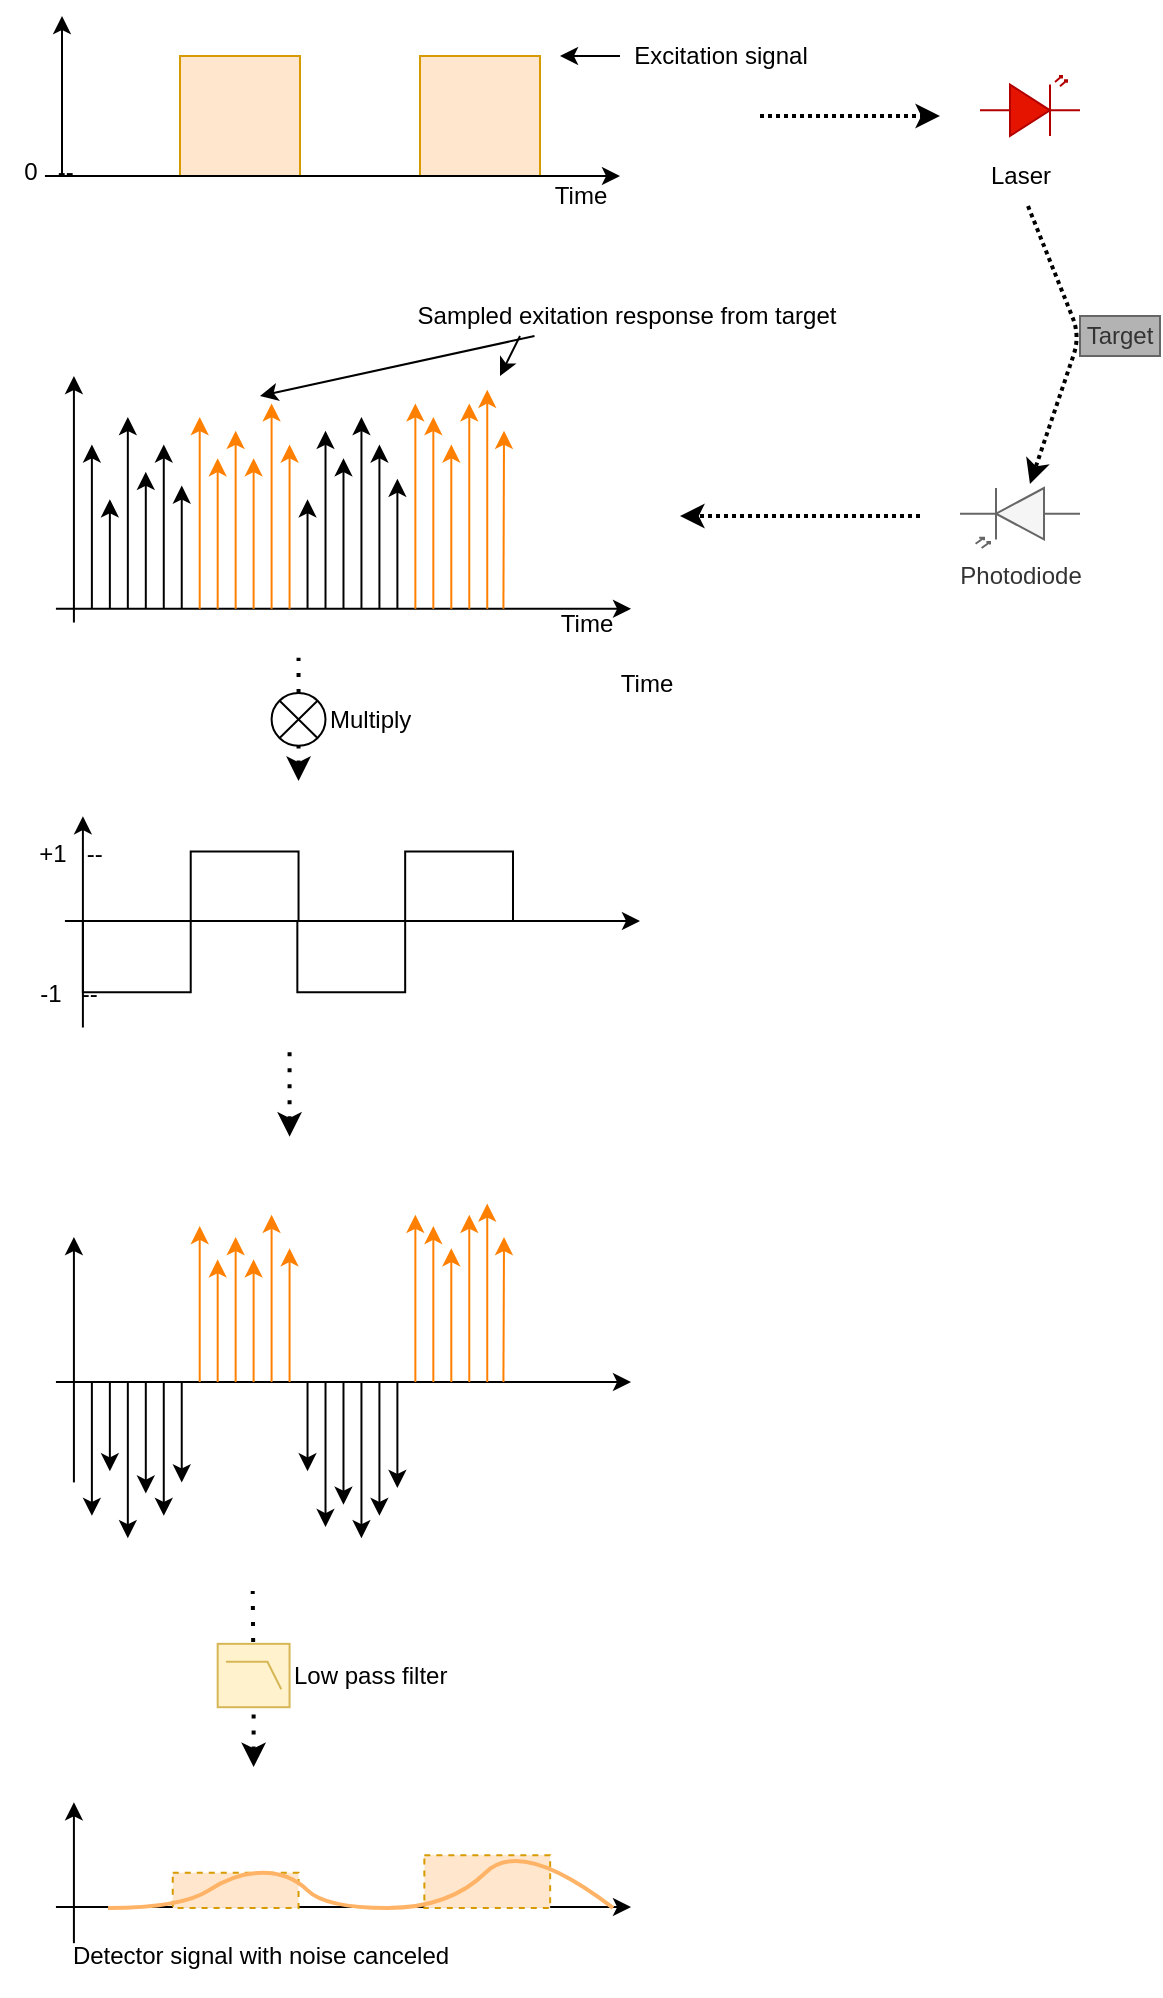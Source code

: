 <mxfile version="18.1.3" type="github" pages="5">
  <diagram id="wkifLEeL6s2k6wNWj1AL" name="Signals">
    <mxGraphModel dx="1398" dy="552" grid="1" gridSize="10" guides="1" tooltips="1" connect="1" arrows="1" fold="1" page="1" pageScale="1" pageWidth="826" pageHeight="1169" math="0" shadow="0">
      <root>
        <mxCell id="Tvwaqk257zbarVCUoJn4-0" />
        <mxCell id="Tvwaqk257zbarVCUoJn4-1" parent="Tvwaqk257zbarVCUoJn4-0" />
        <mxCell id="y0exCxsh5PRNmsqIgSbH-0" value="" style="group" parent="Tvwaqk257zbarVCUoJn4-1" vertex="1" connectable="0">
          <mxGeometry x="110" y="210" width="310" height="810" as="geometry" />
        </mxCell>
        <mxCell id="Tvwaqk257zbarVCUoJn4-162" value="Time" style="text;html=1;align=center;verticalAlign=middle;resizable=0;points=[];autosize=1;" parent="y0exCxsh5PRNmsqIgSbH-0" vertex="1">
          <mxGeometry x="263.275" y="114.457" width="40" height="20" as="geometry" />
        </mxCell>
        <mxCell id="NTuUF_2zJ3j__ovih33A-5" value="" style="group" parent="y0exCxsh5PRNmsqIgSbH-0" vertex="1" connectable="0">
          <mxGeometry x="17.971" width="287.536" height="123.261" as="geometry" />
        </mxCell>
        <mxCell id="Tvwaqk257zbarVCUoJn4-43" value="" style="endArrow=classic;html=1;" parent="NTuUF_2zJ3j__ovih33A-5" edge="1">
          <mxGeometry width="50" height="50" relative="1" as="geometry">
            <mxPoint x="8.986" y="123.261" as="sourcePoint" />
            <mxPoint x="8.986" as="targetPoint" />
          </mxGeometry>
        </mxCell>
        <mxCell id="Tvwaqk257zbarVCUoJn4-44" value="" style="endArrow=classic;html=1;" parent="NTuUF_2zJ3j__ovih33A-5" edge="1">
          <mxGeometry width="50" height="50" relative="1" as="geometry">
            <mxPoint y="116.413" as="sourcePoint" />
            <mxPoint x="287.536" y="116.413" as="targetPoint" />
          </mxGeometry>
        </mxCell>
        <mxCell id="Tvwaqk257zbarVCUoJn4-114" value="" style="group" parent="NTuUF_2zJ3j__ovih33A-5" vertex="1" connectable="0">
          <mxGeometry x="179.71" y="6.848" width="44.326" height="109.565" as="geometry" />
        </mxCell>
        <mxCell id="Tvwaqk257zbarVCUoJn4-75" value="" style="endArrow=classic;html=1;strokeColor=#FF8000;" parent="Tvwaqk257zbarVCUoJn4-114" edge="1">
          <mxGeometry y="6.848" width="44.928" height="47.079" as="geometry">
            <mxPoint y="109.565" as="sourcePoint" />
            <mxPoint y="6.848" as="targetPoint" />
          </mxGeometry>
        </mxCell>
        <mxCell id="Tvwaqk257zbarVCUoJn4-76" value="" style="endArrow=classic;html=1;strokeColor=#FF8000;" parent="Tvwaqk257zbarVCUoJn4-114" edge="1">
          <mxGeometry y="13.696" width="44.928" height="47.079" as="geometry">
            <mxPoint x="8.986" y="109.565" as="sourcePoint" />
            <mxPoint x="8.986" y="13.696" as="targetPoint" />
            <Array as="points">
              <mxPoint x="8.986" y="13.696" />
            </Array>
          </mxGeometry>
        </mxCell>
        <mxCell id="Tvwaqk257zbarVCUoJn4-77" value="" style="endArrow=classic;html=1;strokeColor=#FF8000;" parent="Tvwaqk257zbarVCUoJn4-114" edge="1">
          <mxGeometry y="27.391" width="44.928" height="47.079" as="geometry">
            <mxPoint x="17.971" y="109.565" as="sourcePoint" />
            <mxPoint x="17.971" y="27.391" as="targetPoint" />
          </mxGeometry>
        </mxCell>
        <mxCell id="Tvwaqk257zbarVCUoJn4-78" value="" style="endArrow=classic;html=1;strokeColor=#FF8000;" parent="Tvwaqk257zbarVCUoJn4-114" edge="1">
          <mxGeometry y="6.848" width="44.928" height="47.079" as="geometry">
            <mxPoint x="26.957" y="109.565" as="sourcePoint" />
            <mxPoint x="26.957" y="6.848" as="targetPoint" />
          </mxGeometry>
        </mxCell>
        <mxCell id="Tvwaqk257zbarVCUoJn4-79" value="" style="endArrow=classic;html=1;strokeColor=#FF8000;" parent="Tvwaqk257zbarVCUoJn4-114" edge="1">
          <mxGeometry width="44.928" height="47.079" as="geometry">
            <mxPoint x="35.942" y="109.565" as="sourcePoint" />
            <mxPoint x="35.942" as="targetPoint" />
          </mxGeometry>
        </mxCell>
        <mxCell id="Tvwaqk257zbarVCUoJn4-80" value="" style="endArrow=classic;html=1;strokeColor=#FF8000;" parent="Tvwaqk257zbarVCUoJn4-114" edge="1">
          <mxGeometry x="-0.602" y="20.543" width="44.928" height="47.079" as="geometry">
            <mxPoint x="44.029" y="109.565" as="sourcePoint" />
            <mxPoint x="44.326" y="20.543" as="targetPoint" />
          </mxGeometry>
        </mxCell>
        <mxCell id="Tvwaqk257zbarVCUoJn4-115" value="" style="group" parent="NTuUF_2zJ3j__ovih33A-5" vertex="1" connectable="0">
          <mxGeometry x="125.797" y="20.543" width="44.928" height="95.87" as="geometry" />
        </mxCell>
        <mxCell id="Tvwaqk257zbarVCUoJn4-83" value="" style="endArrow=classic;html=1;" parent="Tvwaqk257zbarVCUoJn4-115" edge="1">
          <mxGeometry y="41.087" width="44.928" height="34.239" as="geometry">
            <mxPoint y="95.87" as="sourcePoint" />
            <mxPoint y="41.087" as="targetPoint" />
          </mxGeometry>
        </mxCell>
        <mxCell id="Tvwaqk257zbarVCUoJn4-84" value="" style="endArrow=classic;html=1;" parent="Tvwaqk257zbarVCUoJn4-115" edge="1">
          <mxGeometry y="6.848" width="44.928" height="34.239" as="geometry">
            <mxPoint x="8.986" y="95.87" as="sourcePoint" />
            <mxPoint x="8.986" y="6.848" as="targetPoint" />
            <Array as="points">
              <mxPoint x="8.986" y="6.848" />
            </Array>
          </mxGeometry>
        </mxCell>
        <mxCell id="Tvwaqk257zbarVCUoJn4-85" value="" style="endArrow=classic;html=1;" parent="Tvwaqk257zbarVCUoJn4-115" edge="1">
          <mxGeometry y="20.543" width="44.928" height="34.239" as="geometry">
            <mxPoint x="17.971" y="95.87" as="sourcePoint" />
            <mxPoint x="17.971" y="20.543" as="targetPoint" />
          </mxGeometry>
        </mxCell>
        <mxCell id="Tvwaqk257zbarVCUoJn4-86" value="" style="endArrow=classic;html=1;" parent="Tvwaqk257zbarVCUoJn4-115" edge="1">
          <mxGeometry width="44.928" height="34.239" as="geometry">
            <mxPoint x="26.957" y="95.87" as="sourcePoint" />
            <mxPoint x="26.957" as="targetPoint" />
          </mxGeometry>
        </mxCell>
        <mxCell id="Tvwaqk257zbarVCUoJn4-87" value="" style="endArrow=classic;html=1;" parent="Tvwaqk257zbarVCUoJn4-115" edge="1">
          <mxGeometry y="13.696" width="44.928" height="34.239" as="geometry">
            <mxPoint x="35.942" y="95.87" as="sourcePoint" />
            <mxPoint x="35.942" y="13.696" as="targetPoint" />
          </mxGeometry>
        </mxCell>
        <mxCell id="Tvwaqk257zbarVCUoJn4-88" value="" style="endArrow=classic;html=1;" parent="Tvwaqk257zbarVCUoJn4-115" edge="1">
          <mxGeometry y="30.815" width="44.928" height="34.239" as="geometry">
            <mxPoint x="44.928" y="95.87" as="sourcePoint" />
            <mxPoint x="44.928" y="30.815" as="targetPoint" />
          </mxGeometry>
        </mxCell>
        <mxCell id="Tvwaqk257zbarVCUoJn4-116" value="" style="group" parent="NTuUF_2zJ3j__ovih33A-5" vertex="1" connectable="0">
          <mxGeometry x="71.884" y="13.696" width="44.928" height="102.717" as="geometry" />
        </mxCell>
        <mxCell id="Tvwaqk257zbarVCUoJn4-60" value="" style="endArrow=classic;html=1;startSize=6;strokeColor=#FF8000;arcSize=20;" parent="Tvwaqk257zbarVCUoJn4-116" edge="1">
          <mxGeometry y="27.391" width="44.928" height="47.079" as="geometry">
            <mxPoint y="102.717" as="sourcePoint" />
            <mxPoint y="6.848" as="targetPoint" />
          </mxGeometry>
        </mxCell>
        <mxCell id="Tvwaqk257zbarVCUoJn4-61" value="" style="endArrow=classic;html=1;strokeColor=#FF8000;" parent="Tvwaqk257zbarVCUoJn4-116" edge="1">
          <mxGeometry y="27.391" width="44.928" height="47.079" as="geometry">
            <mxPoint x="8.986" y="102.717" as="sourcePoint" />
            <mxPoint x="8.986" y="27.391" as="targetPoint" />
            <Array as="points">
              <mxPoint x="8.986" y="27.391" />
            </Array>
          </mxGeometry>
        </mxCell>
        <mxCell id="Tvwaqk257zbarVCUoJn4-62" value="" style="endArrow=classic;html=1;strokeColor=#FF8000;" parent="Tvwaqk257zbarVCUoJn4-116" edge="1">
          <mxGeometry y="27.391" width="44.928" height="47.079" as="geometry">
            <mxPoint x="17.971" y="102.717" as="sourcePoint" />
            <mxPoint x="17.971" y="13.696" as="targetPoint" />
          </mxGeometry>
        </mxCell>
        <mxCell id="Tvwaqk257zbarVCUoJn4-63" value="" style="endArrow=classic;html=1;strokeColor=#FF8000;" parent="Tvwaqk257zbarVCUoJn4-116" edge="1">
          <mxGeometry y="27.391" width="44.928" height="47.079" as="geometry">
            <mxPoint x="26.957" y="102.717" as="sourcePoint" />
            <mxPoint x="26.957" y="27.391" as="targetPoint" />
          </mxGeometry>
        </mxCell>
        <mxCell id="Tvwaqk257zbarVCUoJn4-64" value="" style="endArrow=classic;html=1;strokeColor=#FF8000;" parent="Tvwaqk257zbarVCUoJn4-116" edge="1">
          <mxGeometry y="27.391" width="44.928" height="47.079" as="geometry">
            <mxPoint x="35.942" y="102.717" as="sourcePoint" />
            <mxPoint x="35.942" as="targetPoint" />
          </mxGeometry>
        </mxCell>
        <mxCell id="Tvwaqk257zbarVCUoJn4-65" value="" style="endArrow=classic;html=1;strokeColor=#FF8000;" parent="Tvwaqk257zbarVCUoJn4-116" edge="1">
          <mxGeometry y="27.391" width="44.928" height="47.079" as="geometry">
            <mxPoint x="44.928" y="102.717" as="sourcePoint" />
            <mxPoint x="44.928" y="20.543" as="targetPoint" />
          </mxGeometry>
        </mxCell>
        <mxCell id="Tvwaqk257zbarVCUoJn4-117" value="" style="group" parent="NTuUF_2zJ3j__ovih33A-5" vertex="1" connectable="0">
          <mxGeometry x="17.971" y="20.543" width="44.928" height="95.87" as="geometry" />
        </mxCell>
        <mxCell id="Tvwaqk257zbarVCUoJn4-46" value="" style="endArrow=classic;html=1;" parent="Tvwaqk257zbarVCUoJn4-117" edge="1">
          <mxGeometry y="41.087" width="44.928" height="34.239" as="geometry">
            <mxPoint y="95.87" as="sourcePoint" />
            <mxPoint y="13.696" as="targetPoint" />
          </mxGeometry>
        </mxCell>
        <mxCell id="Tvwaqk257zbarVCUoJn4-47" value="" style="endArrow=classic;html=1;" parent="Tvwaqk257zbarVCUoJn4-117" edge="1">
          <mxGeometry y="41.087" width="44.928" height="34.239" as="geometry">
            <mxPoint x="8.986" y="95.87" as="sourcePoint" />
            <mxPoint x="8.986" y="41.087" as="targetPoint" />
            <Array as="points">
              <mxPoint x="8.986" y="41.087" />
            </Array>
          </mxGeometry>
        </mxCell>
        <mxCell id="Tvwaqk257zbarVCUoJn4-48" value="" style="endArrow=classic;html=1;" parent="Tvwaqk257zbarVCUoJn4-117" edge="1">
          <mxGeometry y="41.087" width="44.928" height="34.239" as="geometry">
            <mxPoint x="17.971" y="95.87" as="sourcePoint" />
            <mxPoint x="17.971" as="targetPoint" />
          </mxGeometry>
        </mxCell>
        <mxCell id="Tvwaqk257zbarVCUoJn4-49" value="" style="endArrow=classic;html=1;" parent="Tvwaqk257zbarVCUoJn4-117" edge="1">
          <mxGeometry y="41.087" width="44.928" height="34.239" as="geometry">
            <mxPoint x="26.957" y="95.87" as="sourcePoint" />
            <mxPoint x="26.957" y="27.391" as="targetPoint" />
          </mxGeometry>
        </mxCell>
        <mxCell id="Tvwaqk257zbarVCUoJn4-50" value="" style="endArrow=classic;html=1;" parent="Tvwaqk257zbarVCUoJn4-117" edge="1">
          <mxGeometry y="41.087" width="44.928" height="34.239" as="geometry">
            <mxPoint x="35.942" y="95.87" as="sourcePoint" />
            <mxPoint x="35.942" y="13.696" as="targetPoint" />
          </mxGeometry>
        </mxCell>
        <mxCell id="Tvwaqk257zbarVCUoJn4-51" value="" style="endArrow=classic;html=1;" parent="Tvwaqk257zbarVCUoJn4-117" edge="1">
          <mxGeometry y="41.087" width="44.928" height="34.239" as="geometry">
            <mxPoint x="44.928" y="95.87" as="sourcePoint" />
            <mxPoint x="44.928" y="34.239" as="targetPoint" />
          </mxGeometry>
        </mxCell>
        <mxCell id="NTuUF_2zJ3j__ovih33A-6" value="" style="group" parent="y0exCxsh5PRNmsqIgSbH-0" vertex="1" connectable="0">
          <mxGeometry x="122.203" y="140.87" width="31.449" height="61.63" as="geometry" />
        </mxCell>
        <mxCell id="Tvwaqk257zbarVCUoJn4-157" value="" style="endArrow=none;dashed=1;html=1;dashPattern=1 3;strokeWidth=2;startArrow=none;startFill=0;" parent="NTuUF_2zJ3j__ovih33A-6" source="Tvwaqk257zbarVCUoJn4-154" edge="1">
          <mxGeometry width="50" height="50" relative="1" as="geometry">
            <mxPoint x="16.623" y="79.239" as="sourcePoint" />
            <mxPoint x="17.072" as="targetPoint" />
          </mxGeometry>
        </mxCell>
        <mxCell id="Tvwaqk257zbarVCUoJn4-154" value="Multiply" style="verticalLabelPosition=middle;shadow=0;dashed=0;align=left;html=1;verticalAlign=middle;shape=mxgraph.electrical.abstract.multiplier;strokeColor=#000000;labelPosition=right;labelBackgroundColor=none;" parent="NTuUF_2zJ3j__ovih33A-6" vertex="1">
          <mxGeometry x="3.594" y="17.609" width="26.957" height="26.413" as="geometry" />
        </mxCell>
        <mxCell id="Tvwaqk257zbarVCUoJn4-161" value="" style="endArrow=none;dashed=1;html=1;dashPattern=1 3;strokeWidth=2;startArrow=classic;startFill=1;" parent="NTuUF_2zJ3j__ovih33A-6" target="Tvwaqk257zbarVCUoJn4-154" edge="1">
          <mxGeometry width="50" height="50" relative="1" as="geometry">
            <mxPoint x="17.072" y="61.63" as="sourcePoint" />
            <mxPoint x="16.623" y="-17.609" as="targetPoint" />
          </mxGeometry>
        </mxCell>
        <mxCell id="NTuUF_2zJ3j__ovih33A-7" value="" style="group" parent="y0exCxsh5PRNmsqIgSbH-0" vertex="1" connectable="0">
          <mxGeometry y="220.109" width="310" height="105.652" as="geometry" />
        </mxCell>
        <mxCell id="Tvwaqk257zbarVCUoJn4-146" value="" style="pointerEvents=1;verticalLabelPosition=bottom;shadow=0;dashed=0;align=center;html=1;verticalAlign=top;shape=mxgraph.electrical.waveforms.square_wave;fillColor=none;flipH=1;" parent="NTuUF_2zJ3j__ovih33A-7" vertex="1">
          <mxGeometry x="31.449" y="17.609" width="107.826" height="70.435" as="geometry" />
        </mxCell>
        <mxCell id="Tvwaqk257zbarVCUoJn4-149" value="" style="pointerEvents=1;verticalLabelPosition=bottom;shadow=0;dashed=0;align=center;html=1;verticalAlign=top;shape=mxgraph.electrical.waveforms.square_wave;fillColor=none;flipH=1;" parent="NTuUF_2zJ3j__ovih33A-7" vertex="1">
          <mxGeometry x="138.673" y="17.609" width="107.826" height="70.435" as="geometry" />
        </mxCell>
        <mxCell id="Tvwaqk257zbarVCUoJn4-150" value="" style="endArrow=classic;html=1;" parent="NTuUF_2zJ3j__ovih33A-7" edge="1">
          <mxGeometry width="50" height="50" relative="1" as="geometry">
            <mxPoint x="31.449" y="105.652" as="sourcePoint" />
            <mxPoint x="31.449" as="targetPoint" />
          </mxGeometry>
        </mxCell>
        <mxCell id="Tvwaqk257zbarVCUoJn4-151" value="" style="endArrow=classic;html=1;" parent="NTuUF_2zJ3j__ovih33A-7" edge="1">
          <mxGeometry width="50" height="50" relative="1" as="geometry">
            <mxPoint x="22.464" y="52.386" as="sourcePoint" />
            <mxPoint x="310" y="52.386" as="targetPoint" />
          </mxGeometry>
        </mxCell>
        <mxCell id="Tvwaqk257zbarVCUoJn4-152" value="-1&amp;nbsp; &amp;nbsp;--" style="text;html=1;align=center;verticalAlign=middle;resizable=0;points=[];autosize=1;" parent="NTuUF_2zJ3j__ovih33A-7" vertex="1">
          <mxGeometry x="4.493" y="79.239" width="40" height="20" as="geometry" />
        </mxCell>
        <mxCell id="Tvwaqk257zbarVCUoJn4-153" value="+1&amp;nbsp; &amp;nbsp;--" style="text;html=1;align=center;verticalAlign=middle;resizable=0;points=[];autosize=1;" parent="NTuUF_2zJ3j__ovih33A-7" vertex="1">
          <mxGeometry y="8.804" width="50" height="20" as="geometry" />
        </mxCell>
        <mxCell id="NTuUF_2zJ3j__ovih33A-9" value="" style="group" parent="y0exCxsh5PRNmsqIgSbH-0" vertex="1" connectable="0">
          <mxGeometry x="17.971" y="413.804" width="287.536" height="167.283" as="geometry" />
        </mxCell>
        <mxCell id="Tvwaqk257zbarVCUoJn4-2" value="" style="endArrow=classic;html=1;" parent="NTuUF_2zJ3j__ovih33A-9" edge="1">
          <mxGeometry width="50" height="50" relative="1" as="geometry">
            <mxPoint x="8.986" y="139.402" as="sourcePoint" />
            <mxPoint x="8.986" y="16.728" as="targetPoint" />
          </mxGeometry>
        </mxCell>
        <mxCell id="Tvwaqk257zbarVCUoJn4-3" value="" style="endArrow=classic;html=1;" parent="NTuUF_2zJ3j__ovih33A-9" edge="1">
          <mxGeometry width="50" height="50" relative="1" as="geometry">
            <mxPoint y="89.217" as="sourcePoint" />
            <mxPoint x="287.536" y="89.217" as="targetPoint" />
          </mxGeometry>
        </mxCell>
        <mxCell id="Tvwaqk257zbarVCUoJn4-118" value="" style="group" parent="NTuUF_2zJ3j__ovih33A-9" vertex="1" connectable="0">
          <mxGeometry x="71.884" y="5.576" width="44.928" height="83.641" as="geometry" />
        </mxCell>
        <mxCell id="Tvwaqk257zbarVCUoJn4-119" value="" style="endArrow=classic;html=1;startSize=6;strokeColor=#FF8000;arcSize=20;" parent="Tvwaqk257zbarVCUoJn4-118" edge="1">
          <mxGeometry y="22.304" width="44.928" height="38.336" as="geometry">
            <mxPoint y="83.641" as="sourcePoint" />
            <mxPoint y="5.576" as="targetPoint" />
          </mxGeometry>
        </mxCell>
        <mxCell id="Tvwaqk257zbarVCUoJn4-120" value="" style="endArrow=classic;html=1;strokeColor=#FF8000;" parent="Tvwaqk257zbarVCUoJn4-118" edge="1">
          <mxGeometry y="22.304" width="44.928" height="38.336" as="geometry">
            <mxPoint x="8.986" y="83.641" as="sourcePoint" />
            <mxPoint x="8.986" y="22.304" as="targetPoint" />
            <Array as="points">
              <mxPoint x="8.986" y="22.304" />
            </Array>
          </mxGeometry>
        </mxCell>
        <mxCell id="Tvwaqk257zbarVCUoJn4-121" value="" style="endArrow=classic;html=1;strokeColor=#FF8000;" parent="Tvwaqk257zbarVCUoJn4-118" edge="1">
          <mxGeometry y="22.304" width="44.928" height="38.336" as="geometry">
            <mxPoint x="17.971" y="83.641" as="sourcePoint" />
            <mxPoint x="17.971" y="11.152" as="targetPoint" />
          </mxGeometry>
        </mxCell>
        <mxCell id="Tvwaqk257zbarVCUoJn4-122" value="" style="endArrow=classic;html=1;strokeColor=#FF8000;" parent="Tvwaqk257zbarVCUoJn4-118" edge="1">
          <mxGeometry y="22.304" width="44.928" height="38.336" as="geometry">
            <mxPoint x="26.957" y="83.641" as="sourcePoint" />
            <mxPoint x="26.957" y="22.304" as="targetPoint" />
          </mxGeometry>
        </mxCell>
        <mxCell id="Tvwaqk257zbarVCUoJn4-123" value="" style="endArrow=classic;html=1;strokeColor=#FF8000;" parent="Tvwaqk257zbarVCUoJn4-118" edge="1">
          <mxGeometry y="22.304" width="44.928" height="38.336" as="geometry">
            <mxPoint x="35.942" y="83.641" as="sourcePoint" />
            <mxPoint x="35.942" as="targetPoint" />
          </mxGeometry>
        </mxCell>
        <mxCell id="Tvwaqk257zbarVCUoJn4-124" value="" style="endArrow=classic;html=1;strokeColor=#FF8000;" parent="Tvwaqk257zbarVCUoJn4-118" edge="1">
          <mxGeometry y="22.304" width="44.928" height="38.336" as="geometry">
            <mxPoint x="44.928" y="83.641" as="sourcePoint" />
            <mxPoint x="44.928" y="16.728" as="targetPoint" />
          </mxGeometry>
        </mxCell>
        <mxCell id="Tvwaqk257zbarVCUoJn4-125" value="" style="group" parent="NTuUF_2zJ3j__ovih33A-9" vertex="1" connectable="0">
          <mxGeometry x="179.71" width="44.326" height="89.217" as="geometry" />
        </mxCell>
        <mxCell id="Tvwaqk257zbarVCUoJn4-126" value="" style="endArrow=classic;html=1;strokeColor=#FF8000;" parent="Tvwaqk257zbarVCUoJn4-125" edge="1">
          <mxGeometry y="5.576" width="44.928" height="38.336" as="geometry">
            <mxPoint y="89.217" as="sourcePoint" />
            <mxPoint y="5.576" as="targetPoint" />
          </mxGeometry>
        </mxCell>
        <mxCell id="Tvwaqk257zbarVCUoJn4-127" value="" style="endArrow=classic;html=1;strokeColor=#FF8000;" parent="Tvwaqk257zbarVCUoJn4-125" edge="1">
          <mxGeometry y="11.152" width="44.928" height="38.336" as="geometry">
            <mxPoint x="8.986" y="89.217" as="sourcePoint" />
            <mxPoint x="8.986" y="11.152" as="targetPoint" />
            <Array as="points">
              <mxPoint x="8.986" y="11.152" />
            </Array>
          </mxGeometry>
        </mxCell>
        <mxCell id="Tvwaqk257zbarVCUoJn4-128" value="" style="endArrow=classic;html=1;strokeColor=#FF8000;" parent="Tvwaqk257zbarVCUoJn4-125" edge="1">
          <mxGeometry y="22.304" width="44.928" height="38.336" as="geometry">
            <mxPoint x="17.971" y="89.217" as="sourcePoint" />
            <mxPoint x="17.971" y="22.304" as="targetPoint" />
          </mxGeometry>
        </mxCell>
        <mxCell id="Tvwaqk257zbarVCUoJn4-129" value="" style="endArrow=classic;html=1;strokeColor=#FF8000;" parent="Tvwaqk257zbarVCUoJn4-125" edge="1">
          <mxGeometry y="5.576" width="44.928" height="38.336" as="geometry">
            <mxPoint x="26.957" y="89.217" as="sourcePoint" />
            <mxPoint x="26.957" y="5.576" as="targetPoint" />
          </mxGeometry>
        </mxCell>
        <mxCell id="Tvwaqk257zbarVCUoJn4-130" value="" style="endArrow=classic;html=1;strokeColor=#FF8000;" parent="Tvwaqk257zbarVCUoJn4-125" edge="1">
          <mxGeometry width="44.928" height="38.336" as="geometry">
            <mxPoint x="35.942" y="89.217" as="sourcePoint" />
            <mxPoint x="35.942" as="targetPoint" />
          </mxGeometry>
        </mxCell>
        <mxCell id="Tvwaqk257zbarVCUoJn4-131" value="" style="endArrow=classic;html=1;strokeColor=#FF8000;" parent="Tvwaqk257zbarVCUoJn4-125" edge="1">
          <mxGeometry x="-0.602" y="16.728" width="44.928" height="38.336" as="geometry">
            <mxPoint x="44.029" y="89.217" as="sourcePoint" />
            <mxPoint x="44.326" y="16.728" as="targetPoint" />
          </mxGeometry>
        </mxCell>
        <mxCell id="Tvwaqk257zbarVCUoJn4-133" value="" style="endArrow=classic;html=1;" parent="NTuUF_2zJ3j__ovih33A-9" edge="1">
          <mxGeometry x="17.971" y="111.522" width="44.928" height="27.88" as="geometry">
            <mxPoint x="17.971" y="89.217" as="sourcePoint" />
            <mxPoint x="17.971" y="156.13" as="targetPoint" />
          </mxGeometry>
        </mxCell>
        <mxCell id="Tvwaqk257zbarVCUoJn4-134" value="" style="endArrow=classic;html=1;" parent="NTuUF_2zJ3j__ovih33A-9" edge="1">
          <mxGeometry x="17.971" y="89.217" width="44.928" height="27.88" as="geometry">
            <mxPoint x="26.957" y="89.217" as="sourcePoint" />
            <mxPoint x="26.957" y="133.826" as="targetPoint" />
            <Array as="points">
              <mxPoint x="26.957" y="89.217" />
            </Array>
          </mxGeometry>
        </mxCell>
        <mxCell id="Tvwaqk257zbarVCUoJn4-135" value="" style="endArrow=classic;html=1;" parent="NTuUF_2zJ3j__ovih33A-9" edge="1">
          <mxGeometry x="17.971" y="122.674" width="44.928" height="27.88" as="geometry">
            <mxPoint x="35.942" y="89.217" as="sourcePoint" />
            <mxPoint x="35.942" y="167.283" as="targetPoint" />
          </mxGeometry>
        </mxCell>
        <mxCell id="Tvwaqk257zbarVCUoJn4-136" value="" style="endArrow=classic;html=1;" parent="NTuUF_2zJ3j__ovih33A-9" edge="1">
          <mxGeometry x="17.971" y="100.37" width="44.928" height="27.88" as="geometry">
            <mxPoint x="44.928" y="89.217" as="sourcePoint" />
            <mxPoint x="44.928" y="144.978" as="targetPoint" />
          </mxGeometry>
        </mxCell>
        <mxCell id="Tvwaqk257zbarVCUoJn4-137" value="" style="endArrow=classic;html=1;" parent="NTuUF_2zJ3j__ovih33A-9" edge="1">
          <mxGeometry x="17.971" y="111.522" width="44.928" height="27.88" as="geometry">
            <mxPoint x="53.913" y="89.217" as="sourcePoint" />
            <mxPoint x="53.913" y="156.13" as="targetPoint" />
          </mxGeometry>
        </mxCell>
        <mxCell id="Tvwaqk257zbarVCUoJn4-138" value="" style="endArrow=classic;html=1;" parent="NTuUF_2zJ3j__ovih33A-9" edge="1">
          <mxGeometry x="17.971" y="94.793" width="44.928" height="27.88" as="geometry">
            <mxPoint x="62.899" y="89.217" as="sourcePoint" />
            <mxPoint x="62.899" y="139.402" as="targetPoint" />
          </mxGeometry>
        </mxCell>
        <mxCell id="Tvwaqk257zbarVCUoJn4-140" value="" style="endArrow=classic;html=1;" parent="NTuUF_2zJ3j__ovih33A-9" edge="1">
          <mxGeometry x="125.797" y="89.217" width="44.928" height="27.88" as="geometry">
            <mxPoint x="125.797" y="89.217" as="sourcePoint" />
            <mxPoint x="125.797" y="133.826" as="targetPoint" />
          </mxGeometry>
        </mxCell>
        <mxCell id="Tvwaqk257zbarVCUoJn4-141" value="" style="endArrow=classic;html=1;" parent="NTuUF_2zJ3j__ovih33A-9" edge="1">
          <mxGeometry x="125.797" y="89.217" width="44.928" height="27.88" as="geometry">
            <mxPoint x="134.783" y="89.217" as="sourcePoint" />
            <mxPoint x="134.783" y="161.707" as="targetPoint" />
            <Array as="points">
              <mxPoint x="134.783" y="89.217" />
            </Array>
          </mxGeometry>
        </mxCell>
        <mxCell id="Tvwaqk257zbarVCUoJn4-142" value="" style="endArrow=classic;html=1;" parent="NTuUF_2zJ3j__ovih33A-9" edge="1">
          <mxGeometry x="125.797" y="89.217" width="44.928" height="27.88" as="geometry">
            <mxPoint x="143.768" y="89.217" as="sourcePoint" />
            <mxPoint x="143.768" y="150.554" as="targetPoint" />
          </mxGeometry>
        </mxCell>
        <mxCell id="Tvwaqk257zbarVCUoJn4-143" value="" style="endArrow=classic;html=1;" parent="NTuUF_2zJ3j__ovih33A-9" edge="1">
          <mxGeometry x="125.797" y="89.217" width="44.928" height="27.88" as="geometry">
            <mxPoint x="152.754" y="89.217" as="sourcePoint" />
            <mxPoint x="152.754" y="167.283" as="targetPoint" />
          </mxGeometry>
        </mxCell>
        <mxCell id="Tvwaqk257zbarVCUoJn4-144" value="" style="endArrow=classic;html=1;" parent="NTuUF_2zJ3j__ovih33A-9" edge="1">
          <mxGeometry x="125.797" y="89.217" width="44.928" height="27.88" as="geometry">
            <mxPoint x="161.739" y="89.217" as="sourcePoint" />
            <mxPoint x="161.739" y="156.13" as="targetPoint" />
          </mxGeometry>
        </mxCell>
        <mxCell id="Tvwaqk257zbarVCUoJn4-145" value="" style="endArrow=classic;html=1;" parent="NTuUF_2zJ3j__ovih33A-9" edge="1">
          <mxGeometry x="125.797" y="89.217" width="44.928" height="27.88" as="geometry">
            <mxPoint x="170.725" y="89.217" as="sourcePoint" />
            <mxPoint x="170.725" y="142.19" as="targetPoint" />
          </mxGeometry>
        </mxCell>
        <mxCell id="NTuUF_2zJ3j__ovih33A-10" value="" style="group" parent="y0exCxsh5PRNmsqIgSbH-0" vertex="1" connectable="0">
          <mxGeometry x="98.841" y="607.5" width="35.942" height="88.043" as="geometry" />
        </mxCell>
        <mxCell id="iKZNlaza2PBG03GFL4CP-10" value="" style="endArrow=none;dashed=1;html=1;dashPattern=1 3;strokeWidth=2;startArrow=none;startFill=0;" parent="NTuUF_2zJ3j__ovih33A-10" edge="1">
          <mxGeometry width="50" height="50" relative="1" as="geometry">
            <mxPoint x="17.816" y="33.457" as="sourcePoint" />
            <mxPoint x="17.522" as="targetPoint" />
          </mxGeometry>
        </mxCell>
        <mxCell id="iKZNlaza2PBG03GFL4CP-12" value="" style="endArrow=none;dashed=1;html=1;dashPattern=1 3;strokeWidth=2;startArrow=classic;startFill=1;" parent="NTuUF_2zJ3j__ovih33A-10" edge="1">
          <mxGeometry width="50" height="50" relative="1" as="geometry">
            <mxPoint x="17.971" y="88.043" as="sourcePoint" />
            <mxPoint x="17.971" y="61.63" as="targetPoint" />
          </mxGeometry>
        </mxCell>
        <mxCell id="NTuUF_2zJ3j__ovih33A-0" value="Low pass filter" style="verticalLabelPosition=middle;shadow=0;dashed=0;align=left;html=1;verticalAlign=middle;shape=mxgraph.electrical.logic_gates.lowpass_filter;fillColor=#fff2cc;strokeColor=#d6b656;labelPosition=right;" parent="NTuUF_2zJ3j__ovih33A-10" vertex="1">
          <mxGeometry y="26.413" width="35.942" height="31.696" as="geometry" />
        </mxCell>
        <mxCell id="NTuUF_2zJ3j__ovih33A-11" value="" style="group" parent="y0exCxsh5PRNmsqIgSbH-0" vertex="1" connectable="0">
          <mxGeometry x="17.971" y="713.152" width="287.536" height="96.848" as="geometry" />
        </mxCell>
        <mxCell id="iKZNlaza2PBG03GFL4CP-4" value="" style="endArrow=classic;html=1;" parent="NTuUF_2zJ3j__ovih33A-11" edge="1">
          <mxGeometry width="50" height="50" relative="1" as="geometry">
            <mxPoint x="8.986" y="70.435" as="sourcePoint" />
            <mxPoint x="8.986" as="targetPoint" />
          </mxGeometry>
        </mxCell>
        <mxCell id="iKZNlaza2PBG03GFL4CP-5" value="" style="endArrow=classic;html=1;" parent="NTuUF_2zJ3j__ovih33A-11" edge="1">
          <mxGeometry width="50" height="50" relative="1" as="geometry">
            <mxPoint y="52.386" as="sourcePoint" />
            <mxPoint x="287.536" y="52.386" as="targetPoint" />
          </mxGeometry>
        </mxCell>
        <mxCell id="iKZNlaza2PBG03GFL4CP-8" value="" style="rounded=0;whiteSpace=wrap;html=1;fillColor=#ffe6cc;strokeColor=#d79b00;dashed=1;" parent="NTuUF_2zJ3j__ovih33A-11" vertex="1">
          <mxGeometry x="58.406" y="35.217" width="62.899" height="17.609" as="geometry" />
        </mxCell>
        <mxCell id="iKZNlaza2PBG03GFL4CP-9" value="" style="rounded=0;whiteSpace=wrap;html=1;fillColor=#ffe6cc;strokeColor=#d79b00;dashed=1;" parent="NTuUF_2zJ3j__ovih33A-11" vertex="1">
          <mxGeometry x="184.203" y="26.413" width="62.899" height="26.413" as="geometry" />
        </mxCell>
        <mxCell id="NTuUF_2zJ3j__ovih33A-3" value="" style="curved=1;endArrow=none;html=1;endFill=0;fillColor=#ffe6cc;strokeWidth=2;strokeColor=#FFB366;" parent="NTuUF_2zJ3j__ovih33A-11" edge="1">
          <mxGeometry width="50" height="50" relative="1" as="geometry">
            <mxPoint x="26.058" y="52.826" as="sourcePoint" />
            <mxPoint x="278.551" y="52.826" as="targetPoint" />
            <Array as="points">
              <mxPoint x="62.899" y="52.826" />
              <mxPoint x="89.855" y="35.217" />
              <mxPoint x="116.812" y="35.217" />
              <mxPoint x="134.783" y="52.826" />
              <mxPoint x="196.783" y="52.826" />
              <mxPoint x="232.725" y="17.609" />
            </Array>
          </mxGeometry>
        </mxCell>
        <mxCell id="NTuUF_2zJ3j__ovih33A-4" value="Detector signal with noise canceled" style="text;html=1;align=center;verticalAlign=middle;resizable=0;points=[];autosize=1;" parent="NTuUF_2zJ3j__ovih33A-11" vertex="1">
          <mxGeometry x="2.027" y="66.849" width="200" height="20" as="geometry" />
        </mxCell>
        <mxCell id="Tvwaqk257zbarVCUoJn4-160" value="" style="endArrow=none;dashed=1;html=1;dashPattern=1 3;strokeWidth=2;endFill=0;startArrow=classic;startFill=1;" parent="y0exCxsh5PRNmsqIgSbH-0" edge="1">
          <mxGeometry x="121.304" y="318.717" width="44.928" height="44.022" as="geometry">
            <mxPoint x="134.783" y="380.348" as="sourcePoint" />
            <mxPoint x="134.783" y="334.565" as="targetPoint" />
          </mxGeometry>
        </mxCell>
        <mxCell id="y0exCxsh5PRNmsqIgSbH-1" value="" style="group" parent="Tvwaqk257zbarVCUoJn4-1" vertex="1" connectable="0">
          <mxGeometry x="100" y="59.999" width="310" height="105.652" as="geometry" />
        </mxCell>
        <mxCell id="y0exCxsh5PRNmsqIgSbH-4" value="" style="endArrow=classic;html=1;exitX=0.675;exitY=0.609;exitDx=0;exitDy=0;exitPerimeter=0;" parent="y0exCxsh5PRNmsqIgSbH-1" source="y0exCxsh5PRNmsqIgSbH-6" edge="1">
          <mxGeometry width="50" height="50" relative="1" as="geometry">
            <mxPoint x="31.449" y="105.652" as="sourcePoint" />
            <mxPoint x="31" y="-29.999" as="targetPoint" />
          </mxGeometry>
        </mxCell>
        <mxCell id="y0exCxsh5PRNmsqIgSbH-6" value="0&amp;nbsp; &amp;nbsp;--" style="text;html=1;align=center;verticalAlign=middle;resizable=0;points=[];autosize=1;" parent="y0exCxsh5PRNmsqIgSbH-1" vertex="1">
          <mxGeometry x="4.003" y="37.829" width="40" height="20" as="geometry" />
        </mxCell>
        <mxCell id="y0exCxsh5PRNmsqIgSbH-11" value="Time" style="text;html=1;align=center;verticalAlign=middle;resizable=0;points=[];autosize=1;" parent="y0exCxsh5PRNmsqIgSbH-1" vertex="1">
          <mxGeometry x="269.995" y="49.998" width="40" height="20" as="geometry" />
        </mxCell>
        <mxCell id="y0exCxsh5PRNmsqIgSbH-14" value="" style="rounded=0;whiteSpace=wrap;html=1;fillColor=#ffe6cc;strokeColor=#d79b00;" parent="y0exCxsh5PRNmsqIgSbH-1" vertex="1">
          <mxGeometry x="90" y="-10" width="60" height="60" as="geometry" />
        </mxCell>
        <mxCell id="y0exCxsh5PRNmsqIgSbH-15" value="" style="rounded=0;whiteSpace=wrap;html=1;fillColor=#ffe6cc;strokeColor=#d79b00;" parent="y0exCxsh5PRNmsqIgSbH-1" vertex="1">
          <mxGeometry x="210" y="-10" width="60" height="60" as="geometry" />
        </mxCell>
        <mxCell id="y0exCxsh5PRNmsqIgSbH-5" value="" style="endArrow=classic;html=1;" parent="y0exCxsh5PRNmsqIgSbH-1" edge="1">
          <mxGeometry width="50" height="50" relative="1" as="geometry">
            <mxPoint x="22.464" y="49.996" as="sourcePoint" />
            <mxPoint x="310" y="49.996" as="targetPoint" />
          </mxGeometry>
        </mxCell>
        <mxCell id="y0exCxsh5PRNmsqIgSbH-10" style="edgeStyle=orthogonalEdgeStyle;rounded=0;orthogonalLoop=1;jettySize=auto;html=1;" parent="Tvwaqk257zbarVCUoJn4-1" source="y0exCxsh5PRNmsqIgSbH-9" edge="1">
          <mxGeometry relative="1" as="geometry">
            <mxPoint x="380" y="50" as="targetPoint" />
          </mxGeometry>
        </mxCell>
        <mxCell id="y0exCxsh5PRNmsqIgSbH-9" value="Excitation signal" style="text;html=1;align=center;verticalAlign=middle;resizable=0;points=[];autosize=1;" parent="Tvwaqk257zbarVCUoJn4-1" vertex="1">
          <mxGeometry x="410" y="40" width="100" height="20" as="geometry" />
        </mxCell>
        <mxCell id="y0exCxsh5PRNmsqIgSbH-13" value="Time" style="text;html=1;align=center;verticalAlign=middle;resizable=0;points=[];autosize=1;" parent="Tvwaqk257zbarVCUoJn4-1" vertex="1">
          <mxGeometry x="403.275" y="354.457" width="40" height="20" as="geometry" />
        </mxCell>
        <mxCell id="y0exCxsh5PRNmsqIgSbH-16" value="Sampled exitation response from target" style="text;html=1;align=center;verticalAlign=middle;resizable=0;points=[];autosize=1;" parent="Tvwaqk257zbarVCUoJn4-1" vertex="1">
          <mxGeometry x="298" y="170" width="230" height="20" as="geometry" />
        </mxCell>
        <mxCell id="y0exCxsh5PRNmsqIgSbH-18" value="" style="endArrow=classic;html=1;" parent="Tvwaqk257zbarVCUoJn4-1" source="y0exCxsh5PRNmsqIgSbH-16" edge="1">
          <mxGeometry width="50" height="50" relative="1" as="geometry">
            <mxPoint x="321" y="184" as="sourcePoint" />
            <mxPoint x="230" y="220" as="targetPoint" />
          </mxGeometry>
        </mxCell>
        <mxCell id="y0exCxsh5PRNmsqIgSbH-19" value="" style="endArrow=classic;html=1;" parent="Tvwaqk257zbarVCUoJn4-1" edge="1">
          <mxGeometry width="50" height="50" relative="1" as="geometry">
            <mxPoint x="360" y="190" as="sourcePoint" />
            <mxPoint x="350" y="210" as="targetPoint" />
          </mxGeometry>
        </mxCell>
        <mxCell id="y0exCxsh5PRNmsqIgSbH-20" value="l" style="verticalLabelPosition=bottom;shadow=0;dashed=0;align=center;html=1;verticalAlign=top;shape=mxgraph.electrical.opto_electronics.led_2;pointerEvents=1;fillColor=#e51400;strokeColor=#B20000;fontColor=#ffffff;" parent="Tvwaqk257zbarVCUoJn4-1" vertex="1">
          <mxGeometry x="590" y="60" width="50" height="30" as="geometry" />
        </mxCell>
        <mxCell id="y0exCxsh5PRNmsqIgSbH-21" value="" style="endArrow=classic;html=1;strokeWidth=2;dashed=1;dashPattern=1 1;" parent="Tvwaqk257zbarVCUoJn4-1" edge="1">
          <mxGeometry width="50" height="50" relative="1" as="geometry">
            <mxPoint x="480" y="80" as="sourcePoint" />
            <mxPoint x="570" y="80" as="targetPoint" />
          </mxGeometry>
        </mxCell>
        <mxCell id="y0exCxsh5PRNmsqIgSbH-22" value="Photodiode" style="verticalLabelPosition=bottom;shadow=0;dashed=0;align=center;html=1;verticalAlign=top;shape=mxgraph.electrical.opto_electronics.light-activated_scr;pointerEvents=1;direction=west;fillColor=#f5f5f5;strokeColor=#666666;fontColor=#333333;" parent="Tvwaqk257zbarVCUoJn4-1" vertex="1">
          <mxGeometry x="580" y="266" width="60" height="30" as="geometry" />
        </mxCell>
        <mxCell id="y0exCxsh5PRNmsqIgSbH-23" value="" style="endArrow=classic;html=1;strokeWidth=2;dashed=1;dashPattern=1 1;entryX=0.417;entryY=1.067;entryDx=0;entryDy=0;entryPerimeter=0;exitX=0.58;exitY=1.25;exitDx=0;exitDy=0;exitPerimeter=0;" parent="Tvwaqk257zbarVCUoJn4-1" source="y0exCxsh5PRNmsqIgSbH-25" target="y0exCxsh5PRNmsqIgSbH-22" edge="1">
          <mxGeometry width="50" height="50" relative="1" as="geometry">
            <mxPoint x="610" y="130" as="sourcePoint" />
            <mxPoint x="610" y="250" as="targetPoint" />
            <Array as="points">
              <mxPoint x="640" y="190" />
            </Array>
          </mxGeometry>
        </mxCell>
        <mxCell id="y0exCxsh5PRNmsqIgSbH-24" value="" style="endArrow=classic;html=1;strokeWidth=2;dashed=1;dashPattern=1 1;" parent="Tvwaqk257zbarVCUoJn4-1" edge="1">
          <mxGeometry width="50" height="50" relative="1" as="geometry">
            <mxPoint x="560" y="280" as="sourcePoint" />
            <mxPoint x="440" y="280" as="targetPoint" />
          </mxGeometry>
        </mxCell>
        <mxCell id="y0exCxsh5PRNmsqIgSbH-25" value="Laser" style="text;html=1;align=center;verticalAlign=middle;resizable=0;points=[];autosize=1;" parent="Tvwaqk257zbarVCUoJn4-1" vertex="1">
          <mxGeometry x="585" y="100" width="50" height="20" as="geometry" />
        </mxCell>
        <mxCell id="N-g_dXSmnqfDv4EDwXa6-0" value="Target" style="rounded=0;whiteSpace=wrap;html=1;fillColor=#B3B3B3;strokeColor=#666666;fontColor=#333333;" parent="Tvwaqk257zbarVCUoJn4-1" vertex="1">
          <mxGeometry x="640" y="180" width="40" height="20" as="geometry" />
        </mxCell>
      </root>
    </mxGraphModel>
  </diagram>
  <diagram name="implementation" id="PIcYj_YCfkB4LgekO1x9">
    <mxGraphModel dx="1645" dy="649" grid="1" gridSize="10" guides="1" tooltips="1" connect="1" arrows="1" fold="1" page="1" pageScale="1" pageWidth="1169" pageHeight="1654" math="0" shadow="0">
      <root>
        <mxCell id="gkb846epzkZJU-U5lEdZ-0" />
        <mxCell id="gkb846epzkZJU-U5lEdZ-1" parent="gkb846epzkZJU-U5lEdZ-0" />
        <mxCell id="gkb846epzkZJU-U5lEdZ-95" value="Excitation signal" style="text;html=1;align=center;verticalAlign=middle;resizable=0;points=[];autosize=1;" parent="gkb846epzkZJU-U5lEdZ-1" vertex="1">
          <mxGeometry x="158.39" y="30" width="100" height="20" as="geometry" />
        </mxCell>
        <mxCell id="gkb846epzkZJU-U5lEdZ-96" value="Time" style="text;html=1;align=center;verticalAlign=middle;resizable=0;points=[];autosize=1;" parent="gkb846epzkZJU-U5lEdZ-1" vertex="1">
          <mxGeometry x="522.275" y="354.457" width="40" height="20" as="geometry" />
        </mxCell>
        <mxCell id="gkb846epzkZJU-U5lEdZ-97" value="Ovesampled response from target" style="text;html=1;align=center;verticalAlign=middle;resizable=0;points=[];autosize=1;" parent="gkb846epzkZJU-U5lEdZ-1" vertex="1">
          <mxGeometry x="313" y="170" width="200" height="20" as="geometry" />
        </mxCell>
        <mxCell id="gkb846epzkZJU-U5lEdZ-98" value="" style="endArrow=classic;html=1;" parent="gkb846epzkZJU-U5lEdZ-1" source="gkb846epzkZJU-U5lEdZ-97" edge="1">
          <mxGeometry width="50" height="50" relative="1" as="geometry">
            <mxPoint x="321" y="184" as="sourcePoint" />
            <mxPoint x="230" y="220" as="targetPoint" />
          </mxGeometry>
        </mxCell>
        <mxCell id="gkb846epzkZJU-U5lEdZ-99" value="" style="endArrow=classic;html=1;" parent="gkb846epzkZJU-U5lEdZ-1" edge="1">
          <mxGeometry width="50" height="50" relative="1" as="geometry">
            <mxPoint x="360" y="190" as="sourcePoint" />
            <mxPoint x="350" y="210" as="targetPoint" />
          </mxGeometry>
        </mxCell>
        <mxCell id="gkb846epzkZJU-U5lEdZ-100" value="l" style="verticalLabelPosition=bottom;shadow=0;dashed=0;align=center;html=1;verticalAlign=top;shape=mxgraph.electrical.opto_electronics.led_2;pointerEvents=1;fillColor=#e51400;strokeColor=#B20000;fontColor=#ffffff;" parent="gkb846epzkZJU-U5lEdZ-1" vertex="1">
          <mxGeometry x="663" y="40" width="50" height="30" as="geometry" />
        </mxCell>
        <mxCell id="gkb846epzkZJU-U5lEdZ-101" value="" style="endArrow=classic;html=1;strokeWidth=2;dashed=1;dashPattern=1 1;" parent="gkb846epzkZJU-U5lEdZ-1" edge="1">
          <mxGeometry width="50" height="50" relative="1" as="geometry">
            <mxPoint x="600" y="60" as="sourcePoint" />
            <mxPoint x="643" y="60" as="targetPoint" />
          </mxGeometry>
        </mxCell>
        <mxCell id="gkb846epzkZJU-U5lEdZ-102" value="Photodiode&lt;br&gt;Sensing variation in reflection&lt;br&gt;from moving target" style="verticalLabelPosition=bottom;shadow=0;dashed=0;align=center;html=1;verticalAlign=top;shape=mxgraph.electrical.opto_electronics.light-activated_scr;pointerEvents=1;direction=west;fillColor=#f5f5f5;strokeColor=#666666;fontColor=#333333;" parent="gkb846epzkZJU-U5lEdZ-1" vertex="1">
          <mxGeometry x="653" y="246" width="60" height="30" as="geometry" />
        </mxCell>
        <mxCell id="gkb846epzkZJU-U5lEdZ-103" value="" style="endArrow=classic;html=1;strokeWidth=2;dashed=1;dashPattern=1 1;entryX=0.417;entryY=1.067;entryDx=0;entryDy=0;entryPerimeter=0;exitX=0.58;exitY=1.25;exitDx=0;exitDy=0;exitPerimeter=0;fillColor=#ffe6cc;strokeColor=#CC6600;" parent="gkb846epzkZJU-U5lEdZ-1" source="gkb846epzkZJU-U5lEdZ-105" target="gkb846epzkZJU-U5lEdZ-102" edge="1">
          <mxGeometry width="50" height="50" relative="1" as="geometry">
            <mxPoint x="683" y="110" as="sourcePoint" />
            <mxPoint x="683" y="230" as="targetPoint" />
            <Array as="points">
              <mxPoint x="713" y="170" />
            </Array>
          </mxGeometry>
        </mxCell>
        <mxCell id="gkb846epzkZJU-U5lEdZ-104" value="" style="endArrow=classic;html=1;strokeWidth=2;dashed=1;dashPattern=1 1;" parent="gkb846epzkZJU-U5lEdZ-1" edge="1">
          <mxGeometry width="50" height="50" relative="1" as="geometry">
            <mxPoint x="633" y="260" as="sourcePoint" />
            <mxPoint x="590" y="260" as="targetPoint" />
          </mxGeometry>
        </mxCell>
        <mxCell id="gkb846epzkZJU-U5lEdZ-105" value="Laser" style="text;html=1;align=center;verticalAlign=middle;resizable=0;points=[];autosize=1;" parent="gkb846epzkZJU-U5lEdZ-1" vertex="1">
          <mxGeometry x="658" y="80" width="50" height="20" as="geometry" />
        </mxCell>
        <mxCell id="fDZu1O72IuAWzoKW4UvB-2" style="rounded=0;orthogonalLoop=1;jettySize=auto;html=1;endArrow=block;endFill=1;strokeColor=#000000;strokeWidth=1;dashed=1;" parent="gkb846epzkZJU-U5lEdZ-1" edge="1">
          <mxGeometry relative="1" as="geometry">
            <mxPoint x="730" y="220" as="targetPoint" />
            <mxPoint x="730" y="130" as="sourcePoint" />
          </mxGeometry>
        </mxCell>
        <mxCell id="gkb846epzkZJU-U5lEdZ-106" value="Moving&lt;br&gt;target" style="rounded=0;whiteSpace=wrap;html=1;fillColor=#B3B3B3;strokeColor=#666666;fontColor=#333333;" parent="gkb846epzkZJU-U5lEdZ-1" vertex="1">
          <mxGeometry x="713" y="149" width="47" height="30" as="geometry" />
        </mxCell>
        <mxCell id="6Qe2QqncxI4OXolVs0ZS-1" value="-" style="rounded=0;orthogonalLoop=1;jettySize=auto;html=1;fontSize=32;" parent="gkb846epzkZJU-U5lEdZ-1" source="gkb846epzkZJU-U5lEdZ-243" target="fDZu1O72IuAWzoKW4UvB-69" edge="1">
          <mxGeometry relative="1" as="geometry">
            <mxPoint x="251.5" y="778" as="targetPoint" />
          </mxGeometry>
        </mxCell>
        <mxCell id="gkb846epzkZJU-U5lEdZ-243" value="&lt;b&gt;&lt;font style=&quot;font-size: 14px&quot;&gt;AWG&lt;/font&gt;&lt;/b&gt;" style="rounded=0;whiteSpace=wrap;html=1;fillColor=#d5e8d4;strokeColor=#82b366;" parent="gkb846epzkZJU-U5lEdZ-1" vertex="1">
          <mxGeometry x="156.48" y="678" width="50" height="30" as="geometry" />
        </mxCell>
        <mxCell id="fDZu1O72IuAWzoKW4UvB-78" style="edgeStyle=none;rounded=0;orthogonalLoop=1;jettySize=auto;html=1;entryX=0.5;entryY=0;entryDx=0;entryDy=0;endArrow=block;endFill=1;strokeColor=#000000;strokeWidth=1;" parent="gkb846epzkZJU-U5lEdZ-1" source="gkb846epzkZJU-U5lEdZ-244" target="fDZu1O72IuAWzoKW4UvB-76" edge="1">
          <mxGeometry relative="1" as="geometry" />
        </mxCell>
        <mxCell id="gkb846epzkZJU-U5lEdZ-244" value="&lt;b&gt;&lt;font style=&quot;font-size: 14px&quot;&gt;AWG&lt;/font&gt;&lt;/b&gt;" style="rounded=0;whiteSpace=wrap;html=1;fillColor=#d5e8d4;strokeColor=#82b366;" parent="gkb846epzkZJU-U5lEdZ-1" vertex="1">
          <mxGeometry x="631.5" y="678" width="50" height="30" as="geometry" />
        </mxCell>
        <mxCell id="gkb846epzkZJU-U5lEdZ-245" value="" style="shape=curlyBracket;whiteSpace=wrap;html=1;rounded=1;flipH=1;fontSize=14;direction=north;" parent="gkb846epzkZJU-U5lEdZ-1" vertex="1">
          <mxGeometry x="98.98" y="631.33" width="165" height="40" as="geometry" />
        </mxCell>
        <mxCell id="gkb846epzkZJU-U5lEdZ-246" value="" style="shape=curlyBracket;whiteSpace=wrap;html=1;rounded=1;flipH=1;fontSize=14;direction=north;" parent="gkb846epzkZJU-U5lEdZ-1" vertex="1">
          <mxGeometry x="574" y="634.33" width="165" height="40" as="geometry" />
        </mxCell>
        <mxCell id="fDZu1O72IuAWzoKW4UvB-4" value="" style="group" parent="gkb846epzkZJU-U5lEdZ-1" vertex="1" connectable="0">
          <mxGeometry x="342.998" y="250.003" width="44.928" height="95.87" as="geometry" />
        </mxCell>
        <mxCell id="fDZu1O72IuAWzoKW4UvB-5" value="" style="endArrow=classic;html=1;" parent="fDZu1O72IuAWzoKW4UvB-4" edge="1">
          <mxGeometry y="41.087" width="44.928" height="34.239" as="geometry">
            <mxPoint y="95.87" as="sourcePoint" />
            <mxPoint y="41.087" as="targetPoint" />
          </mxGeometry>
        </mxCell>
        <mxCell id="fDZu1O72IuAWzoKW4UvB-6" value="" style="endArrow=classic;html=1;" parent="fDZu1O72IuAWzoKW4UvB-4" edge="1">
          <mxGeometry y="6.848" width="44.928" height="34.239" as="geometry">
            <mxPoint x="8.986" y="95.87" as="sourcePoint" />
            <mxPoint x="8.986" y="6.848" as="targetPoint" />
            <Array as="points">
              <mxPoint x="8.986" y="6.848" />
            </Array>
          </mxGeometry>
        </mxCell>
        <mxCell id="fDZu1O72IuAWzoKW4UvB-7" value="" style="endArrow=classic;html=1;" parent="fDZu1O72IuAWzoKW4UvB-4" edge="1">
          <mxGeometry y="20.543" width="44.928" height="34.239" as="geometry">
            <mxPoint x="17.971" y="95.87" as="sourcePoint" />
            <mxPoint x="17.971" y="20.543" as="targetPoint" />
          </mxGeometry>
        </mxCell>
        <mxCell id="fDZu1O72IuAWzoKW4UvB-8" value="" style="endArrow=classic;html=1;" parent="fDZu1O72IuAWzoKW4UvB-4" edge="1">
          <mxGeometry width="44.928" height="34.239" as="geometry">
            <mxPoint x="26.957" y="95.87" as="sourcePoint" />
            <mxPoint x="26.957" as="targetPoint" />
          </mxGeometry>
        </mxCell>
        <mxCell id="fDZu1O72IuAWzoKW4UvB-9" value="" style="endArrow=classic;html=1;" parent="fDZu1O72IuAWzoKW4UvB-4" edge="1">
          <mxGeometry y="13.696" width="44.928" height="34.239" as="geometry">
            <mxPoint x="35.942" y="95.87" as="sourcePoint" />
            <mxPoint x="35.942" y="13.696" as="targetPoint" />
          </mxGeometry>
        </mxCell>
        <mxCell id="fDZu1O72IuAWzoKW4UvB-10" value="" style="endArrow=classic;html=1;" parent="fDZu1O72IuAWzoKW4UvB-4" edge="1">
          <mxGeometry y="30.815" width="44.928" height="34.239" as="geometry">
            <mxPoint x="44.928" y="95.87" as="sourcePoint" />
            <mxPoint x="44.928" y="30.815" as="targetPoint" />
          </mxGeometry>
        </mxCell>
        <mxCell id="fDZu1O72IuAWzoKW4UvB-11" value="" style="group" parent="gkb846epzkZJU-U5lEdZ-1" vertex="1" connectable="0">
          <mxGeometry x="398" y="200" width="44.33" height="146.56" as="geometry" />
        </mxCell>
        <mxCell id="fDZu1O72IuAWzoKW4UvB-12" value="" style="endArrow=classic;html=1;strokeColor=#FF8000;" parent="fDZu1O72IuAWzoKW4UvB-11" edge="1">
          <mxGeometry y="9.16" width="44.932" height="62.975" as="geometry">
            <mxPoint y="146.56" as="sourcePoint" />
            <mxPoint y="9.16" as="targetPoint" />
          </mxGeometry>
        </mxCell>
        <mxCell id="fDZu1O72IuAWzoKW4UvB-13" value="" style="endArrow=classic;html=1;strokeColor=#FF8000;" parent="fDZu1O72IuAWzoKW4UvB-11" edge="1">
          <mxGeometry y="18.32" width="44.932" height="62.975" as="geometry">
            <mxPoint x="8.986" y="146.56" as="sourcePoint" />
            <mxPoint x="8.986" y="18.32" as="targetPoint" />
            <Array as="points">
              <mxPoint x="8.986" y="18.32" />
            </Array>
          </mxGeometry>
        </mxCell>
        <mxCell id="fDZu1O72IuAWzoKW4UvB-14" value="" style="endArrow=classic;html=1;strokeColor=#FF8000;" parent="fDZu1O72IuAWzoKW4UvB-11" edge="1">
          <mxGeometry y="36.64" width="44.932" height="62.975" as="geometry">
            <mxPoint x="17.973" y="146.56" as="sourcePoint" />
            <mxPoint x="17.973" y="36.64" as="targetPoint" />
          </mxGeometry>
        </mxCell>
        <mxCell id="fDZu1O72IuAWzoKW4UvB-15" value="" style="endArrow=classic;html=1;strokeColor=#FF8000;" parent="fDZu1O72IuAWzoKW4UvB-11" edge="1">
          <mxGeometry y="9.16" width="44.932" height="62.975" as="geometry">
            <mxPoint x="26.959" y="146.56" as="sourcePoint" />
            <mxPoint x="26.959" y="9.16" as="targetPoint" />
          </mxGeometry>
        </mxCell>
        <mxCell id="fDZu1O72IuAWzoKW4UvB-16" value="" style="endArrow=classic;html=1;strokeColor=#FF8000;" parent="fDZu1O72IuAWzoKW4UvB-11" edge="1">
          <mxGeometry width="44.932" height="62.975" as="geometry">
            <mxPoint x="35.946" y="146.56" as="sourcePoint" />
            <mxPoint x="35.946" as="targetPoint" />
          </mxGeometry>
        </mxCell>
        <mxCell id="fDZu1O72IuAWzoKW4UvB-17" value="" style="endArrow=classic;html=1;strokeColor=#FF8000;" parent="fDZu1O72IuAWzoKW4UvB-11" edge="1">
          <mxGeometry x="-0.602" y="27.48" width="44.932" height="62.975" as="geometry">
            <mxPoint x="44.033" y="146.56" as="sourcePoint" />
            <mxPoint x="44.33" y="27.48" as="targetPoint" />
          </mxGeometry>
        </mxCell>
        <mxCell id="fDZu1O72IuAWzoKW4UvB-18" value="" style="group" parent="gkb846epzkZJU-U5lEdZ-1" vertex="1" connectable="0">
          <mxGeometry x="449.998" y="250.003" width="44.928" height="95.87" as="geometry" />
        </mxCell>
        <mxCell id="fDZu1O72IuAWzoKW4UvB-19" value="" style="endArrow=classic;html=1;" parent="fDZu1O72IuAWzoKW4UvB-18" edge="1">
          <mxGeometry y="41.087" width="44.928" height="34.239" as="geometry">
            <mxPoint y="95.87" as="sourcePoint" />
            <mxPoint y="41.087" as="targetPoint" />
          </mxGeometry>
        </mxCell>
        <mxCell id="fDZu1O72IuAWzoKW4UvB-20" value="" style="endArrow=classic;html=1;" parent="fDZu1O72IuAWzoKW4UvB-18" edge="1">
          <mxGeometry y="6.848" width="44.928" height="34.239" as="geometry">
            <mxPoint x="8.986" y="95.87" as="sourcePoint" />
            <mxPoint x="8.986" y="6.848" as="targetPoint" />
            <Array as="points">
              <mxPoint x="8.986" y="6.848" />
            </Array>
          </mxGeometry>
        </mxCell>
        <mxCell id="fDZu1O72IuAWzoKW4UvB-21" value="" style="endArrow=classic;html=1;" parent="fDZu1O72IuAWzoKW4UvB-18" edge="1">
          <mxGeometry y="20.543" width="44.928" height="34.239" as="geometry">
            <mxPoint x="17.971" y="95.87" as="sourcePoint" />
            <mxPoint x="17.971" y="20.543" as="targetPoint" />
          </mxGeometry>
        </mxCell>
        <mxCell id="fDZu1O72IuAWzoKW4UvB-22" value="" style="endArrow=classic;html=1;" parent="fDZu1O72IuAWzoKW4UvB-18" edge="1">
          <mxGeometry width="44.928" height="34.239" as="geometry">
            <mxPoint x="26.957" y="95.87" as="sourcePoint" />
            <mxPoint x="26.957" as="targetPoint" />
          </mxGeometry>
        </mxCell>
        <mxCell id="fDZu1O72IuAWzoKW4UvB-23" value="" style="endArrow=classic;html=1;" parent="fDZu1O72IuAWzoKW4UvB-18" edge="1">
          <mxGeometry y="13.696" width="44.928" height="34.239" as="geometry">
            <mxPoint x="35.942" y="95.87" as="sourcePoint" />
            <mxPoint x="35.942" y="13.696" as="targetPoint" />
          </mxGeometry>
        </mxCell>
        <mxCell id="fDZu1O72IuAWzoKW4UvB-24" value="" style="endArrow=classic;html=1;" parent="fDZu1O72IuAWzoKW4UvB-18" edge="1">
          <mxGeometry y="30.815" width="44.928" height="34.239" as="geometry">
            <mxPoint x="44.928" y="95.87" as="sourcePoint" />
            <mxPoint x="44.928" y="30.815" as="targetPoint" />
          </mxGeometry>
        </mxCell>
        <mxCell id="fDZu1O72IuAWzoKW4UvB-25" value="" style="group" parent="gkb846epzkZJU-U5lEdZ-1" vertex="1" connectable="0">
          <mxGeometry x="502" y="200" width="44.93" height="145.71" as="geometry" />
        </mxCell>
        <mxCell id="fDZu1O72IuAWzoKW4UvB-26" value="" style="endArrow=classic;html=1;startSize=6;strokeColor=#FF8000;arcSize=20;" parent="fDZu1O72IuAWzoKW4UvB-25" edge="1">
          <mxGeometry y="38.856" width="44.93" height="66.784" as="geometry">
            <mxPoint y="145.71" as="sourcePoint" />
            <mxPoint y="9.714" as="targetPoint" />
          </mxGeometry>
        </mxCell>
        <mxCell id="fDZu1O72IuAWzoKW4UvB-27" value="" style="endArrow=classic;html=1;strokeColor=#FF8000;" parent="fDZu1O72IuAWzoKW4UvB-25" edge="1">
          <mxGeometry y="38.856" width="44.93" height="66.784" as="geometry">
            <mxPoint x="8.986" y="145.71" as="sourcePoint" />
            <mxPoint x="8.986" y="38.856" as="targetPoint" />
            <Array as="points">
              <mxPoint x="8.986" y="38.856" />
            </Array>
          </mxGeometry>
        </mxCell>
        <mxCell id="fDZu1O72IuAWzoKW4UvB-28" value="" style="endArrow=classic;html=1;strokeColor=#FF8000;" parent="fDZu1O72IuAWzoKW4UvB-25" edge="1">
          <mxGeometry y="38.856" width="44.93" height="66.784" as="geometry">
            <mxPoint x="17.972" y="145.71" as="sourcePoint" />
            <mxPoint x="17.972" y="19.428" as="targetPoint" />
          </mxGeometry>
        </mxCell>
        <mxCell id="fDZu1O72IuAWzoKW4UvB-29" value="" style="endArrow=classic;html=1;strokeColor=#FF8000;" parent="fDZu1O72IuAWzoKW4UvB-25" edge="1">
          <mxGeometry y="38.856" width="44.93" height="66.784" as="geometry">
            <mxPoint x="26.958" y="145.71" as="sourcePoint" />
            <mxPoint x="26.958" y="38.856" as="targetPoint" />
          </mxGeometry>
        </mxCell>
        <mxCell id="fDZu1O72IuAWzoKW4UvB-30" value="" style="endArrow=classic;html=1;strokeColor=#FF8000;" parent="fDZu1O72IuAWzoKW4UvB-25" edge="1">
          <mxGeometry y="38.856" width="44.93" height="66.784" as="geometry">
            <mxPoint x="35.944" y="145.71" as="sourcePoint" />
            <mxPoint x="35.944" as="targetPoint" />
          </mxGeometry>
        </mxCell>
        <mxCell id="fDZu1O72IuAWzoKW4UvB-31" value="" style="endArrow=classic;html=1;strokeColor=#FF8000;" parent="fDZu1O72IuAWzoKW4UvB-25" edge="1">
          <mxGeometry y="38.856" width="44.93" height="66.784" as="geometry">
            <mxPoint x="44.93" y="145.71" as="sourcePoint" />
            <mxPoint x="44.93" y="29.142" as="targetPoint" />
          </mxGeometry>
        </mxCell>
        <mxCell id="fDZu1O72IuAWzoKW4UvB-32" value="" style="group" parent="gkb846epzkZJU-U5lEdZ-1" vertex="1" connectable="0">
          <mxGeometry x="308.002" y="528.003" width="44.928" height="95.87" as="geometry" />
        </mxCell>
        <mxCell id="fDZu1O72IuAWzoKW4UvB-33" value="" style="endArrow=oval;html=1;strokeWidth=0;endFill=1;" parent="fDZu1O72IuAWzoKW4UvB-32" edge="1">
          <mxGeometry y="41.087" width="44.928" height="34.239" as="geometry">
            <mxPoint y="95.87" as="sourcePoint" />
            <mxPoint y="13.696" as="targetPoint" />
          </mxGeometry>
        </mxCell>
        <mxCell id="fDZu1O72IuAWzoKW4UvB-34" value="" style="endArrow=oval;html=1;strokeWidth=0;endFill=1;" parent="fDZu1O72IuAWzoKW4UvB-32" edge="1">
          <mxGeometry y="41.087" width="44.928" height="34.239" as="geometry">
            <mxPoint x="8.986" y="95.87" as="sourcePoint" />
            <mxPoint x="8.986" y="41.087" as="targetPoint" />
            <Array as="points">
              <mxPoint x="8.986" y="41.087" />
            </Array>
          </mxGeometry>
        </mxCell>
        <mxCell id="fDZu1O72IuAWzoKW4UvB-35" value="" style="endArrow=oval;html=1;strokeWidth=0;endFill=1;" parent="fDZu1O72IuAWzoKW4UvB-32" edge="1">
          <mxGeometry y="41.087" width="44.928" height="34.239" as="geometry">
            <mxPoint x="17.971" y="95.87" as="sourcePoint" />
            <mxPoint x="17.971" as="targetPoint" />
          </mxGeometry>
        </mxCell>
        <mxCell id="fDZu1O72IuAWzoKW4UvB-36" value="" style="endArrow=oval;html=1;strokeWidth=0;endFill=1;" parent="fDZu1O72IuAWzoKW4UvB-32" edge="1">
          <mxGeometry y="41.087" width="44.928" height="34.239" as="geometry">
            <mxPoint x="26.957" y="95.87" as="sourcePoint" />
            <mxPoint x="26.957" y="27.391" as="targetPoint" />
          </mxGeometry>
        </mxCell>
        <mxCell id="fDZu1O72IuAWzoKW4UvB-37" value="" style="endArrow=oval;html=1;strokeWidth=0;endFill=1;" parent="fDZu1O72IuAWzoKW4UvB-32" edge="1">
          <mxGeometry y="41.087" width="44.928" height="34.239" as="geometry">
            <mxPoint x="35.942" y="95.87" as="sourcePoint" />
            <mxPoint x="35.942" y="13.696" as="targetPoint" />
          </mxGeometry>
        </mxCell>
        <mxCell id="fDZu1O72IuAWzoKW4UvB-38" value="" style="endArrow=oval;html=1;strokeWidth=0;endFill=1;" parent="fDZu1O72IuAWzoKW4UvB-32" edge="1">
          <mxGeometry y="41.087" width="44.928" height="34.239" as="geometry">
            <mxPoint x="44.928" y="95.87" as="sourcePoint" />
            <mxPoint x="44.928" y="34.239" as="targetPoint" />
          </mxGeometry>
        </mxCell>
        <mxCell id="gkb846epzkZJU-U5lEdZ-212" value="" style="endArrow=classic;html=1;" parent="gkb846epzkZJU-U5lEdZ-1" edge="1">
          <mxGeometry width="50" height="50" relative="1" as="geometry">
            <mxPoint x="99.987" y="631.261" as="sourcePoint" />
            <mxPoint x="99.987" y="508" as="targetPoint" />
          </mxGeometry>
        </mxCell>
        <mxCell id="gkb846epzkZJU-U5lEdZ-213" value="" style="endArrow=classic;html=1;" parent="gkb846epzkZJU-U5lEdZ-1" edge="1">
          <mxGeometry width="50" height="50" relative="1" as="geometry">
            <mxPoint x="91.001" y="624.413" as="sourcePoint" />
            <mxPoint x="474" y="624" as="targetPoint" />
          </mxGeometry>
        </mxCell>
        <mxCell id="1DkLUWoMOWOepLX1xLoQ-3" value="" style="group" parent="gkb846epzkZJU-U5lEdZ-1" vertex="1" connectable="0">
          <mxGeometry x="108.972" y="528.543" width="44.928" height="95.87" as="geometry" />
        </mxCell>
        <mxCell id="gkb846epzkZJU-U5lEdZ-236" value="" style="endArrow=oval;html=1;strokeWidth=0;endFill=1;" parent="1DkLUWoMOWOepLX1xLoQ-3" edge="1">
          <mxGeometry y="41.087" width="44.928" height="34.239" as="geometry">
            <mxPoint y="95.87" as="sourcePoint" />
            <mxPoint y="13.696" as="targetPoint" />
          </mxGeometry>
        </mxCell>
        <mxCell id="gkb846epzkZJU-U5lEdZ-237" value="" style="endArrow=oval;html=1;strokeWidth=0;endFill=1;" parent="1DkLUWoMOWOepLX1xLoQ-3" edge="1">
          <mxGeometry y="41.087" width="44.928" height="34.239" as="geometry">
            <mxPoint x="8.986" y="95.87" as="sourcePoint" />
            <mxPoint x="8.986" y="41.087" as="targetPoint" />
            <Array as="points">
              <mxPoint x="8.986" y="41.087" />
            </Array>
          </mxGeometry>
        </mxCell>
        <mxCell id="gkb846epzkZJU-U5lEdZ-238" value="" style="endArrow=oval;html=1;strokeWidth=0;endFill=1;" parent="1DkLUWoMOWOepLX1xLoQ-3" edge="1">
          <mxGeometry y="41.087" width="44.928" height="34.239" as="geometry">
            <mxPoint x="17.971" y="95.87" as="sourcePoint" />
            <mxPoint x="17.971" as="targetPoint" />
          </mxGeometry>
        </mxCell>
        <mxCell id="gkb846epzkZJU-U5lEdZ-239" value="" style="endArrow=oval;html=1;strokeWidth=0;endFill=1;" parent="1DkLUWoMOWOepLX1xLoQ-3" edge="1">
          <mxGeometry y="41.087" width="44.928" height="34.239" as="geometry">
            <mxPoint x="26.957" y="95.87" as="sourcePoint" />
            <mxPoint x="26.957" y="27.391" as="targetPoint" />
          </mxGeometry>
        </mxCell>
        <mxCell id="gkb846epzkZJU-U5lEdZ-240" value="" style="endArrow=oval;html=1;strokeWidth=0;endFill=1;" parent="1DkLUWoMOWOepLX1xLoQ-3" edge="1">
          <mxGeometry y="41.087" width="44.928" height="34.239" as="geometry">
            <mxPoint x="35.942" y="95.87" as="sourcePoint" />
            <mxPoint x="35.942" y="13.696" as="targetPoint" />
          </mxGeometry>
        </mxCell>
        <mxCell id="gkb846epzkZJU-U5lEdZ-241" value="" style="endArrow=oval;html=1;strokeWidth=0;endFill=1;" parent="1DkLUWoMOWOepLX1xLoQ-3" edge="1">
          <mxGeometry y="41.087" width="44.928" height="34.239" as="geometry">
            <mxPoint x="44.928" y="95.87" as="sourcePoint" />
            <mxPoint x="44.928" y="34.239" as="targetPoint" />
          </mxGeometry>
        </mxCell>
        <mxCell id="1DkLUWoMOWOepLX1xLoQ-4" value="" style="group" parent="gkb846epzkZJU-U5lEdZ-1" vertex="1" connectable="0">
          <mxGeometry x="216.8" y="518" width="44.93" height="106.41" as="geometry" />
        </mxCell>
        <mxCell id="gkb846epzkZJU-U5lEdZ-222" value="" style="endArrow=oval;html=1;strokeWidth=0;endFill=1;" parent="1DkLUWoMOWOepLX1xLoQ-4" edge="1">
          <mxGeometry y="45.604" width="44.93" height="38.004" as="geometry">
            <mxPoint y="106.41" as="sourcePoint" />
            <mxPoint y="45.604" as="targetPoint" />
          </mxGeometry>
        </mxCell>
        <mxCell id="gkb846epzkZJU-U5lEdZ-223" value="" style="endArrow=oval;html=1;strokeWidth=0;endFill=1;" parent="1DkLUWoMOWOepLX1xLoQ-4" edge="1">
          <mxGeometry y="7.601" width="44.93" height="38.004" as="geometry">
            <mxPoint x="8.986" y="106.41" as="sourcePoint" />
            <mxPoint x="8.986" y="7.601" as="targetPoint" />
            <Array as="points">
              <mxPoint x="8.986" y="7.601" />
            </Array>
          </mxGeometry>
        </mxCell>
        <mxCell id="gkb846epzkZJU-U5lEdZ-224" value="" style="endArrow=oval;html=1;strokeWidth=0;endFill=1;" parent="1DkLUWoMOWOepLX1xLoQ-4" edge="1">
          <mxGeometry y="22.802" width="44.93" height="38.004" as="geometry">
            <mxPoint x="17.972" y="106.41" as="sourcePoint" />
            <mxPoint x="17.972" y="22.802" as="targetPoint" />
          </mxGeometry>
        </mxCell>
        <mxCell id="gkb846epzkZJU-U5lEdZ-225" value="" style="endArrow=oval;html=1;strokeWidth=0;endFill=1;" parent="1DkLUWoMOWOepLX1xLoQ-4" edge="1">
          <mxGeometry width="44.93" height="38.004" as="geometry">
            <mxPoint x="26.958" y="106.41" as="sourcePoint" />
            <mxPoint x="26.958" as="targetPoint" />
          </mxGeometry>
        </mxCell>
        <mxCell id="gkb846epzkZJU-U5lEdZ-226" value="" style="endArrow=oval;html=1;strokeWidth=0;endFill=1;" parent="1DkLUWoMOWOepLX1xLoQ-4" edge="1">
          <mxGeometry y="15.201" width="44.93" height="38.004" as="geometry">
            <mxPoint x="35.944" y="106.41" as="sourcePoint" />
            <mxPoint x="35.944" y="15.201" as="targetPoint" />
          </mxGeometry>
        </mxCell>
        <mxCell id="gkb846epzkZJU-U5lEdZ-227" value="" style="endArrow=oval;html=1;strokeWidth=0;endFill=1;" parent="1DkLUWoMOWOepLX1xLoQ-4" edge="1">
          <mxGeometry y="34.203" width="44.93" height="38.004" as="geometry">
            <mxPoint x="44.93" y="106.41" as="sourcePoint" />
            <mxPoint x="44.93" y="34.203" as="targetPoint" />
          </mxGeometry>
        </mxCell>
        <mxCell id="fDZu1O72IuAWzoKW4UvB-54" value="" style="group" parent="gkb846epzkZJU-U5lEdZ-1" vertex="1" connectable="0">
          <mxGeometry x="404" y="538" width="44.93" height="85.87" as="geometry" />
        </mxCell>
        <mxCell id="fDZu1O72IuAWzoKW4UvB-55" value="" style="endArrow=oval;html=1;strokeWidth=0;endFill=1;" parent="fDZu1O72IuAWzoKW4UvB-54" edge="1">
          <mxGeometry y="36.801" width="44.93" height="30.668" as="geometry">
            <mxPoint y="85.87" as="sourcePoint" />
            <mxPoint y="36.801" as="targetPoint" />
          </mxGeometry>
        </mxCell>
        <mxCell id="fDZu1O72IuAWzoKW4UvB-56" value="" style="endArrow=oval;html=1;strokeWidth=0;endFill=1;" parent="fDZu1O72IuAWzoKW4UvB-54" edge="1">
          <mxGeometry y="6.134" width="44.93" height="30.668" as="geometry">
            <mxPoint x="8.986" y="85.87" as="sourcePoint" />
            <mxPoint x="8.986" y="6.134" as="targetPoint" />
            <Array as="points">
              <mxPoint x="8.986" y="6.134" />
            </Array>
          </mxGeometry>
        </mxCell>
        <mxCell id="fDZu1O72IuAWzoKW4UvB-57" value="" style="endArrow=oval;html=1;strokeWidth=0;endFill=1;" parent="fDZu1O72IuAWzoKW4UvB-54" edge="1">
          <mxGeometry y="18.401" width="44.93" height="30.668" as="geometry">
            <mxPoint x="17.972" y="85.87" as="sourcePoint" />
            <mxPoint x="17.972" y="18.401" as="targetPoint" />
          </mxGeometry>
        </mxCell>
        <mxCell id="fDZu1O72IuAWzoKW4UvB-58" value="" style="endArrow=oval;html=1;strokeWidth=0;endFill=1;" parent="fDZu1O72IuAWzoKW4UvB-54" edge="1">
          <mxGeometry width="44.93" height="30.668" as="geometry">
            <mxPoint x="26.958" y="85.87" as="sourcePoint" />
            <mxPoint x="26.958" as="targetPoint" />
          </mxGeometry>
        </mxCell>
        <mxCell id="fDZu1O72IuAWzoKW4UvB-59" value="" style="endArrow=oval;html=1;strokeWidth=0;endFill=1;" parent="fDZu1O72IuAWzoKW4UvB-54" edge="1">
          <mxGeometry y="12.267" width="44.93" height="30.668" as="geometry">
            <mxPoint x="35.944" y="85.87" as="sourcePoint" />
            <mxPoint x="35.944" y="12.267" as="targetPoint" />
          </mxGeometry>
        </mxCell>
        <mxCell id="fDZu1O72IuAWzoKW4UvB-60" value="" style="endArrow=oval;html=1;strokeWidth=0;endFill=1;" parent="fDZu1O72IuAWzoKW4UvB-54" edge="1">
          <mxGeometry y="27.601" width="44.93" height="30.668" as="geometry">
            <mxPoint x="44.93" y="85.87" as="sourcePoint" />
            <mxPoint x="44.93" y="27.601" as="targetPoint" />
          </mxGeometry>
        </mxCell>
        <mxCell id="gkb846epzkZJU-U5lEdZ-150" value="" style="endArrow=classic;html=1;" parent="gkb846epzkZJU-U5lEdZ-1" edge="1">
          <mxGeometry width="50" height="50" relative="1" as="geometry">
            <mxPoint x="118.987" y="353.261" as="sourcePoint" />
            <mxPoint x="118.987" y="230" as="targetPoint" />
          </mxGeometry>
        </mxCell>
        <mxCell id="gkb846epzkZJU-U5lEdZ-151" value="" style="endArrow=classic;html=1;" parent="gkb846epzkZJU-U5lEdZ-1" edge="1">
          <mxGeometry width="50" height="50" relative="1" as="geometry">
            <mxPoint x="110.001" y="346.413" as="sourcePoint" />
            <mxPoint x="560" y="346" as="targetPoint" />
          </mxGeometry>
        </mxCell>
        <mxCell id="gkb846epzkZJU-U5lEdZ-152" value="" style="group" parent="gkb846epzkZJU-U5lEdZ-1" vertex="1" connectable="0">
          <mxGeometry x="289.71" y="240" width="44.33" height="106.41" as="geometry" />
        </mxCell>
        <mxCell id="gkb846epzkZJU-U5lEdZ-153" value="" style="endArrow=classic;html=1;strokeColor=#FF8000;" parent="gkb846epzkZJU-U5lEdZ-152" edge="1">
          <mxGeometry y="6.651" width="44.932" height="45.723" as="geometry">
            <mxPoint y="106.41" as="sourcePoint" />
            <mxPoint y="6.651" as="targetPoint" />
          </mxGeometry>
        </mxCell>
        <mxCell id="gkb846epzkZJU-U5lEdZ-154" value="" style="endArrow=classic;html=1;strokeColor=#FF8000;" parent="gkb846epzkZJU-U5lEdZ-152" edge="1">
          <mxGeometry y="13.301" width="44.932" height="45.723" as="geometry">
            <mxPoint x="8.986" y="106.41" as="sourcePoint" />
            <mxPoint x="8.986" y="13.301" as="targetPoint" />
            <Array as="points">
              <mxPoint x="8.986" y="13.301" />
            </Array>
          </mxGeometry>
        </mxCell>
        <mxCell id="gkb846epzkZJU-U5lEdZ-155" value="" style="endArrow=classic;html=1;strokeColor=#FF8000;" parent="gkb846epzkZJU-U5lEdZ-152" edge="1">
          <mxGeometry y="26.602" width="44.932" height="45.723" as="geometry">
            <mxPoint x="17.973" y="106.41" as="sourcePoint" />
            <mxPoint x="17.973" y="26.602" as="targetPoint" />
          </mxGeometry>
        </mxCell>
        <mxCell id="gkb846epzkZJU-U5lEdZ-156" value="" style="endArrow=classic;html=1;strokeColor=#FF8000;" parent="gkb846epzkZJU-U5lEdZ-152" edge="1">
          <mxGeometry y="6.651" width="44.932" height="45.723" as="geometry">
            <mxPoint x="26.959" y="106.41" as="sourcePoint" />
            <mxPoint x="26.959" y="6.651" as="targetPoint" />
          </mxGeometry>
        </mxCell>
        <mxCell id="gkb846epzkZJU-U5lEdZ-157" value="" style="endArrow=classic;html=1;strokeColor=#FF8000;" parent="gkb846epzkZJU-U5lEdZ-152" edge="1">
          <mxGeometry width="44.932" height="45.723" as="geometry">
            <mxPoint x="35.946" y="106.41" as="sourcePoint" />
            <mxPoint x="35.946" as="targetPoint" />
          </mxGeometry>
        </mxCell>
        <mxCell id="gkb846epzkZJU-U5lEdZ-158" value="" style="endArrow=classic;html=1;strokeColor=#FF8000;" parent="gkb846epzkZJU-U5lEdZ-152" edge="1">
          <mxGeometry x="-0.602" y="19.952" width="44.932" height="45.723" as="geometry">
            <mxPoint x="44.033" y="106.41" as="sourcePoint" />
            <mxPoint x="44.33" y="19.952" as="targetPoint" />
          </mxGeometry>
        </mxCell>
        <mxCell id="gkb846epzkZJU-U5lEdZ-159" value="" style="group" parent="gkb846epzkZJU-U5lEdZ-1" vertex="1" connectable="0">
          <mxGeometry x="235.8" y="240" width="44.93" height="106.41" as="geometry" />
        </mxCell>
        <mxCell id="gkb846epzkZJU-U5lEdZ-160" value="" style="endArrow=classic;html=1;" parent="gkb846epzkZJU-U5lEdZ-159" edge="1">
          <mxGeometry y="45.604" width="44.93" height="38.004" as="geometry">
            <mxPoint y="106.41" as="sourcePoint" />
            <mxPoint y="45.604" as="targetPoint" />
          </mxGeometry>
        </mxCell>
        <mxCell id="gkb846epzkZJU-U5lEdZ-161" value="" style="endArrow=classic;html=1;" parent="gkb846epzkZJU-U5lEdZ-159" edge="1">
          <mxGeometry y="7.601" width="44.93" height="38.004" as="geometry">
            <mxPoint x="8.986" y="106.41" as="sourcePoint" />
            <mxPoint x="8.986" y="7.601" as="targetPoint" />
            <Array as="points">
              <mxPoint x="8.986" y="7.601" />
            </Array>
          </mxGeometry>
        </mxCell>
        <mxCell id="gkb846epzkZJU-U5lEdZ-162" value="" style="endArrow=classic;html=1;" parent="gkb846epzkZJU-U5lEdZ-159" edge="1">
          <mxGeometry y="22.802" width="44.93" height="38.004" as="geometry">
            <mxPoint x="17.972" y="106.41" as="sourcePoint" />
            <mxPoint x="17.972" y="22.802" as="targetPoint" />
          </mxGeometry>
        </mxCell>
        <mxCell id="gkb846epzkZJU-U5lEdZ-163" value="" style="endArrow=classic;html=1;" parent="gkb846epzkZJU-U5lEdZ-159" edge="1">
          <mxGeometry width="44.93" height="38.004" as="geometry">
            <mxPoint x="26.958" y="106.41" as="sourcePoint" />
            <mxPoint x="26.958" as="targetPoint" />
          </mxGeometry>
        </mxCell>
        <mxCell id="gkb846epzkZJU-U5lEdZ-164" value="" style="endArrow=classic;html=1;" parent="gkb846epzkZJU-U5lEdZ-159" edge="1">
          <mxGeometry y="15.201" width="44.93" height="38.004" as="geometry">
            <mxPoint x="35.944" y="106.41" as="sourcePoint" />
            <mxPoint x="35.944" y="15.201" as="targetPoint" />
          </mxGeometry>
        </mxCell>
        <mxCell id="gkb846epzkZJU-U5lEdZ-165" value="" style="endArrow=classic;html=1;" parent="gkb846epzkZJU-U5lEdZ-159" edge="1">
          <mxGeometry y="34.203" width="44.93" height="38.004" as="geometry">
            <mxPoint x="44.93" y="106.41" as="sourcePoint" />
            <mxPoint x="44.93" y="34.203" as="targetPoint" />
          </mxGeometry>
        </mxCell>
        <mxCell id="gkb846epzkZJU-U5lEdZ-166" value="" style="group" parent="gkb846epzkZJU-U5lEdZ-1" vertex="1" connectable="0">
          <mxGeometry x="181.885" y="243.696" width="44.928" height="102.717" as="geometry" />
        </mxCell>
        <mxCell id="gkb846epzkZJU-U5lEdZ-167" value="" style="endArrow=classic;html=1;startSize=6;strokeColor=#FF8000;arcSize=20;" parent="gkb846epzkZJU-U5lEdZ-166" edge="1">
          <mxGeometry y="27.391" width="44.928" height="47.079" as="geometry">
            <mxPoint y="102.717" as="sourcePoint" />
            <mxPoint y="6.848" as="targetPoint" />
          </mxGeometry>
        </mxCell>
        <mxCell id="gkb846epzkZJU-U5lEdZ-168" value="" style="endArrow=classic;html=1;strokeColor=#FF8000;" parent="gkb846epzkZJU-U5lEdZ-166" edge="1">
          <mxGeometry y="27.391" width="44.928" height="47.079" as="geometry">
            <mxPoint x="8.986" y="102.717" as="sourcePoint" />
            <mxPoint x="8.986" y="27.391" as="targetPoint" />
            <Array as="points">
              <mxPoint x="8.986" y="27.391" />
            </Array>
          </mxGeometry>
        </mxCell>
        <mxCell id="gkb846epzkZJU-U5lEdZ-169" value="" style="endArrow=classic;html=1;strokeColor=#FF8000;" parent="gkb846epzkZJU-U5lEdZ-166" edge="1">
          <mxGeometry y="27.391" width="44.928" height="47.079" as="geometry">
            <mxPoint x="17.971" y="102.717" as="sourcePoint" />
            <mxPoint x="17.971" y="13.696" as="targetPoint" />
          </mxGeometry>
        </mxCell>
        <mxCell id="gkb846epzkZJU-U5lEdZ-170" value="" style="endArrow=classic;html=1;strokeColor=#FF8000;" parent="gkb846epzkZJU-U5lEdZ-166" edge="1">
          <mxGeometry y="27.391" width="44.928" height="47.079" as="geometry">
            <mxPoint x="26.957" y="102.717" as="sourcePoint" />
            <mxPoint x="26.957" y="27.391" as="targetPoint" />
          </mxGeometry>
        </mxCell>
        <mxCell id="gkb846epzkZJU-U5lEdZ-171" value="" style="endArrow=classic;html=1;strokeColor=#FF8000;" parent="gkb846epzkZJU-U5lEdZ-166" edge="1">
          <mxGeometry y="27.391" width="44.928" height="47.079" as="geometry">
            <mxPoint x="35.942" y="102.717" as="sourcePoint" />
            <mxPoint x="35.942" as="targetPoint" />
          </mxGeometry>
        </mxCell>
        <mxCell id="gkb846epzkZJU-U5lEdZ-172" value="" style="endArrow=classic;html=1;strokeColor=#FF8000;" parent="gkb846epzkZJU-U5lEdZ-166" edge="1">
          <mxGeometry y="27.391" width="44.928" height="47.079" as="geometry">
            <mxPoint x="44.928" y="102.717" as="sourcePoint" />
            <mxPoint x="44.928" y="20.543" as="targetPoint" />
          </mxGeometry>
        </mxCell>
        <mxCell id="gkb846epzkZJU-U5lEdZ-173" value="" style="group" parent="gkb846epzkZJU-U5lEdZ-1" vertex="1" connectable="0">
          <mxGeometry x="127.972" y="250.543" width="44.928" height="95.87" as="geometry" />
        </mxCell>
        <mxCell id="gkb846epzkZJU-U5lEdZ-174" value="" style="endArrow=classic;html=1;" parent="gkb846epzkZJU-U5lEdZ-173" edge="1">
          <mxGeometry y="41.087" width="44.928" height="34.239" as="geometry">
            <mxPoint y="95.87" as="sourcePoint" />
            <mxPoint y="13.696" as="targetPoint" />
          </mxGeometry>
        </mxCell>
        <mxCell id="gkb846epzkZJU-U5lEdZ-175" value="" style="endArrow=classic;html=1;" parent="gkb846epzkZJU-U5lEdZ-173" edge="1">
          <mxGeometry y="41.087" width="44.928" height="34.239" as="geometry">
            <mxPoint x="8.986" y="95.87" as="sourcePoint" />
            <mxPoint x="8.986" y="41.087" as="targetPoint" />
            <Array as="points">
              <mxPoint x="8.986" y="41.087" />
            </Array>
          </mxGeometry>
        </mxCell>
        <mxCell id="gkb846epzkZJU-U5lEdZ-176" value="" style="endArrow=classic;html=1;" parent="gkb846epzkZJU-U5lEdZ-173" edge="1">
          <mxGeometry y="41.087" width="44.928" height="34.239" as="geometry">
            <mxPoint x="17.971" y="95.87" as="sourcePoint" />
            <mxPoint x="17.971" as="targetPoint" />
          </mxGeometry>
        </mxCell>
        <mxCell id="gkb846epzkZJU-U5lEdZ-177" value="" style="endArrow=classic;html=1;" parent="gkb846epzkZJU-U5lEdZ-173" edge="1">
          <mxGeometry y="41.087" width="44.928" height="34.239" as="geometry">
            <mxPoint x="26.957" y="95.87" as="sourcePoint" />
            <mxPoint x="26.957" y="27.391" as="targetPoint" />
          </mxGeometry>
        </mxCell>
        <mxCell id="gkb846epzkZJU-U5lEdZ-178" value="" style="endArrow=classic;html=1;" parent="gkb846epzkZJU-U5lEdZ-173" edge="1">
          <mxGeometry y="41.087" width="44.928" height="34.239" as="geometry">
            <mxPoint x="35.942" y="95.87" as="sourcePoint" />
            <mxPoint x="35.942" y="13.696" as="targetPoint" />
          </mxGeometry>
        </mxCell>
        <mxCell id="gkb846epzkZJU-U5lEdZ-179" value="" style="endArrow=classic;html=1;" parent="gkb846epzkZJU-U5lEdZ-173" edge="1">
          <mxGeometry y="41.087" width="44.928" height="34.239" as="geometry">
            <mxPoint x="44.928" y="95.87" as="sourcePoint" />
            <mxPoint x="44.928" y="34.239" as="targetPoint" />
          </mxGeometry>
        </mxCell>
        <mxCell id="fDZu1O72IuAWzoKW4UvB-61" value="" style="shape=curlyBracket;whiteSpace=wrap;html=1;rounded=1;flipH=1;fontSize=14;direction=north;" parent="gkb846epzkZJU-U5lEdZ-1" vertex="1">
          <mxGeometry x="294" y="631.33" width="165" height="40" as="geometry" />
        </mxCell>
        <mxCell id="fDZu1O72IuAWzoKW4UvB-62" value="&lt;b&gt;&lt;font style=&quot;font-size: 14px&quot;&gt;AWG&lt;/font&gt;&lt;/b&gt;" style="rounded=0;whiteSpace=wrap;html=1;fillColor=#d5e8d4;strokeColor=#82b366;" parent="gkb846epzkZJU-U5lEdZ-1" vertex="1">
          <mxGeometry x="351.5" y="678" width="50" height="30" as="geometry" />
        </mxCell>
        <mxCell id="fDZu1O72IuAWzoKW4UvB-63" value="" style="group" parent="gkb846epzkZJU-U5lEdZ-1" vertex="1" connectable="0">
          <mxGeometry x="514" y="481" width="480" height="153.33" as="geometry" />
        </mxCell>
        <mxCell id="gkb846epzkZJU-U5lEdZ-180" value="" style="group" parent="fDZu1O72IuAWzoKW4UvB-63" vertex="1" connectable="0">
          <mxGeometry y="30.0" width="480" height="120.0" as="geometry" />
        </mxCell>
        <mxCell id="gkb846epzkZJU-U5lEdZ-181" value="" style="endArrow=classic;html=1;" parent="gkb846epzkZJU-U5lEdZ-180" edge="1">
          <mxGeometry width="50" height="50" relative="1" as="geometry">
            <mxPoint x="15" y="120.0" as="sourcePoint" />
            <mxPoint x="15" as="targetPoint" />
          </mxGeometry>
        </mxCell>
        <mxCell id="gkb846epzkZJU-U5lEdZ-182" value="" style="endArrow=classic;html=1;" parent="gkb846epzkZJU-U5lEdZ-180" edge="1">
          <mxGeometry width="50" height="50" relative="1" as="geometry">
            <mxPoint y="113.333" as="sourcePoint" />
            <mxPoint x="480" y="113.333" as="targetPoint" />
          </mxGeometry>
        </mxCell>
        <mxCell id="1DkLUWoMOWOepLX1xLoQ-5" value="" style="group" parent="gkb846epzkZJU-U5lEdZ-180" vertex="1" connectable="0">
          <mxGeometry x="157.24" y="20" width="49.66" height="93.33" as="geometry" />
        </mxCell>
        <mxCell id="gkb846epzkZJU-U5lEdZ-198" value="" style="endArrow=oval;html=1;startSize=6;strokeColor=#FF8000;arcSize=20;endFill=1;strokeWidth=0;" parent="1DkLUWoMOWOepLX1xLoQ-5" edge="1">
          <mxGeometry y="24.888" width="49.66" height="42.776" as="geometry">
            <mxPoint y="93.33" as="sourcePoint" />
            <mxPoint y="6.222" as="targetPoint" />
          </mxGeometry>
        </mxCell>
        <mxCell id="gkb846epzkZJU-U5lEdZ-199" value="" style="endArrow=oval;html=1;strokeColor=#FF8000;endFill=1;strokeWidth=0;" parent="1DkLUWoMOWOepLX1xLoQ-5" edge="1">
          <mxGeometry y="24.888" width="49.66" height="42.776" as="geometry">
            <mxPoint x="9.932" y="93.33" as="sourcePoint" />
            <mxPoint x="9.932" y="24.888" as="targetPoint" />
            <Array as="points">
              <mxPoint x="9.932" y="24.888" />
            </Array>
          </mxGeometry>
        </mxCell>
        <mxCell id="gkb846epzkZJU-U5lEdZ-200" value="" style="endArrow=oval;html=1;strokeColor=#FF8000;endFill=1;strokeWidth=0;" parent="1DkLUWoMOWOepLX1xLoQ-5" edge="1">
          <mxGeometry y="24.888" width="49.66" height="42.776" as="geometry">
            <mxPoint x="19.864" y="93.33" as="sourcePoint" />
            <mxPoint x="19.864" y="12.444" as="targetPoint" />
          </mxGeometry>
        </mxCell>
        <mxCell id="gkb846epzkZJU-U5lEdZ-201" value="" style="endArrow=oval;html=1;strokeColor=#FF8000;endFill=1;strokeWidth=0;" parent="1DkLUWoMOWOepLX1xLoQ-5" edge="1">
          <mxGeometry y="24.888" width="49.66" height="42.776" as="geometry">
            <mxPoint x="29.796" y="93.33" as="sourcePoint" />
            <mxPoint x="29.796" y="24.888" as="targetPoint" />
          </mxGeometry>
        </mxCell>
        <mxCell id="gkb846epzkZJU-U5lEdZ-202" value="" style="endArrow=oval;html=1;strokeColor=#FF8000;endFill=1;strokeWidth=0;" parent="1DkLUWoMOWOepLX1xLoQ-5" edge="1">
          <mxGeometry y="24.888" width="49.66" height="42.776" as="geometry">
            <mxPoint x="39.728" y="93.33" as="sourcePoint" />
            <mxPoint x="39.728" as="targetPoint" />
          </mxGeometry>
        </mxCell>
        <mxCell id="gkb846epzkZJU-U5lEdZ-203" value="" style="endArrow=oval;html=1;strokeColor=#FF8000;endFill=1;strokeWidth=0;" parent="1DkLUWoMOWOepLX1xLoQ-5" edge="1">
          <mxGeometry y="24.888" width="49.66" height="42.776" as="geometry">
            <mxPoint x="49.66" y="93.33" as="sourcePoint" />
            <mxPoint x="49.66" y="18.666" as="targetPoint" />
          </mxGeometry>
        </mxCell>
        <mxCell id="1DkLUWoMOWOepLX1xLoQ-6" value="" style="group" parent="gkb846epzkZJU-U5lEdZ-180" vertex="1" connectable="0">
          <mxGeometry x="241.97" y="-30.0" width="68.571" height="143.33" as="geometry" />
        </mxCell>
        <mxCell id="gkb846epzkZJU-U5lEdZ-184" value="" style="endArrow=oval;html=1;strokeColor=#FF8000;endFill=1;strokeWidth=0;" parent="1DkLUWoMOWOepLX1xLoQ-6" edge="1">
          <mxGeometry y="8.958" width="69.503" height="61.587" as="geometry">
            <mxPoint y="143.33" as="sourcePoint" />
            <mxPoint y="8.958" as="targetPoint" />
          </mxGeometry>
        </mxCell>
        <mxCell id="gkb846epzkZJU-U5lEdZ-185" value="" style="endArrow=oval;html=1;strokeColor=#FF8000;endFill=1;strokeWidth=0;" parent="1DkLUWoMOWOepLX1xLoQ-6" edge="1">
          <mxGeometry y="17.916" width="69.503" height="61.587" as="geometry">
            <mxPoint x="13.901" y="143.33" as="sourcePoint" />
            <mxPoint x="13.901" y="17.916" as="targetPoint" />
            <Array as="points">
              <mxPoint x="13.901" y="17.916" />
            </Array>
          </mxGeometry>
        </mxCell>
        <mxCell id="gkb846epzkZJU-U5lEdZ-186" value="" style="endArrow=oval;html=1;strokeColor=#FF8000;endFill=1;strokeWidth=0;" parent="1DkLUWoMOWOepLX1xLoQ-6" edge="1">
          <mxGeometry y="35.832" width="69.503" height="61.587" as="geometry">
            <mxPoint x="27.801" y="143.33" as="sourcePoint" />
            <mxPoint x="27.801" y="35.832" as="targetPoint" />
          </mxGeometry>
        </mxCell>
        <mxCell id="gkb846epzkZJU-U5lEdZ-187" value="" style="endArrow=oval;html=1;strokeColor=#FF8000;endFill=1;strokeWidth=0;" parent="1DkLUWoMOWOepLX1xLoQ-6" edge="1">
          <mxGeometry y="8.958" width="69.503" height="61.587" as="geometry">
            <mxPoint x="41.702" y="143.33" as="sourcePoint" />
            <mxPoint x="41.702" y="8.958" as="targetPoint" />
          </mxGeometry>
        </mxCell>
        <mxCell id="gkb846epzkZJU-U5lEdZ-188" value="" style="endArrow=oval;html=1;strokeColor=#FF8000;endFill=1;strokeWidth=0;" parent="1DkLUWoMOWOepLX1xLoQ-6" edge="1">
          <mxGeometry width="69.503" height="61.587" as="geometry">
            <mxPoint x="55.602" y="143.33" as="sourcePoint" />
            <mxPoint x="55.602" as="targetPoint" />
          </mxGeometry>
        </mxCell>
        <mxCell id="gkb846epzkZJU-U5lEdZ-189" value="" style="endArrow=oval;html=1;strokeColor=#FF8000;endFill=1;strokeWidth=0;" parent="1DkLUWoMOWOepLX1xLoQ-6" edge="1">
          <mxGeometry x="-0.931" y="26.874" width="69.503" height="61.587" as="geometry">
            <mxPoint x="68.113" y="143.33" as="sourcePoint" />
            <mxPoint x="68.571" y="26.874" as="targetPoint" />
          </mxGeometry>
        </mxCell>
        <mxCell id="fDZu1O72IuAWzoKW4UvB-39" value="" style="group" parent="fDZu1O72IuAWzoKW4UvB-63" vertex="1" connectable="0">
          <mxGeometry x="66.207" y="43.33" width="45.517" height="100.0" as="geometry" />
        </mxCell>
        <mxCell id="fDZu1O72IuAWzoKW4UvB-40" value="" style="endArrow=oval;html=1;startSize=6;strokeColor=#FF8000;arcSize=20;endFill=1;strokeWidth=0;" parent="fDZu1O72IuAWzoKW4UvB-39" edge="1">
          <mxGeometry y="26.667" width="45.517" height="45.833" as="geometry">
            <mxPoint y="100.0" as="sourcePoint" />
            <mxPoint y="6.667" as="targetPoint" />
          </mxGeometry>
        </mxCell>
        <mxCell id="fDZu1O72IuAWzoKW4UvB-41" value="" style="endArrow=oval;html=1;strokeColor=#FF8000;endFill=1;strokeWidth=0;" parent="fDZu1O72IuAWzoKW4UvB-39" edge="1">
          <mxGeometry y="26.667" width="45.517" height="45.833" as="geometry">
            <mxPoint x="9.103" y="100.0" as="sourcePoint" />
            <mxPoint x="9.103" y="26.667" as="targetPoint" />
            <Array as="points">
              <mxPoint x="9.103" y="26.667" />
            </Array>
          </mxGeometry>
        </mxCell>
        <mxCell id="fDZu1O72IuAWzoKW4UvB-42" value="" style="endArrow=oval;html=1;strokeColor=#FF8000;endFill=1;strokeWidth=0;" parent="fDZu1O72IuAWzoKW4UvB-39" edge="1">
          <mxGeometry y="26.667" width="45.517" height="45.833" as="geometry">
            <mxPoint x="18.207" y="100.0" as="sourcePoint" />
            <mxPoint x="18.207" y="13.333" as="targetPoint" />
          </mxGeometry>
        </mxCell>
        <mxCell id="fDZu1O72IuAWzoKW4UvB-43" value="" style="endArrow=oval;html=1;strokeColor=#FF8000;endFill=1;strokeWidth=0;" parent="fDZu1O72IuAWzoKW4UvB-39" edge="1">
          <mxGeometry y="26.667" width="45.517" height="45.833" as="geometry">
            <mxPoint x="27.31" y="100.0" as="sourcePoint" />
            <mxPoint x="27.31" y="26.667" as="targetPoint" />
          </mxGeometry>
        </mxCell>
        <mxCell id="fDZu1O72IuAWzoKW4UvB-44" value="" style="endArrow=oval;html=1;strokeColor=#FF8000;endFill=1;strokeWidth=0;" parent="fDZu1O72IuAWzoKW4UvB-39" edge="1">
          <mxGeometry y="26.667" width="45.517" height="45.833" as="geometry">
            <mxPoint x="36.414" y="100.0" as="sourcePoint" />
            <mxPoint x="36.414" as="targetPoint" />
          </mxGeometry>
        </mxCell>
        <mxCell id="fDZu1O72IuAWzoKW4UvB-45" value="" style="endArrow=oval;html=1;strokeColor=#FF8000;endFill=1;strokeWidth=0;" parent="fDZu1O72IuAWzoKW4UvB-39" edge="1">
          <mxGeometry y="26.667" width="45.517" height="45.833" as="geometry">
            <mxPoint x="45.517" y="100.0" as="sourcePoint" />
            <mxPoint x="45.517" y="20.0" as="targetPoint" />
          </mxGeometry>
        </mxCell>
        <mxCell id="fDZu1O72IuAWzoKW4UvB-46" value="" style="group" parent="fDZu1O72IuAWzoKW4UvB-63" vertex="1" connectable="0">
          <mxGeometry x="361.66" y="10" width="45.52" height="135" as="geometry" />
        </mxCell>
        <mxCell id="fDZu1O72IuAWzoKW4UvB-47" value="" style="endArrow=oval;html=1;startSize=6;strokeColor=#FF8000;arcSize=20;endFill=1;strokeWidth=0;" parent="fDZu1O72IuAWzoKW4UvB-46" edge="1">
          <mxGeometry y="36" width="45.52" height="61.875" as="geometry">
            <mxPoint y="135" as="sourcePoint" />
            <mxPoint y="9.0" as="targetPoint" />
          </mxGeometry>
        </mxCell>
        <mxCell id="fDZu1O72IuAWzoKW4UvB-48" value="" style="endArrow=oval;html=1;strokeColor=#FF8000;endFill=1;strokeWidth=0;" parent="fDZu1O72IuAWzoKW4UvB-46" edge="1">
          <mxGeometry y="36" width="45.52" height="61.875" as="geometry">
            <mxPoint x="9.104" y="135" as="sourcePoint" />
            <mxPoint x="9.104" y="36" as="targetPoint" />
            <Array as="points">
              <mxPoint x="9.104" y="36" />
            </Array>
          </mxGeometry>
        </mxCell>
        <mxCell id="fDZu1O72IuAWzoKW4UvB-49" value="" style="endArrow=oval;html=1;strokeColor=#FF8000;endFill=1;strokeWidth=0;" parent="fDZu1O72IuAWzoKW4UvB-46" edge="1">
          <mxGeometry y="36" width="45.52" height="61.875" as="geometry">
            <mxPoint x="18.208" y="135" as="sourcePoint" />
            <mxPoint x="18.208" y="18" as="targetPoint" />
          </mxGeometry>
        </mxCell>
        <mxCell id="fDZu1O72IuAWzoKW4UvB-50" value="" style="endArrow=oval;html=1;strokeColor=#FF8000;endFill=1;strokeWidth=0;" parent="fDZu1O72IuAWzoKW4UvB-46" edge="1">
          <mxGeometry y="36" width="45.52" height="61.875" as="geometry">
            <mxPoint x="27.312" y="135" as="sourcePoint" />
            <mxPoint x="27.312" y="36" as="targetPoint" />
          </mxGeometry>
        </mxCell>
        <mxCell id="fDZu1O72IuAWzoKW4UvB-51" value="" style="endArrow=oval;html=1;strokeColor=#FF8000;endFill=1;strokeWidth=0;" parent="fDZu1O72IuAWzoKW4UvB-46" edge="1">
          <mxGeometry y="36" width="45.52" height="61.875" as="geometry">
            <mxPoint x="36.416" y="135" as="sourcePoint" />
            <mxPoint x="36.416" as="targetPoint" />
          </mxGeometry>
        </mxCell>
        <mxCell id="fDZu1O72IuAWzoKW4UvB-52" value="" style="endArrow=oval;html=1;strokeColor=#FF8000;endFill=1;strokeWidth=0;" parent="fDZu1O72IuAWzoKW4UvB-46" edge="1">
          <mxGeometry y="36" width="45.52" height="61.875" as="geometry">
            <mxPoint x="45.52" y="135" as="sourcePoint" />
            <mxPoint x="45.52" y="27.0" as="targetPoint" />
          </mxGeometry>
        </mxCell>
        <mxCell id="fDZu1O72IuAWzoKW4UvB-64" value="" style="shape=curlyBracket;whiteSpace=wrap;html=1;rounded=1;flipH=1;fontSize=14;direction=north;" parent="gkb846epzkZJU-U5lEdZ-1" vertex="1">
          <mxGeometry x="764" y="634.33" width="165" height="40" as="geometry" />
        </mxCell>
        <mxCell id="fDZu1O72IuAWzoKW4UvB-79" style="edgeStyle=none;rounded=0;orthogonalLoop=1;jettySize=auto;html=1;entryX=0.5;entryY=0;entryDx=0;entryDy=0;endArrow=block;endFill=1;strokeColor=#000000;strokeWidth=1;" parent="gkb846epzkZJU-U5lEdZ-1" source="fDZu1O72IuAWzoKW4UvB-65" target="fDZu1O72IuAWzoKW4UvB-77" edge="1">
          <mxGeometry relative="1" as="geometry" />
        </mxCell>
        <mxCell id="fDZu1O72IuAWzoKW4UvB-65" value="&lt;b&gt;&lt;font style=&quot;font-size: 14px&quot;&gt;AWG&lt;/font&gt;&lt;/b&gt;" style="rounded=0;whiteSpace=wrap;html=1;fillColor=#d5e8d4;strokeColor=#82b366;" parent="gkb846epzkZJU-U5lEdZ-1" vertex="1">
          <mxGeometry x="821" y="678" width="50" height="30" as="geometry" />
        </mxCell>
        <mxCell id="fDZu1O72IuAWzoKW4UvB-67" value="-" style="rounded=0;orthogonalLoop=1;jettySize=auto;html=1;fontSize=32;" parent="gkb846epzkZJU-U5lEdZ-1" target="fDZu1O72IuAWzoKW4UvB-70" edge="1">
          <mxGeometry relative="1" as="geometry">
            <mxPoint x="374.266" y="708" as="sourcePoint" />
            <mxPoint x="354" y="778" as="targetPoint" />
          </mxGeometry>
        </mxCell>
        <mxCell id="fDZu1O72IuAWzoKW4UvB-72" value="" style="group" parent="gkb846epzkZJU-U5lEdZ-1" vertex="1" connectable="0">
          <mxGeometry x="92" y="831" width="370" height="130" as="geometry" />
        </mxCell>
        <mxCell id="6Qe2QqncxI4OXolVs0ZS-4" value="" style="endArrow=classic;html=1;" parent="fDZu1O72IuAWzoKW4UvB-72" edge="1">
          <mxGeometry width="50" height="50" relative="1" as="geometry">
            <mxPoint x="11.562" y="123.26" as="sourcePoint" />
            <mxPoint x="12" y="-41" as="targetPoint" />
          </mxGeometry>
        </mxCell>
        <mxCell id="6Qe2QqncxI4OXolVs0ZS-5" value="" style="endArrow=classic;html=1;" parent="fDZu1O72IuAWzoKW4UvB-72" edge="1">
          <mxGeometry width="50" height="50" relative="1" as="geometry">
            <mxPoint y="64.412" as="sourcePoint" />
            <mxPoint x="370" y="64.412" as="targetPoint" />
          </mxGeometry>
        </mxCell>
        <mxCell id="fDZu1O72IuAWzoKW4UvB-69" value="" style="rounded=0;whiteSpace=wrap;html=1;strokeWidth=1;fillColor=#CCCCCC;" parent="fDZu1O72IuAWzoKW4UvB-72" vertex="1">
          <mxGeometry x="11.97" y="64" width="178.03" height="66" as="geometry" />
        </mxCell>
        <mxCell id="fDZu1O72IuAWzoKW4UvB-70" value="" style="rounded=0;whiteSpace=wrap;html=1;strokeWidth=1;fillColor=#CCCCCC;" parent="fDZu1O72IuAWzoKW4UvB-72" vertex="1">
          <mxGeometry x="190" y="64" width="160" height="56" as="geometry" />
        </mxCell>
        <mxCell id="gkb846epzkZJU-U5lEdZ-88" value="" style="endArrow=classic;html=1;exitX=0.675;exitY=0.609;exitDx=0;exitDy=0;exitPerimeter=0;" parent="gkb846epzkZJU-U5lEdZ-1" source="gkb846epzkZJU-U5lEdZ-89" edge="1">
          <mxGeometry width="50" height="50" relative="1" as="geometry">
            <mxPoint x="128.406" y="150" as="sourcePoint" />
            <mxPoint x="128" y="47.285" as="targetPoint" />
          </mxGeometry>
        </mxCell>
        <mxCell id="gkb846epzkZJU-U5lEdZ-89" value="0&amp;nbsp; &amp;nbsp;--" style="text;html=1;align=center;verticalAlign=middle;resizable=0;points=[];autosize=1;" parent="gkb846epzkZJU-U5lEdZ-1" vertex="1">
          <mxGeometry x="103.615" y="98.644" width="40" height="20" as="geometry" />
        </mxCell>
        <mxCell id="gkb846epzkZJU-U5lEdZ-90" value="Time" style="text;html=1;align=center;verticalAlign=middle;resizable=0;points=[];autosize=1;" parent="gkb846epzkZJU-U5lEdZ-1" vertex="1">
          <mxGeometry x="343.867" y="107.858" width="40" height="20" as="geometry" />
        </mxCell>
        <mxCell id="gkb846epzkZJU-U5lEdZ-91" value="" style="rounded=0;whiteSpace=wrap;html=1;fillColor=#ffe6cc;strokeColor=#d79b00;" parent="gkb846epzkZJU-U5lEdZ-1" vertex="1">
          <mxGeometry x="181.29" y="62.428" width="54.194" height="45.432" as="geometry" />
        </mxCell>
        <mxCell id="gkb846epzkZJU-U5lEdZ-92" value="" style="rounded=0;whiteSpace=wrap;html=1;fillColor=#ffe6cc;strokeColor=#d79b00;" parent="gkb846epzkZJU-U5lEdZ-1" vertex="1">
          <mxGeometry x="289.677" y="62.428" width="54.194" height="45.432" as="geometry" />
        </mxCell>
        <mxCell id="fDZu1O72IuAWzoKW4UvB-80" value="" style="rounded=0;whiteSpace=wrap;html=1;fillColor=#ffe6cc;strokeColor=#d79b00;" parent="gkb846epzkZJU-U5lEdZ-1" vertex="1">
          <mxGeometry x="399.29" y="62.428" width="54.194" height="45.432" as="geometry" />
        </mxCell>
        <mxCell id="fDZu1O72IuAWzoKW4UvB-81" value="" style="rounded=0;whiteSpace=wrap;html=1;fillColor=#ffe6cc;strokeColor=#d79b00;" parent="gkb846epzkZJU-U5lEdZ-1" vertex="1">
          <mxGeometry x="507.677" y="62.428" width="54.194" height="45.432" as="geometry" />
        </mxCell>
        <mxCell id="gkb846epzkZJU-U5lEdZ-93" value="" style="endArrow=classic;html=1;" parent="gkb846epzkZJU-U5lEdZ-1" edge="1">
          <mxGeometry width="50" height="50" relative="1" as="geometry">
            <mxPoint x="120.29" y="107.857" as="sourcePoint" />
            <mxPoint x="570" y="108" as="targetPoint" />
          </mxGeometry>
        </mxCell>
        <mxCell id="fDZu1O72IuAWzoKW4UvB-82" value="" style="group" parent="gkb846epzkZJU-U5lEdZ-1" vertex="1" connectable="0">
          <mxGeometry x="514" y="765" width="370" height="149.26" as="geometry" />
        </mxCell>
        <mxCell id="fDZu1O72IuAWzoKW4UvB-74" value="" style="endArrow=classic;html=1;" parent="fDZu1O72IuAWzoKW4UvB-82" edge="1">
          <mxGeometry width="50" height="50" relative="1" as="geometry">
            <mxPoint x="11.562" y="149.26" as="sourcePoint" />
            <mxPoint x="11.562" y="26" as="targetPoint" />
          </mxGeometry>
        </mxCell>
        <mxCell id="fDZu1O72IuAWzoKW4UvB-75" value="" style="endArrow=classic;html=1;" parent="fDZu1O72IuAWzoKW4UvB-82" edge="1">
          <mxGeometry width="50" height="50" relative="1" as="geometry">
            <mxPoint y="130.412" as="sourcePoint" />
            <mxPoint x="370" y="130.412" as="targetPoint" />
          </mxGeometry>
        </mxCell>
        <mxCell id="fDZu1O72IuAWzoKW4UvB-76" value="" style="rounded=0;whiteSpace=wrap;html=1;strokeWidth=1;fillColor=#ffe6cc;strokeColor=#d79b00;" parent="fDZu1O72IuAWzoKW4UvB-82" vertex="1">
          <mxGeometry x="11.97" y="60" width="178.03" height="70" as="geometry" />
        </mxCell>
        <mxCell id="fDZu1O72IuAWzoKW4UvB-77" value="" style="rounded=0;whiteSpace=wrap;html=1;strokeWidth=1;fillColor=#ffe6cc;strokeColor=#d79b00;" parent="fDZu1O72IuAWzoKW4UvB-82" vertex="1">
          <mxGeometry x="190" width="160" height="130" as="geometry" />
        </mxCell>
        <mxCell id="fDZu1O72IuAWzoKW4UvB-83" value="" style="group" parent="gkb846epzkZJU-U5lEdZ-1" vertex="1" connectable="0">
          <mxGeometry x="80" y="1145" width="370" height="149.26" as="geometry" />
        </mxCell>
        <mxCell id="fDZu1O72IuAWzoKW4UvB-84" value="" style="endArrow=classic;html=1;" parent="fDZu1O72IuAWzoKW4UvB-83" edge="1">
          <mxGeometry width="50" height="50" relative="1" as="geometry">
            <mxPoint x="11.562" y="149.26" as="sourcePoint" />
            <mxPoint x="11.562" y="26" as="targetPoint" />
          </mxGeometry>
        </mxCell>
        <mxCell id="fDZu1O72IuAWzoKW4UvB-85" value="" style="endArrow=classic;html=1;" parent="fDZu1O72IuAWzoKW4UvB-83" edge="1">
          <mxGeometry width="50" height="50" relative="1" as="geometry">
            <mxPoint y="130.412" as="sourcePoint" />
            <mxPoint x="370" y="130.412" as="targetPoint" />
          </mxGeometry>
        </mxCell>
        <mxCell id="fDZu1O72IuAWzoKW4UvB-86" value="" style="rounded=0;whiteSpace=wrap;html=1;strokeWidth=1;fillColor=#ffe6cc;strokeColor=#d79b00;" parent="fDZu1O72IuAWzoKW4UvB-83" vertex="1">
          <mxGeometry x="11.97" y="130" width="178.03" as="geometry" />
        </mxCell>
        <mxCell id="fDZu1O72IuAWzoKW4UvB-87" value="" style="rounded=0;whiteSpace=wrap;html=1;strokeWidth=1;fillColor=#E6CFB8;strokeColor=#d79b00;" parent="fDZu1O72IuAWzoKW4UvB-83" vertex="1">
          <mxGeometry x="177" y="60" width="160" height="70" as="geometry" />
        </mxCell>
        <mxCell id="fDZu1O72IuAWzoKW4UvB-88" value="&lt;font style=&quot;font-size: 27px&quot;&gt;Decimation and low pass filtering&lt;/font&gt;" style="text;html=1;align=center;verticalAlign=middle;resizable=0;points=[];autosize=1;strokeColor=none;fillColor=none;" parent="gkb846epzkZJU-U5lEdZ-1" vertex="1">
          <mxGeometry x="92.0" y="439" width="410" height="20" as="geometry" />
        </mxCell>
        <mxCell id="fDZu1O72IuAWzoKW4UvB-92" style="edgeStyle=none;rounded=0;orthogonalLoop=1;jettySize=auto;html=1;fontSize=27;endArrow=block;endFill=1;strokeColor=#000000;strokeWidth=1;" parent="gkb846epzkZJU-U5lEdZ-1" source="fDZu1O72IuAWzoKW4UvB-89" edge="1">
          <mxGeometry relative="1" as="geometry">
            <mxPoint x="174" y="1255" as="targetPoint" />
          </mxGeometry>
        </mxCell>
        <mxCell id="fDZu1O72IuAWzoKW4UvB-89" value="&lt;font style=&quot;font-size: 27px&quot;&gt;&lt;b&gt;+&lt;/b&gt;&lt;/font&gt;" style="ellipse;whiteSpace=wrap;html=1;aspect=fixed;fontSize=20;strokeWidth=1;fillColor=#FFFFFF;" parent="gkb846epzkZJU-U5lEdZ-1" vertex="1">
          <mxGeometry x="237.04" y="1082" width="40" height="40" as="geometry" />
        </mxCell>
        <mxCell id="fDZu1O72IuAWzoKW4UvB-90" style="edgeStyle=none;rounded=0;orthogonalLoop=1;jettySize=auto;html=1;entryX=0;entryY=0;entryDx=0;entryDy=0;fontSize=27;endArrow=block;endFill=1;strokeColor=#000000;strokeWidth=1;dashed=1;" parent="gkb846epzkZJU-U5lEdZ-1" source="fDZu1O72IuAWzoKW4UvB-69" target="fDZu1O72IuAWzoKW4UvB-89" edge="1">
          <mxGeometry relative="1" as="geometry" />
        </mxCell>
        <mxCell id="fDZu1O72IuAWzoKW4UvB-91" style="edgeStyle=none;rounded=0;orthogonalLoop=1;jettySize=auto;html=1;entryX=1;entryY=0;entryDx=0;entryDy=0;fontSize=27;endArrow=block;endFill=1;strokeColor=#000000;strokeWidth=1;dashed=1;" parent="gkb846epzkZJU-U5lEdZ-1" source="fDZu1O72IuAWzoKW4UvB-76" target="fDZu1O72IuAWzoKW4UvB-89" edge="1">
          <mxGeometry relative="1" as="geometry" />
        </mxCell>
        <mxCell id="fDZu1O72IuAWzoKW4UvB-96" style="edgeStyle=none;rounded=0;orthogonalLoop=1;jettySize=auto;html=1;entryX=0.5;entryY=0;entryDx=0;entryDy=0;fontSize=27;endArrow=block;endFill=1;strokeColor=#000000;strokeWidth=1;" parent="gkb846epzkZJU-U5lEdZ-1" source="fDZu1O72IuAWzoKW4UvB-93" target="fDZu1O72IuAWzoKW4UvB-87" edge="1">
          <mxGeometry relative="1" as="geometry" />
        </mxCell>
        <mxCell id="fDZu1O72IuAWzoKW4UvB-93" value="&lt;font style=&quot;font-size: 27px&quot;&gt;&lt;b&gt;+&lt;/b&gt;&lt;/font&gt;" style="ellipse;whiteSpace=wrap;html=1;aspect=fixed;fontSize=20;strokeWidth=1;fillColor=#FFFFFF;" parent="gkb846epzkZJU-U5lEdZ-1" vertex="1">
          <mxGeometry x="378.04" y="1082" width="40" height="40" as="geometry" />
        </mxCell>
        <mxCell id="fDZu1O72IuAWzoKW4UvB-94" style="edgeStyle=none;rounded=0;orthogonalLoop=1;jettySize=auto;html=1;entryX=0;entryY=0;entryDx=0;entryDy=0;fontSize=27;endArrow=block;endFill=1;strokeColor=#000000;strokeWidth=1;dashed=1;" parent="gkb846epzkZJU-U5lEdZ-1" source="fDZu1O72IuAWzoKW4UvB-70" target="fDZu1O72IuAWzoKW4UvB-93" edge="1">
          <mxGeometry relative="1" as="geometry" />
        </mxCell>
        <mxCell id="fDZu1O72IuAWzoKW4UvB-95" style="edgeStyle=none;rounded=0;orthogonalLoop=1;jettySize=auto;html=1;entryX=1;entryY=0;entryDx=0;entryDy=0;fontSize=27;endArrow=block;endFill=1;strokeColor=#000000;strokeWidth=1;dashed=1;" parent="gkb846epzkZJU-U5lEdZ-1" source="fDZu1O72IuAWzoKW4UvB-77" target="fDZu1O72IuAWzoKW4UvB-93" edge="1">
          <mxGeometry relative="1" as="geometry" />
        </mxCell>
        <mxCell id="fDZu1O72IuAWzoKW4UvB-98" style="edgeStyle=none;rounded=0;orthogonalLoop=1;jettySize=auto;html=1;fontSize=27;endArrow=block;endFill=1;strokeColor=#000000;strokeWidth=1;" parent="gkb846epzkZJU-U5lEdZ-1" source="fDZu1O72IuAWzoKW4UvB-97" edge="1">
          <mxGeometry relative="1" as="geometry">
            <mxPoint x="474" y="1102.0" as="targetPoint" />
          </mxGeometry>
        </mxCell>
        <mxCell id="fDZu1O72IuAWzoKW4UvB-97" value="Low frequency noise cancelation" style="text;html=1;align=center;verticalAlign=middle;resizable=0;points=[];autosize=1;strokeColor=none;fillColor=none;fontSize=27;" parent="gkb846epzkZJU-U5lEdZ-1" vertex="1">
          <mxGeometry x="514" y="1082" width="410" height="40" as="geometry" />
        </mxCell>
        <mxCell id="fDZu1O72IuAWzoKW4UvB-99" value="" style="rounded=0;whiteSpace=wrap;html=1;strokeWidth=1;fillColor=#E6CFB8;strokeColor=#d79b00;" parent="gkb846epzkZJU-U5lEdZ-1" vertex="1">
          <mxGeometry x="94" y="1270" width="160" height="5" as="geometry" />
        </mxCell>
        <mxCell id="fDZu1O72IuAWzoKW4UvB-102" style="edgeStyle=none;rounded=0;orthogonalLoop=1;jettySize=auto;html=1;fontSize=27;endArrow=block;endFill=1;strokeColor=#000000;strokeWidth=1;" parent="gkb846epzkZJU-U5lEdZ-1" source="fDZu1O72IuAWzoKW4UvB-101" edge="1">
          <mxGeometry relative="1" as="geometry">
            <mxPoint x="480.0" y="1230" as="targetPoint" />
          </mxGeometry>
        </mxCell>
        <mxCell id="fDZu1O72IuAWzoKW4UvB-101" value="Moving target detection" style="text;html=1;align=center;verticalAlign=middle;resizable=0;points=[];autosize=1;strokeColor=none;fillColor=none;fontSize=27;" parent="gkb846epzkZJU-U5lEdZ-1" vertex="1">
          <mxGeometry x="569" y="1210" width="300" height="40" as="geometry" />
        </mxCell>
        <mxCell id="mmKPeSd-yEgq_r7crluv-2" style="edgeStyle=none;rounded=0;orthogonalLoop=1;jettySize=auto;html=1;fontSize=16;endArrow=block;endFill=1;strokeColor=#000000;strokeWidth=1;" parent="gkb846epzkZJU-U5lEdZ-1" source="mmKPeSd-yEgq_r7crluv-0" target="fDZu1O72IuAWzoKW4UvB-69" edge="1">
          <mxGeometry relative="1" as="geometry" />
        </mxCell>
        <mxCell id="mmKPeSd-yEgq_r7crluv-0" value="&lt;font style=&quot;font-size: 16px&quot;&gt;- Backgrond light level&lt;/font&gt;" style="text;html=1;align=center;verticalAlign=middle;resizable=0;points=[];autosize=1;strokeColor=none;fillColor=none;fontSize=27;" parent="gkb846epzkZJU-U5lEdZ-1" vertex="1">
          <mxGeometry x="53" y="1020" width="170" height="40" as="geometry" />
        </mxCell>
      </root>
    </mxGraphModel>
  </diagram>
  <diagram id="_3hIGhw2KFLyr5LNPjk2" name="Concepts">
    <mxGraphModel dx="1398" dy="1721" grid="1" gridSize="10" guides="1" tooltips="1" connect="1" arrows="1" fold="1" page="1" pageScale="1" pageWidth="826" pageHeight="1169" math="0" shadow="0">
      <root>
        <mxCell id="0" />
        <mxCell id="1" parent="0" />
        <mxCell id="d9Xijrj67KwfC3W1lsyz-45" value="Mixer implementation using switches" style="verticalLabelPosition=bottom;verticalAlign=top;html=1;shape=mxgraph.basic.rect;fillColor2=none;strokeWidth=1;size=20;indent=5;dashed=1;align=left;labelPosition=center;dashPattern=1 4;fillColor=#f5f5f5;strokeColor=#666666;fontColor=#333333;" parent="1" vertex="1">
          <mxGeometry x="114.58" y="-790" width="385.42" height="200" as="geometry" />
        </mxCell>
        <mxCell id="d9Xijrj67KwfC3W1lsyz-46" value="Square wave mixer" style="verticalLabelPosition=top;verticalAlign=bottom;html=1;shape=mxgraph.basic.rect;fillColor2=none;strokeWidth=1;size=20;indent=5;dashed=1;align=center;labelPosition=center;dashPattern=1 4;fillColor=#d5e8d4;strokeColor=#82b366;" parent="1" vertex="1">
          <mxGeometry x="220" y="-750" width="160" height="90" as="geometry" />
        </mxCell>
        <mxCell id="FUbgvExPw1tKB61IjqJz-1" value="Analog synchronous detector / Lock In amplifier" style="verticalLabelPosition=bottom;verticalAlign=top;html=1;shape=mxgraph.basic.rect;fillColor2=none;strokeWidth=1;size=20;indent=5;dashed=1;align=left;labelPosition=center;dashPattern=1 4;fillColor=#f5f5f5;strokeColor=#666666;fontColor=#333333;" parent="1" vertex="1">
          <mxGeometry x="220.63" y="-1100" width="329.37" height="213" as="geometry" />
        </mxCell>
        <mxCell id="_LgDygbCN5mEaOAKA-p3-100" value="Arduino synchronous detector" style="verticalLabelPosition=bottom;verticalAlign=top;html=1;shape=mxgraph.basic.rect;fillColor2=none;strokeWidth=1;size=20;indent=5;dashed=1;align=left;labelPosition=center;dashPattern=1 4;" parent="1" vertex="1">
          <mxGeometry x="85.32" y="-510" width="600" height="280" as="geometry" />
        </mxCell>
        <mxCell id="_LgDygbCN5mEaOAKA-p3-81" value="OPT101" style="verticalLabelPosition=top;verticalAlign=bottom;html=1;shape=mxgraph.basic.rect;fillColor2=none;strokeWidth=1;size=20;indent=5;dashed=1;align=center;fillColor=#e1d5e7;strokeColor=#9673a6;labelPosition=center;" parent="1" vertex="1">
          <mxGeometry x="145.32" y="-470" width="225" height="80" as="geometry" />
        </mxCell>
        <mxCell id="_LgDygbCN5mEaOAKA-p3-68" value="&lt;div&gt;&lt;span&gt;&amp;nbsp; Arduino&lt;/span&gt;&lt;/div&gt;" style="verticalLabelPosition=top;verticalAlign=bottom;html=1;shape=mxgraph.basic.rect;fillColor2=none;strokeWidth=1;size=20;indent=5;dashed=1;align=left;fillColor=#f5f5f5;strokeColor=#666666;fontColor=#333333;labelPosition=center;" parent="1" vertex="1">
          <mxGeometry x="414.07" y="-480" width="250" height="220" as="geometry" />
        </mxCell>
        <mxCell id="_LgDygbCN5mEaOAKA-p3-8" style="edgeStyle=none;rounded=0;orthogonalLoop=1;jettySize=auto;html=1;exitX=1;exitY=0.935;exitDx=0;exitDy=0;exitPerimeter=0;entryX=1;entryY=0.115;entryDx=0;entryDy=0;entryPerimeter=0;" parent="1" source="_LgDygbCN5mEaOAKA-p3-3" target="_LgDygbCN5mEaOAKA-p3-1" edge="1">
          <mxGeometry relative="1" as="geometry">
            <Array as="points" />
          </mxGeometry>
        </mxCell>
        <mxCell id="_LgDygbCN5mEaOAKA-p3-12" style="edgeStyle=orthogonalEdgeStyle;rounded=0;orthogonalLoop=1;jettySize=auto;html=1;exitX=1;exitY=0.115;exitDx=0;exitDy=0;exitPerimeter=0;entryX=1;entryY=0.885;entryDx=0;entryDy=0;entryPerimeter=0;" parent="1" source="_LgDygbCN5mEaOAKA-p3-1" target="_LgDygbCN5mEaOAKA-p3-2" edge="1">
          <mxGeometry relative="1" as="geometry">
            <Array as="points">
              <mxPoint x="255.63" y="-717" />
              <mxPoint x="255.63" y="-697" />
            </Array>
          </mxGeometry>
        </mxCell>
        <mxCell id="_LgDygbCN5mEaOAKA-p3-13" style="edgeStyle=orthogonalEdgeStyle;rounded=0;orthogonalLoop=1;jettySize=auto;html=1;exitX=1;exitY=0.885;exitDx=0;exitDy=0;exitPerimeter=0;entryX=1;entryY=0.115;entryDx=0;entryDy=0;entryPerimeter=0;" parent="1" source="_LgDygbCN5mEaOAKA-p3-1" target="_LgDygbCN5mEaOAKA-p3-2" edge="1">
          <mxGeometry relative="1" as="geometry">
            <Array as="points">
              <mxPoint x="235.63" y="-737" />
              <mxPoint x="235.63" y="-677" />
            </Array>
          </mxGeometry>
        </mxCell>
        <mxCell id="_LgDygbCN5mEaOAKA-p3-17" style="edgeStyle=orthogonalEdgeStyle;rounded=0;orthogonalLoop=1;jettySize=auto;html=1;exitX=0;exitY=0.885;exitDx=0;exitDy=0;exitPerimeter=0;entryX=0;entryY=0.5;entryDx=0;entryDy=0;entryPerimeter=0;" parent="1" source="_LgDygbCN5mEaOAKA-p3-1" target="_LgDygbCN5mEaOAKA-p3-5" edge="1">
          <mxGeometry relative="1" as="geometry" />
        </mxCell>
        <mxCell id="_LgDygbCN5mEaOAKA-p3-1" value="" style="pointerEvents=1;verticalLabelPosition=bottom;shadow=0;dashed=0;align=center;html=1;verticalAlign=top;shape=mxgraph.electrical.electro-mechanical.2-way_switch;direction=west;" parent="1" vertex="1">
          <mxGeometry x="271.63" y="-740" width="75" height="26" as="geometry" />
        </mxCell>
        <mxCell id="_LgDygbCN5mEaOAKA-p3-15" value="" style="edgeStyle=none;rounded=0;orthogonalLoop=1;jettySize=auto;html=1;entryX=0.44;entryY=0.577;entryDx=0;entryDy=0;entryPerimeter=0;dashed=1;" parent="1" source="_LgDygbCN5mEaOAKA-p3-2" target="_LgDygbCN5mEaOAKA-p3-1" edge="1">
          <mxGeometry relative="1" as="geometry">
            <mxPoint x="309.63" y="-700" as="targetPoint" />
          </mxGeometry>
        </mxCell>
        <mxCell id="_LgDygbCN5mEaOAKA-p3-16" style="edgeStyle=orthogonalEdgeStyle;rounded=0;orthogonalLoop=1;jettySize=auto;html=1;exitX=0;exitY=0.885;exitDx=0;exitDy=0;exitPerimeter=0;" parent="1" source="_LgDygbCN5mEaOAKA-p3-2" edge="1">
          <mxGeometry relative="1" as="geometry">
            <mxPoint x="424.63" y="-720" as="targetPoint" />
            <Array as="points">
              <mxPoint x="365.63" y="-697" />
              <mxPoint x="365.63" y="-720" />
            </Array>
          </mxGeometry>
        </mxCell>
        <mxCell id="_LgDygbCN5mEaOAKA-p3-2" value="" style="pointerEvents=1;verticalLabelPosition=bottom;shadow=0;dashed=0;align=center;html=1;verticalAlign=top;shape=mxgraph.electrical.electro-mechanical.2-way_switch;direction=west;" parent="1" vertex="1">
          <mxGeometry x="274.38" y="-700" width="75" height="26" as="geometry" />
        </mxCell>
        <mxCell id="_LgDygbCN5mEaOAKA-p3-6" style="rounded=0;orthogonalLoop=1;jettySize=auto;html=1;exitX=1;exitY=0.5;exitDx=0;exitDy=0;exitPerimeter=0;entryX=1;entryY=0.885;entryDx=0;entryDy=0;entryPerimeter=0;" parent="1" source="_LgDygbCN5mEaOAKA-p3-3" target="_LgDygbCN5mEaOAKA-p3-1" edge="1">
          <mxGeometry relative="1" as="geometry" />
        </mxCell>
        <mxCell id="_LgDygbCN5mEaOAKA-p3-3" value="" style="verticalLabelPosition=bottom;shadow=0;dashed=0;align=center;html=1;verticalAlign=top;shape=mxgraph.electrical.logic_gates.lowpass_filter;fillColor=#fff2cc;strokeColor=#d6b656;" parent="1" vertex="1">
          <mxGeometry x="135.63" y="-760" width="52" height="46" as="geometry" />
        </mxCell>
        <mxCell id="_LgDygbCN5mEaOAKA-p3-5" value="" style="verticalLabelPosition=bottom;shadow=0;dashed=0;align=center;html=1;verticalAlign=top;shape=mxgraph.electrical.logic_gates.lowpass_filter;fillColor=#fff2cc;strokeColor=#d6b656;" parent="1" vertex="1">
          <mxGeometry x="425.63" y="-760" width="52" height="46" as="geometry" />
        </mxCell>
        <mxCell id="_LgDygbCN5mEaOAKA-p3-11" style="edgeStyle=none;rounded=0;orthogonalLoop=1;jettySize=auto;html=1;entryX=0.52;entryY=0.615;entryDx=0;entryDy=0;entryPerimeter=0;dashed=1;" parent="1" target="_LgDygbCN5mEaOAKA-p3-2" edge="1">
          <mxGeometry relative="1" as="geometry">
            <mxPoint x="309.959" y="-636.5" as="sourcePoint" />
          </mxGeometry>
        </mxCell>
        <mxCell id="_LgDygbCN5mEaOAKA-p3-24" style="edgeStyle=orthogonalEdgeStyle;rounded=0;orthogonalLoop=1;jettySize=auto;html=1;exitX=1;exitY=0.5;exitDx=0;exitDy=0;exitPerimeter=0;entryX=0;entryY=0.5;entryDx=0;entryDy=0;entryPerimeter=0;" parent="1" source="_LgDygbCN5mEaOAKA-p3-37" target="_LgDygbCN5mEaOAKA-p3-31" edge="1">
          <mxGeometry relative="1" as="geometry">
            <mxPoint x="461.63" y="-1037.01" as="sourcePoint" />
          </mxGeometry>
        </mxCell>
        <mxCell id="_LgDygbCN5mEaOAKA-p3-29" style="rounded=0;orthogonalLoop=1;jettySize=auto;html=1;exitX=1;exitY=0.5;exitDx=0;exitDy=0;exitPerimeter=0;" parent="1" source="_LgDygbCN5mEaOAKA-p3-30" target="_LgDygbCN5mEaOAKA-p3-37" edge="1">
          <mxGeometry relative="1" as="geometry">
            <mxPoint x="386.63" y="-1037.01" as="targetPoint" />
          </mxGeometry>
        </mxCell>
        <mxCell id="_LgDygbCN5mEaOAKA-p3-30" value="LPF" style="verticalLabelPosition=bottom;shadow=0;dashed=0;align=center;html=1;verticalAlign=top;shape=mxgraph.electrical.logic_gates.lowpass_filter;fillColor=#fff2cc;strokeColor=#d6b656;" parent="1" vertex="1">
          <mxGeometry x="316.13" y="-1060" width="52" height="46" as="geometry" />
        </mxCell>
        <mxCell id="_LgDygbCN5mEaOAKA-p3-42" style="edgeStyle=none;rounded=0;orthogonalLoop=1;jettySize=auto;html=1;exitX=1;exitY=0.5;exitDx=0;exitDy=0;exitPerimeter=0;entryX=1;entryY=0.5;entryDx=0;entryDy=0;entryPerimeter=0;" parent="1" source="_LgDygbCN5mEaOAKA-p3-31" target="_LgDygbCN5mEaOAKA-p3-38" edge="1">
          <mxGeometry relative="1" as="geometry" />
        </mxCell>
        <mxCell id="_LgDygbCN5mEaOAKA-p3-31" value="LPF" style="verticalLabelPosition=bottom;shadow=0;dashed=0;align=center;html=1;verticalAlign=top;shape=mxgraph.electrical.logic_gates.lowpass_filter;fillColor=#fff2cc;strokeColor=#d6b656;" parent="1" vertex="1">
          <mxGeometry x="480.63" y="-1060" width="52" height="46" as="geometry" />
        </mxCell>
        <mxCell id="_LgDygbCN5mEaOAKA-p3-32" style="edgeStyle=none;rounded=0;orthogonalLoop=1;jettySize=auto;html=1;entryX=0.5;entryY=1;entryDx=0;entryDy=0;entryPerimeter=0;exitX=0.5;exitY=0;exitDx=0;exitDy=0;" parent="1" source="_LgDygbCN5mEaOAKA-p3-96" target="_LgDygbCN5mEaOAKA-p3-37" edge="1">
          <mxGeometry relative="1" as="geometry">
            <mxPoint x="423.218" y="-936.5" as="sourcePoint" />
            <mxPoint x="425.38" y="-989.99" as="targetPoint" />
          </mxGeometry>
        </mxCell>
        <mxCell id="_LgDygbCN5mEaOAKA-p3-37" value="Mixer&lt;br&gt;" style="verticalLabelPosition=top;shadow=0;dashed=0;align=center;html=1;verticalAlign=bottom;shape=mxgraph.electrical.abstract.multiplier;fillColor=#d5e8d4;strokeColor=#82b366;labelPosition=center;" parent="1" vertex="1">
          <mxGeometry x="398.88" y="-1062" width="50" height="50" as="geometry" />
        </mxCell>
        <mxCell id="_LgDygbCN5mEaOAKA-p3-38" value="ADC" style="verticalLabelPosition=middle;shadow=0;dashed=0;align=center;html=1;verticalAlign=middle;shape=mxgraph.electrical.abstract.dac;direction=west;labelPosition=center;fillColor=#dae8fc;strokeColor=#6c8ebf;" parent="1" vertex="1">
          <mxGeometry x="572.63" y="-1060" width="60" height="46" as="geometry" />
        </mxCell>
        <mxCell id="_LgDygbCN5mEaOAKA-p3-41" style="edgeStyle=none;rounded=0;orthogonalLoop=1;jettySize=auto;html=1;exitX=1;exitY=0.5;exitDx=0;exitDy=0;exitPerimeter=0;entryX=0;entryY=0.5;entryDx=0;entryDy=0;entryPerimeter=0;" parent="1" source="_LgDygbCN5mEaOAKA-p3-40" target="_LgDygbCN5mEaOAKA-p3-30" edge="1">
          <mxGeometry relative="1" as="geometry" />
        </mxCell>
        <mxCell id="_LgDygbCN5mEaOAKA-p3-40" value="" style="verticalLabelPosition=bottom;shadow=0;dashed=0;align=center;html=1;verticalAlign=top;shape=mxgraph.electrical.abstract.controlled_amplifier;fillColor=#dae8fc;strokeColor=#6c8ebf;" parent="1" vertex="1">
          <mxGeometry x="230.63" y="-1067" width="60" height="60" as="geometry" />
        </mxCell>
        <mxCell id="_LgDygbCN5mEaOAKA-p3-44" style="edgeStyle=none;rounded=0;orthogonalLoop=1;jettySize=auto;html=1;exitX=1;exitY=0.57;exitDx=0;exitDy=0;exitPerimeter=0;entryX=0;entryY=0.5;entryDx=0;entryDy=0;entryPerimeter=0;" parent="1" source="_LgDygbCN5mEaOAKA-p3-43" target="_LgDygbCN5mEaOAKA-p3-40" edge="1">
          <mxGeometry relative="1" as="geometry" />
        </mxCell>
        <mxCell id="_LgDygbCN5mEaOAKA-p3-48" style="edgeStyle=orthogonalEdgeStyle;rounded=0;orthogonalLoop=1;jettySize=auto;html=1;exitX=0;exitY=0.57;exitDx=0;exitDy=0;exitPerimeter=0;entryX=0.5;entryY=0;entryDx=0;entryDy=0;entryPerimeter=0;horizontal=1;endArrow=none;endFill=0;" parent="1" source="_LgDygbCN5mEaOAKA-p3-43" target="_LgDygbCN5mEaOAKA-p3-47" edge="1">
          <mxGeometry relative="1" as="geometry" />
        </mxCell>
        <mxCell id="_LgDygbCN5mEaOAKA-p3-43" value="" style="verticalLabelPosition=bottom;shadow=0;dashed=0;align=center;html=1;verticalAlign=top;shape=mxgraph.electrical.opto_electronics.photodiode;pointerEvents=1;direction=east;fillColor=#e51400;strokeColor=#B20000;fontColor=#ffffff;flipV=1;" parent="1" vertex="1">
          <mxGeometry x="141.32" y="-1050" width="50" height="30" as="geometry" />
        </mxCell>
        <mxCell id="_LgDygbCN5mEaOAKA-p3-101" style="edgeStyle=orthogonalEdgeStyle;rounded=0;orthogonalLoop=1;jettySize=auto;html=1;exitX=1;exitY=0.57;exitDx=0;exitDy=0;exitPerimeter=0;entryX=0.5;entryY=0;entryDx=0;entryDy=0;entryPerimeter=0;endArrow=none;endFill=0;fontColor=#000000;" parent="1" source="_LgDygbCN5mEaOAKA-p3-45" target="_LgDygbCN5mEaOAKA-p3-47" edge="1">
          <mxGeometry relative="1" as="geometry" />
        </mxCell>
        <mxCell id="_LgDygbCN5mEaOAKA-p3-45" value="" style="verticalLabelPosition=bottom;shadow=0;dashed=0;align=center;html=1;verticalAlign=top;shape=mxgraph.electrical.opto_electronics.led_2;pointerEvents=1;direction=east;flipH=1;fillColor=#e51400;strokeColor=#B20000;fontColor=#ffffff;" parent="1" vertex="1">
          <mxGeometry x="131.63" y="-989.5" width="55" height="27.5" as="geometry" />
        </mxCell>
        <mxCell id="_LgDygbCN5mEaOAKA-p3-46" style="rounded=0;orthogonalLoop=1;jettySize=auto;html=1;entryX=0;entryY=0.57;entryDx=0;entryDy=0;entryPerimeter=0;exitX=0.5;exitY=0;exitDx=0;exitDy=0;" parent="1" source="_LgDygbCN5mEaOAKA-p3-96" target="_LgDygbCN5mEaOAKA-p3-45" edge="1">
          <mxGeometry relative="1" as="geometry">
            <mxPoint x="422.63" y="-950" as="sourcePoint" />
            <Array as="points">
              <mxPoint x="422.63" y="-973" />
            </Array>
          </mxGeometry>
        </mxCell>
        <mxCell id="_LgDygbCN5mEaOAKA-p3-47" value="" style="pointerEvents=1;verticalLabelPosition=bottom;shadow=0;dashed=0;align=center;html=1;verticalAlign=top;shape=mxgraph.electrical.signal_sources.protective_earth;" parent="1" vertex="1">
          <mxGeometry x="94.63" y="-940" width="25" height="20" as="geometry" />
        </mxCell>
        <mxCell id="_LgDygbCN5mEaOAKA-p3-53" style="edgeStyle=orthogonalEdgeStyle;rounded=0;orthogonalLoop=1;jettySize=auto;html=1;exitX=1;exitY=0.5;exitDx=0;exitDy=0;exitPerimeter=0;entryX=0;entryY=0.5;entryDx=0;entryDy=0;entryPerimeter=0;" parent="1" source="_LgDygbCN5mEaOAKA-p3-76" target="_LgDygbCN5mEaOAKA-p3-60" edge="1">
          <mxGeometry relative="1" as="geometry">
            <mxPoint x="606.32" y="-427.01" as="sourcePoint" />
          </mxGeometry>
        </mxCell>
        <mxCell id="_LgDygbCN5mEaOAKA-p3-58" style="rounded=0;orthogonalLoop=1;jettySize=auto;html=1;" parent="1" target="_LgDygbCN5mEaOAKA-p3-76" edge="1">
          <mxGeometry relative="1" as="geometry">
            <mxPoint x="335.32" y="-427" as="sourcePoint" />
            <mxPoint x="531.32" y="-427.01" as="targetPoint" />
          </mxGeometry>
        </mxCell>
        <mxCell id="_LgDygbCN5mEaOAKA-p3-78" value="" style="edgeStyle=none;rounded=0;orthogonalLoop=1;jettySize=auto;html=1;endArrow=none;endFill=0;exitX=1;exitY=0.5;exitDx=0;exitDy=0;exitPerimeter=0;" parent="1" source="_LgDygbCN5mEaOAKA-p3-59" target="_LgDygbCN5mEaOAKA-p3-65" edge="1">
          <mxGeometry relative="1" as="geometry" />
        </mxCell>
        <mxCell id="_LgDygbCN5mEaOAKA-p3-59" value="" style="verticalLabelPosition=bottom;shadow=0;dashed=0;align=center;html=1;verticalAlign=top;shape=mxgraph.electrical.logic_gates.lowpass_filter;fillColor=#fff2cc;strokeColor=#d6b656;" parent="1" vertex="1">
          <mxGeometry x="305.32" y="-446" width="40" height="36" as="geometry" />
        </mxCell>
        <mxCell id="_LgDygbCN5mEaOAKA-p3-60" value="Low pass filter&lt;br&gt;&amp;amp; decimatin" style="verticalLabelPosition=bottom;shadow=0;dashed=0;align=center;html=1;verticalAlign=top;shape=mxgraph.electrical.logic_gates.lowpass_filter;fillColor=#fff2cc;strokeColor=#d6b656;" parent="1" vertex="1">
          <mxGeometry x="575.32" y="-451" width="52" height="46" as="geometry" />
        </mxCell>
        <mxCell id="_LgDygbCN5mEaOAKA-p3-61" style="edgeStyle=none;rounded=0;orthogonalLoop=1;jettySize=auto;html=1;entryX=0.5;entryY=1;entryDx=0;entryDy=0;entryPerimeter=0;exitX=0.5;exitY=0;exitDx=0;exitDy=0;" parent="1" source="_LgDygbCN5mEaOAKA-p3-63" target="_LgDygbCN5mEaOAKA-p3-76" edge="1">
          <mxGeometry relative="1" as="geometry">
            <mxPoint x="570.07" y="-379.99" as="targetPoint" />
          </mxGeometry>
        </mxCell>
        <mxCell id="_LgDygbCN5mEaOAKA-p3-65" value="ADC" style="verticalLabelPosition=middle;shadow=0;dashed=0;align=center;html=1;verticalAlign=middle;shape=mxgraph.electrical.abstract.dac;direction=west;labelPosition=center;fillColor=#dae8fc;strokeColor=#6c8ebf;" parent="1" vertex="1">
          <mxGeometry x="421.57" y="-451" width="60" height="46" as="geometry" />
        </mxCell>
        <mxCell id="_LgDygbCN5mEaOAKA-p3-69" style="edgeStyle=orthogonalEdgeStyle;rounded=0;orthogonalLoop=1;jettySize=auto;html=1;exitX=0;exitY=0.57;exitDx=0;exitDy=0;exitPerimeter=0;entryX=0.5;entryY=0;entryDx=0;entryDy=0;entryPerimeter=0;horizontal=1;endArrow=none;endFill=0;" parent="1" source="_LgDygbCN5mEaOAKA-p3-70" target="_LgDygbCN5mEaOAKA-p3-73" edge="1">
          <mxGeometry relative="1" as="geometry" />
        </mxCell>
        <mxCell id="_LgDygbCN5mEaOAKA-p3-80" style="edgeStyle=none;rounded=0;orthogonalLoop=1;jettySize=auto;html=1;exitX=1;exitY=0.57;exitDx=0;exitDy=0;exitPerimeter=0;entryX=0;entryY=0.5;entryDx=0;entryDy=0;entryPerimeter=0;endArrow=none;endFill=0;" parent="1" source="_LgDygbCN5mEaOAKA-p3-70" target="_LgDygbCN5mEaOAKA-p3-74" edge="1">
          <mxGeometry relative="1" as="geometry" />
        </mxCell>
        <mxCell id="_LgDygbCN5mEaOAKA-p3-70" value="" style="verticalLabelPosition=bottom;shadow=0;dashed=0;align=center;html=1;verticalAlign=top;shape=mxgraph.electrical.opto_electronics.photodiode;pointerEvents=1;direction=east;fillColor=#e51400;strokeColor=#B20000;fontColor=#ffffff;flipV=1;" parent="1" vertex="1">
          <mxGeometry x="165.32" y="-441" width="50" height="30" as="geometry" />
        </mxCell>
        <mxCell id="_LgDygbCN5mEaOAKA-p3-71" style="rounded=0;orthogonalLoop=1;jettySize=auto;html=1;exitX=1;exitY=0.57;exitDx=0;exitDy=0;exitPerimeter=0;endArrow=none;endFill=0;entryX=0.5;entryY=0;entryDx=0;entryDy=0;entryPerimeter=0;" parent="1" source="_LgDygbCN5mEaOAKA-p3-72" target="_LgDygbCN5mEaOAKA-p3-73" edge="1">
          <mxGeometry relative="1" as="geometry">
            <mxPoint x="125.32" y="-339" as="targetPoint" />
            <Array as="points">
              <mxPoint x="118.32" y="-358" />
            </Array>
          </mxGeometry>
        </mxCell>
        <mxCell id="_LgDygbCN5mEaOAKA-p3-72" value="Laser" style="verticalLabelPosition=bottom;shadow=0;dashed=0;align=center;html=1;verticalAlign=top;shape=mxgraph.electrical.opto_electronics.led_2;pointerEvents=1;direction=east;flipH=1;fillColor=#e51400;strokeColor=#B20000;" parent="1" vertex="1">
          <mxGeometry x="155.32" y="-374" width="55" height="27.5" as="geometry" />
        </mxCell>
        <mxCell id="_LgDygbCN5mEaOAKA-p3-73" value="" style="pointerEvents=1;verticalLabelPosition=bottom;shadow=0;dashed=0;align=center;html=1;verticalAlign=top;shape=mxgraph.electrical.signal_sources.protective_earth;" parent="1" vertex="1">
          <mxGeometry x="105.32" y="-305" width="25" height="20" as="geometry" />
        </mxCell>
        <mxCell id="_LgDygbCN5mEaOAKA-p3-75" style="edgeStyle=none;rounded=0;orthogonalLoop=1;jettySize=auto;html=1;exitX=1;exitY=0.5;exitDx=0;exitDy=0;exitPerimeter=0;entryX=0;entryY=0.5;entryDx=0;entryDy=0;entryPerimeter=0;endArrow=none;endFill=0;" parent="1" source="_LgDygbCN5mEaOAKA-p3-74" target="_LgDygbCN5mEaOAKA-p3-59" edge="1">
          <mxGeometry relative="1" as="geometry" />
        </mxCell>
        <mxCell id="_LgDygbCN5mEaOAKA-p3-74" value="" style="verticalLabelPosition=bottom;shadow=0;dashed=0;align=center;html=1;verticalAlign=top;shape=mxgraph.electrical.abstract.controlled_amplifier;fillColor=#dae8fc;strokeColor=#6c8ebf;" parent="1" vertex="1">
          <mxGeometry x="232.82" y="-448" width="52.5" height="40" as="geometry" />
        </mxCell>
        <mxCell id="_LgDygbCN5mEaOAKA-p3-76" value="Mutiplicator" style="verticalLabelPosition=top;shadow=0;dashed=0;align=center;html=1;verticalAlign=bottom;shape=mxgraph.electrical.abstract.multiplier;fillColor=#d5e8d4;strokeColor=#82b366;labelPosition=center;" parent="1" vertex="1">
          <mxGeometry x="511.2" y="-444.5" width="31.75" height="33" as="geometry" />
        </mxCell>
        <mxCell id="_LgDygbCN5mEaOAKA-p3-77" style="edgeStyle=none;rounded=0;orthogonalLoop=1;jettySize=auto;html=1;exitX=0.5;exitY=0;exitDx=0;exitDy=0;entryX=0;entryY=0.57;entryDx=0;entryDy=0;entryPerimeter=0;endArrow=classic;endFill=1;" parent="1" source="_LgDygbCN5mEaOAKA-p3-63" target="_LgDygbCN5mEaOAKA-p3-72" edge="1">
          <mxGeometry relative="1" as="geometry">
            <Array as="points">
              <mxPoint x="528.32" y="-358" />
            </Array>
          </mxGeometry>
        </mxCell>
        <mxCell id="d9Xijrj67KwfC3W1lsyz-47" value="GPIO" style="edgeLabel;html=1;align=center;verticalAlign=middle;resizable=0;points=[];" parent="_LgDygbCN5mEaOAKA-p3-77" vertex="1" connectable="0">
          <mxGeometry x="-0.322" y="1" relative="1" as="geometry">
            <mxPoint x="-7" as="offset" />
          </mxGeometry>
        </mxCell>
        <mxCell id="_LgDygbCN5mEaOAKA-p3-89" value="+ / -1" style="group;labelPosition=center;verticalLabelPosition=top;align=center;verticalAlign=bottom;labelBorderColor=none;labelBackgroundColor=#ffffff;" parent="1" vertex="1" connectable="0">
          <mxGeometry x="504.82" y="-330" width="47.5" height="47.5" as="geometry" />
        </mxCell>
        <mxCell id="_LgDygbCN5mEaOAKA-p3-63" value="" style="ellipse;whiteSpace=wrap;html=1;aspect=fixed;fillColor=#ffe6cc;strokeColor=#d79b00;" parent="_LgDygbCN5mEaOAKA-p3-89" vertex="1">
          <mxGeometry width="47.5" height="47.5" as="geometry" />
        </mxCell>
        <mxCell id="_LgDygbCN5mEaOAKA-p3-85" value="" style="group" parent="_LgDygbCN5mEaOAKA-p3-89" vertex="1" connectable="0">
          <mxGeometry x="13.5" y="8.75" width="30" height="30" as="geometry" />
        </mxCell>
        <mxCell id="_LgDygbCN5mEaOAKA-p3-84" style="edgeStyle=none;rounded=0;orthogonalLoop=1;jettySize=auto;html=1;endArrow=none;endFill=0;fontColor=#000000;" parent="_LgDygbCN5mEaOAKA-p3-85" source="_LgDygbCN5mEaOAKA-p3-64" edge="1">
          <mxGeometry relative="1" as="geometry">
            <mxPoint x="-10" y="15" as="targetPoint" />
            <Array as="points">
              <mxPoint x="30" y="15" />
            </Array>
          </mxGeometry>
        </mxCell>
        <mxCell id="_LgDygbCN5mEaOAKA-p3-64" value="" style="pointerEvents=1;verticalLabelPosition=bottom;shadow=0;dashed=0;align=center;html=1;verticalAlign=top;shape=mxgraph.electrical.waveforms.square_wave;fillColor=#dae8fc;strokeColor=#6c8ebf;" parent="_LgDygbCN5mEaOAKA-p3-85" vertex="1">
          <mxGeometry width="20" height="30" as="geometry" />
        </mxCell>
        <mxCell id="_LgDygbCN5mEaOAKA-p3-90" value="" style="group" parent="1" vertex="1" connectable="0">
          <mxGeometry x="285.63" y="-650" width="47.5" height="47.5" as="geometry" />
        </mxCell>
        <mxCell id="_LgDygbCN5mEaOAKA-p3-91" value="" style="ellipse;whiteSpace=wrap;html=1;aspect=fixed;fillColor=#ffe6cc;strokeColor=#d79b00;" parent="_LgDygbCN5mEaOAKA-p3-90" vertex="1">
          <mxGeometry width="47.5" height="47.5" as="geometry" />
        </mxCell>
        <mxCell id="_LgDygbCN5mEaOAKA-p3-92" value="" style="group" parent="_LgDygbCN5mEaOAKA-p3-90" vertex="1" connectable="0">
          <mxGeometry x="13.5" y="8.75" width="30" height="30" as="geometry" />
        </mxCell>
        <mxCell id="_LgDygbCN5mEaOAKA-p3-93" style="edgeStyle=none;rounded=0;orthogonalLoop=1;jettySize=auto;html=1;endArrow=none;endFill=0;fontColor=#000000;" parent="_LgDygbCN5mEaOAKA-p3-92" source="_LgDygbCN5mEaOAKA-p3-94" edge="1">
          <mxGeometry relative="1" as="geometry">
            <mxPoint x="-10" y="15" as="targetPoint" />
            <Array as="points">
              <mxPoint x="30" y="15" />
            </Array>
          </mxGeometry>
        </mxCell>
        <mxCell id="_LgDygbCN5mEaOAKA-p3-94" value="" style="pointerEvents=1;verticalLabelPosition=bottom;shadow=0;dashed=0;align=center;html=1;verticalAlign=top;shape=mxgraph.electrical.waveforms.square_wave;fillColor=#dae8fc;strokeColor=#6c8ebf;" parent="_LgDygbCN5mEaOAKA-p3-92" vertex="1">
          <mxGeometry width="20" height="30" as="geometry" />
        </mxCell>
        <mxCell id="_LgDygbCN5mEaOAKA-p3-95" value="" style="group" parent="1" vertex="1" connectable="0">
          <mxGeometry x="400.13" y="-962" width="47.5" height="47.5" as="geometry" />
        </mxCell>
        <mxCell id="_LgDygbCN5mEaOAKA-p3-96" value="" style="ellipse;whiteSpace=wrap;html=1;aspect=fixed;fillColor=#ffe6cc;strokeColor=#d79b00;" parent="_LgDygbCN5mEaOAKA-p3-95" vertex="1">
          <mxGeometry width="47.5" height="47.5" as="geometry" />
        </mxCell>
        <mxCell id="_LgDygbCN5mEaOAKA-p3-97" value="" style="group" parent="_LgDygbCN5mEaOAKA-p3-95" vertex="1" connectable="0">
          <mxGeometry x="13.5" y="8.75" width="30" height="30" as="geometry" />
        </mxCell>
        <mxCell id="_LgDygbCN5mEaOAKA-p3-98" style="edgeStyle=none;rounded=0;orthogonalLoop=1;jettySize=auto;html=1;endArrow=none;endFill=0;fontColor=#000000;" parent="_LgDygbCN5mEaOAKA-p3-97" source="_LgDygbCN5mEaOAKA-p3-99" edge="1">
          <mxGeometry relative="1" as="geometry">
            <mxPoint x="-10" y="15" as="targetPoint" />
            <Array as="points">
              <mxPoint x="30" y="15" />
            </Array>
          </mxGeometry>
        </mxCell>
        <mxCell id="_LgDygbCN5mEaOAKA-p3-99" value="Oscilator" style="pointerEvents=1;verticalLabelPosition=bottom;shadow=0;dashed=0;align=center;html=1;verticalAlign=top;shape=mxgraph.electrical.waveforms.square_wave;fillColor=#dae8fc;strokeColor=#6c8ebf;" parent="_LgDygbCN5mEaOAKA-p3-97" vertex="1">
          <mxGeometry width="20" height="30" as="geometry" />
        </mxCell>
      </root>
    </mxGraphModel>
  </diagram>
  <diagram id="y1rCOYoELIklN9UBrQcD" name="Freq_domain">
    <mxGraphModel dx="1398" dy="1721" grid="1" gridSize="10" guides="1" tooltips="1" connect="1" arrows="1" fold="1" page="1" pageScale="1" pageWidth="826" pageHeight="1169" math="0" shadow="0">
      <root>
        <mxCell id="itG-f2Ae2NfoAcJiITjj-0" />
        <mxCell id="itG-f2Ae2NfoAcJiITjj-1" parent="itG-f2Ae2NfoAcJiITjj-0" />
        <mxCell id="f8PjCzxL09GvIvh93bTI-0" value="" style="group" parent="itG-f2Ae2NfoAcJiITjj-1" vertex="1" connectable="0">
          <mxGeometry x="120" y="-1120" width="340" height="147.83" as="geometry" />
        </mxCell>
        <mxCell id="itG-f2Ae2NfoAcJiITjj-2" value="" style="curved=1;endArrow=none;html=1;endFill=0;fillColor=#f8cecc;strokeColor=#b85450;strokeWidth=2;dashed=1;" parent="f8PjCzxL09GvIvh93bTI-0" edge="1">
          <mxGeometry width="50" height="50" relative="1" as="geometry">
            <mxPoint x="7.556" y="30.435" as="sourcePoint" />
            <mxPoint x="332.444" y="121.739" as="targetPoint" />
            <Array as="points">
              <mxPoint x="52.889" y="127.826" />
            </Array>
          </mxGeometry>
        </mxCell>
        <mxCell id="itG-f2Ae2NfoAcJiITjj-3" value="" style="endArrow=classic;html=1;" parent="f8PjCzxL09GvIvh93bTI-0" edge="1">
          <mxGeometry width="50" height="50" relative="1" as="geometry">
            <mxPoint y="133.913" as="sourcePoint" />
            <mxPoint x="340" y="133.913" as="targetPoint" />
          </mxGeometry>
        </mxCell>
        <mxCell id="itG-f2Ae2NfoAcJiITjj-4" value="" style="endArrow=classic;html=1;" parent="f8PjCzxL09GvIvh93bTI-0" edge="1">
          <mxGeometry width="50" height="50" relative="1" as="geometry">
            <mxPoint x="7.556" y="140" as="sourcePoint" />
            <mxPoint x="7.556" as="targetPoint" />
          </mxGeometry>
        </mxCell>
        <mxCell id="itG-f2Ae2NfoAcJiITjj-5" value="" style="rounded=0;whiteSpace=wrap;html=1;fillColor=#ffe6cc;strokeColor=#d79b00;" parent="f8PjCzxL09GvIvh93bTI-0" vertex="1">
          <mxGeometry x="7.556" y="66.957" width="15.111" height="66.957" as="geometry" />
        </mxCell>
        <mxCell id="itG-f2Ae2NfoAcJiITjj-6" value="Signal of interest" style="text;html=1;align=center;verticalAlign=middle;whiteSpace=wrap;rounded=1;perimeterSpacing=1;glass=0;" parent="f8PjCzxL09GvIvh93bTI-0" vertex="1">
          <mxGeometry x="57.143" y="115.652" width="76.878" height="12.174" as="geometry" />
        </mxCell>
        <mxCell id="itG-f2Ae2NfoAcJiITjj-7" value="" style="endArrow=classic;html=1;strokeWidth=2;entryX=1.15;entryY=0.645;entryDx=0;entryDy=0;entryPerimeter=0;exitX=0;exitY=0.5;exitDx=0;exitDy=0;" parent="f8PjCzxL09GvIvh93bTI-0" source="itG-f2Ae2NfoAcJiITjj-6" target="itG-f2Ae2NfoAcJiITjj-5" edge="1">
          <mxGeometry width="50" height="50" relative="1" as="geometry">
            <mxPoint x="166.222" y="140" as="sourcePoint" />
            <mxPoint x="204" y="109.565" as="targetPoint" />
          </mxGeometry>
        </mxCell>
        <mxCell id="itG-f2Ae2NfoAcJiITjj-8" value="Noise floor" style="text;html=1;align=center;verticalAlign=middle;whiteSpace=wrap;rounded=1;perimeterSpacing=1;glass=0;" parent="f8PjCzxL09GvIvh93bTI-0" vertex="1">
          <mxGeometry x="48.643" y="36.522" width="76.878" height="12.174" as="geometry" />
        </mxCell>
        <mxCell id="itG-f2Ae2NfoAcJiITjj-9" value="" style="endArrow=classic;html=1;strokeWidth=2;exitX=0.25;exitY=1;exitDx=0;exitDy=0;" parent="f8PjCzxL09GvIvh93bTI-0" source="itG-f2Ae2NfoAcJiITjj-8" edge="1">
          <mxGeometry width="50" height="50" relative="1" as="geometry">
            <mxPoint x="63.943" y="127.826" as="sourcePoint" />
            <mxPoint x="37.778" y="60.87" as="targetPoint" />
          </mxGeometry>
        </mxCell>
        <mxCell id="jMbkGNXLHr5RiGjJXChH-8" value="Freq" style="text;html=1;align=center;verticalAlign=middle;resizable=0;points=[];autosize=1;" parent="f8PjCzxL09GvIvh93bTI-0" vertex="1">
          <mxGeometry x="283" y="130.83" width="40" height="20" as="geometry" />
        </mxCell>
        <mxCell id="f8PjCzxL09GvIvh93bTI-1" value="" style="group" parent="itG-f2Ae2NfoAcJiITjj-1" vertex="1" connectable="0">
          <mxGeometry x="120" y="-870" width="410" height="170" as="geometry" />
        </mxCell>
        <mxCell id="itG-f2Ae2NfoAcJiITjj-10" value="" style="curved=1;endArrow=none;html=1;endFill=0;fillColor=#f8cecc;strokeColor=#b85450;strokeWidth=2;dashed=1;" parent="f8PjCzxL09GvIvh93bTI-1" edge="1">
          <mxGeometry width="50" height="50" relative="1" as="geometry">
            <mxPoint x="7.396" y="32.692" as="sourcePoint" />
            <mxPoint x="325.409" y="130.769" as="targetPoint" />
            <Array as="points">
              <mxPoint x="51.77" y="137.308" />
            </Array>
          </mxGeometry>
        </mxCell>
        <mxCell id="itG-f2Ae2NfoAcJiITjj-11" value="" style="endArrow=classic;html=1;" parent="f8PjCzxL09GvIvh93bTI-1" edge="1">
          <mxGeometry width="50" height="50" relative="1" as="geometry">
            <mxPoint y="143.846" as="sourcePoint" />
            <mxPoint x="332.804" y="143.846" as="targetPoint" />
          </mxGeometry>
        </mxCell>
        <mxCell id="itG-f2Ae2NfoAcJiITjj-12" value="" style="endArrow=classic;html=1;" parent="f8PjCzxL09GvIvh93bTI-1" edge="1">
          <mxGeometry width="50" height="50" relative="1" as="geometry">
            <mxPoint x="7.396" y="150.385" as="sourcePoint" />
            <mxPoint x="7.396" as="targetPoint" />
          </mxGeometry>
        </mxCell>
        <mxCell id="itG-f2Ae2NfoAcJiITjj-13" value="Signal of interest" style="text;html=1;align=center;verticalAlign=middle;whiteSpace=wrap;rounded=1;perimeterSpacing=1;glass=0;" parent="f8PjCzxL09GvIvh93bTI-1" vertex="1">
          <mxGeometry x="334.749" y="110.533" width="75.251" height="13.077" as="geometry" />
        </mxCell>
        <mxCell id="itG-f2Ae2NfoAcJiITjj-14" value="" style="endArrow=classic;html=1;strokeWidth=2;exitX=0;exitY=0.5;exitDx=0;exitDy=0;" parent="f8PjCzxL09GvIvh93bTI-1" source="itG-f2Ae2NfoAcJiITjj-13" target="itG-f2Ae2NfoAcJiITjj-19" edge="1">
          <mxGeometry width="50" height="50" relative="1" as="geometry">
            <mxPoint x="441.52" y="136.687" as="sourcePoint" />
            <mxPoint x="303.222" y="104.615" as="targetPoint" />
          </mxGeometry>
        </mxCell>
        <mxCell id="itG-f2Ae2NfoAcJiITjj-15" value="Noise floor" style="text;html=1;align=center;verticalAlign=middle;whiteSpace=wrap;rounded=1;perimeterSpacing=1;glass=0;" parent="f8PjCzxL09GvIvh93bTI-1" vertex="1">
          <mxGeometry x="47.613" y="39.231" width="75.251" height="13.077" as="geometry" />
        </mxCell>
        <mxCell id="itG-f2Ae2NfoAcJiITjj-16" value="" style="endArrow=classic;html=1;strokeWidth=2;exitX=0.25;exitY=1;exitDx=0;exitDy=0;" parent="f8PjCzxL09GvIvh93bTI-1" source="itG-f2Ae2NfoAcJiITjj-15" edge="1">
          <mxGeometry width="50" height="50" relative="1" as="geometry">
            <mxPoint x="62.589" y="137.308" as="sourcePoint" />
            <mxPoint x="44.374" y="71.923" as="targetPoint" />
          </mxGeometry>
        </mxCell>
        <mxCell id="itG-f2Ae2NfoAcJiITjj-17" value="" style="group" parent="f8PjCzxL09GvIvh93bTI-1" vertex="1" connectable="0">
          <mxGeometry x="271.42" y="45.769" width="17.01" height="98.077" as="geometry" />
        </mxCell>
        <mxCell id="itG-f2Ae2NfoAcJiITjj-18" value="" style="verticalLabelPosition=bottom;verticalAlign=top;html=1;shape=card;whiteSpace=wrap;size=20;arcSize=12;rounded=1;glass=0;strokeColor=#6c8ebf;fillColor=#dae8fc;direction=south;container=0;" parent="itG-f2Ae2NfoAcJiITjj-17" vertex="1">
          <mxGeometry width="17.01" height="98.077" as="geometry" />
        </mxCell>
        <mxCell id="itG-f2Ae2NfoAcJiITjj-19" value="" style="rounded=0;whiteSpace=wrap;html=1;fillColor=#ffe6cc;container=0;" parent="itG-f2Ae2NfoAcJiITjj-17" vertex="1">
          <mxGeometry y="26.154" width="14.791" height="71.923" as="geometry" />
        </mxCell>
        <mxCell id="itG-f2Ae2NfoAcJiITjj-20" value="" style="endArrow=none;dashed=1;html=1;strokeWidth=2;strokeColor=#EA6B66;" parent="itG-f2Ae2NfoAcJiITjj-17" edge="1">
          <mxGeometry width="36.978" height="32.692" as="geometry">
            <mxPoint as="sourcePoint" />
            <mxPoint x="18.489" y="19.615" as="targetPoint" />
            <Array as="points">
              <mxPoint x="8.875" y="13.077" />
            </Array>
          </mxGeometry>
        </mxCell>
        <mxCell id="itG-f2Ae2NfoAcJiITjj-21" value="Noise floor" style="text;html=1;align=center;verticalAlign=middle;whiteSpace=wrap;rounded=1;perimeterSpacing=1;glass=0;" parent="f8PjCzxL09GvIvh93bTI-1" vertex="1">
          <mxGeometry x="310.617" y="39.231" width="75.251" height="13.077" as="geometry" />
        </mxCell>
        <mxCell id="itG-f2Ae2NfoAcJiITjj-22" value="" style="endArrow=classic;html=1;strokeWidth=2;exitX=0.25;exitY=1;exitDx=0;exitDy=0;" parent="f8PjCzxL09GvIvh93bTI-1" source="itG-f2Ae2NfoAcJiITjj-21" edge="1">
          <mxGeometry width="50" height="50" relative="1" as="geometry">
            <mxPoint x="341.405" y="123.61" as="sourcePoint" />
            <mxPoint x="281.035" y="58.846" as="targetPoint" />
          </mxGeometry>
        </mxCell>
        <mxCell id="itG-f2Ae2NfoAcJiITjj-33" value="" style="group;flipH=1;" parent="f8PjCzxL09GvIvh93bTI-1" vertex="1" connectable="0">
          <mxGeometry x="253.671" y="45.769" width="17.01" height="98.077" as="geometry" />
        </mxCell>
        <mxCell id="itG-f2Ae2NfoAcJiITjj-34" value="" style="verticalLabelPosition=bottom;verticalAlign=top;html=1;shape=card;whiteSpace=wrap;size=20;arcSize=12;rounded=1;glass=0;strokeColor=#6c8ebf;fillColor=#dae8fc;direction=south;container=0;flipH=1;" parent="itG-f2Ae2NfoAcJiITjj-33" vertex="1">
          <mxGeometry width="17.01" height="98.077" as="geometry" />
        </mxCell>
        <mxCell id="itG-f2Ae2NfoAcJiITjj-35" value="" style="endArrow=none;dashed=1;html=1;strokeWidth=2;strokeColor=#EA6B66;flipH=1;" parent="itG-f2Ae2NfoAcJiITjj-33" edge="1">
          <mxGeometry width="36.978" height="32.692" as="geometry">
            <mxPoint as="sourcePoint" />
            <mxPoint x="18.489" y="19.615" as="targetPoint" />
            <Array as="points">
              <mxPoint x="8.875" y="13.077" />
            </Array>
          </mxGeometry>
        </mxCell>
        <mxCell id="itG-f2Ae2NfoAcJiITjj-36" value="" style="endArrow=classic;html=1;strokeWidth=2;exitX=0;exitY=1;exitDx=0;exitDy=0;" parent="f8PjCzxL09GvIvh93bTI-1" source="itG-f2Ae2NfoAcJiITjj-19" edge="1">
          <mxGeometry width="50" height="50" relative="1" as="geometry">
            <mxPoint x="341.405" y="123.61" as="sourcePoint" />
            <mxPoint x="271.42" y="19.615" as="targetPoint" />
          </mxGeometry>
        </mxCell>
        <mxCell id="itG-f2Ae2NfoAcJiITjj-40" value="Exitation frequency" style="text;html=1;align=center;verticalAlign=middle;whiteSpace=wrap;rounded=1;perimeterSpacing=1;glass=0;" parent="f8PjCzxL09GvIvh93bTI-1" vertex="1">
          <mxGeometry x="160" y="17.895" width="75.25" height="13.081" as="geometry" />
        </mxCell>
        <mxCell id="itG-f2Ae2NfoAcJiITjj-44" value="" style="rounded=0;whiteSpace=wrap;html=1;fillColor=#ffe6cc;container=0;" parent="f8PjCzxL09GvIvh93bTI-1" vertex="1">
          <mxGeometry x="256.629" y="71.923" width="14.791" height="71.923" as="geometry" />
        </mxCell>
        <mxCell id="itG-f2Ae2NfoAcJiITjj-45" value="" style="endArrow=classic;html=1;strokeWidth=2;exitX=0;exitY=1;exitDx=0;exitDy=0;" parent="f8PjCzxL09GvIvh93bTI-1" source="itG-f2Ae2NfoAcJiITjj-19" target="itG-f2Ae2NfoAcJiITjj-44" edge="1">
          <mxGeometry width="50" height="50" relative="1" as="geometry">
            <mxPoint x="271.42" y="143.846" as="sourcePoint" />
            <mxPoint x="271.42" y="19.615" as="targetPoint" />
          </mxGeometry>
        </mxCell>
        <mxCell id="jMbkGNXLHr5RiGjJXChH-9" value="Freq" style="text;html=1;align=center;verticalAlign=middle;resizable=0;points=[];autosize=1;" parent="f8PjCzxL09GvIvh93bTI-1" vertex="1">
          <mxGeometry x="280" y="143.847" width="40" height="20" as="geometry" />
        </mxCell>
        <mxCell id="f8PjCzxL09GvIvh93bTI-2" value="" style="group" parent="itG-f2Ae2NfoAcJiITjj-1" vertex="1" connectable="0">
          <mxGeometry x="120" y="-600" width="350" height="250" as="geometry" />
        </mxCell>
        <mxCell id="itG-f2Ae2NfoAcJiITjj-23" value="" style="endArrow=classic;html=1;" parent="f8PjCzxL09GvIvh93bTI-2" edge="1">
          <mxGeometry width="50" height="50" relative="1" as="geometry">
            <mxPoint y="128.378" as="sourcePoint" />
            <mxPoint x="69.071" y="128.378" as="targetPoint" />
          </mxGeometry>
        </mxCell>
        <mxCell id="itG-f2Ae2NfoAcJiITjj-24" value="" style="endArrow=classic;html=1;" parent="f8PjCzxL09GvIvh93bTI-2" edge="1">
          <mxGeometry width="50" height="50" relative="1" as="geometry">
            <mxPoint x="8.634" y="250" as="sourcePoint" />
            <mxPoint x="8.634" as="targetPoint" />
          </mxGeometry>
        </mxCell>
        <mxCell id="itG-f2Ae2NfoAcJiITjj-25" value="" style="endArrow=classic;html=1;strokeWidth=2;" parent="f8PjCzxL09GvIvh93bTI-2" edge="1">
          <mxGeometry width="50" height="50" relative="1" as="geometry">
            <mxPoint x="77.705" y="87.838" as="sourcePoint" />
            <mxPoint x="181.311" y="87.838" as="targetPoint" />
          </mxGeometry>
        </mxCell>
        <mxCell id="itG-f2Ae2NfoAcJiITjj-26" value="Averaging&lt;br&gt;/ noise cancelling" style="edgeLabel;html=1;align=center;verticalAlign=middle;resizable=0;points=[];labelBackgroundColor=none;" parent="itG-f2Ae2NfoAcJiITjj-25" vertex="1" connectable="0">
          <mxGeometry x="-0.022" y="1" relative="1" as="geometry">
            <mxPoint as="offset" />
          </mxGeometry>
        </mxCell>
        <mxCell id="itG-f2Ae2NfoAcJiITjj-27" value="" style="group" parent="f8PjCzxL09GvIvh93bTI-2" vertex="1" connectable="0">
          <mxGeometry x="8.634" y="27.027" width="19.858" height="101.351" as="geometry" />
        </mxCell>
        <mxCell id="itG-f2Ae2NfoAcJiITjj-28" value="" style="verticalLabelPosition=bottom;verticalAlign=top;html=1;shape=card;whiteSpace=wrap;size=20;arcSize=12;rounded=1;glass=0;strokeColor=#6c8ebf;fillColor=#dae8fc;direction=south;container=0;" parent="itG-f2Ae2NfoAcJiITjj-27" vertex="1">
          <mxGeometry width="19.858" height="101.351" as="geometry" />
        </mxCell>
        <mxCell id="itG-f2Ae2NfoAcJiITjj-29" value="" style="rounded=0;whiteSpace=wrap;html=1;fillColor=#ffe6cc;container=0;" parent="itG-f2Ae2NfoAcJiITjj-27" vertex="1">
          <mxGeometry y="27.027" width="17.268" height="74.324" as="geometry" />
        </mxCell>
        <mxCell id="itG-f2Ae2NfoAcJiITjj-30" value="" style="endArrow=none;dashed=1;html=1;strokeWidth=2;strokeColor=#EA6B66;" parent="itG-f2Ae2NfoAcJiITjj-27" edge="1">
          <mxGeometry width="43.169" height="33.784" as="geometry">
            <mxPoint as="sourcePoint" />
            <mxPoint x="21.585" y="20.27" as="targetPoint" />
            <Array as="points">
              <mxPoint x="10.361" y="13.514" />
            </Array>
          </mxGeometry>
        </mxCell>
        <mxCell id="itG-f2Ae2NfoAcJiITjj-31" value="" style="verticalLabelPosition=bottom;verticalAlign=top;html=1;shape=card;whiteSpace=wrap;size=20;arcSize=12;rounded=1;glass=0;strokeColor=#6c8ebf;fillColor=#dae8fc;direction=south;container=0;flipH=0;flipV=1;" parent="f8PjCzxL09GvIvh93bTI-2" vertex="1">
          <mxGeometry x="8.634" y="128.378" width="19.858" height="101.351" as="geometry" />
        </mxCell>
        <mxCell id="itG-f2Ae2NfoAcJiITjj-32" value="" style="endArrow=none;dashed=1;html=1;strokeWidth=2;strokeColor=#EA6B66;flipH=0;flipV=1;" parent="f8PjCzxL09GvIvh93bTI-2" edge="1">
          <mxGeometry x="9.178" y="209.459" width="43.169" height="33.784" as="geometry">
            <mxPoint x="9.178" y="209.459" as="sourcePoint" />
            <mxPoint x="30.762" y="229.73" as="targetPoint" />
            <Array as="points">
              <mxPoint x="19.538" y="222.973" />
            </Array>
          </mxGeometry>
        </mxCell>
        <mxCell id="itG-f2Ae2NfoAcJiITjj-37" value="" style="endArrow=classic;html=1;" parent="f8PjCzxL09GvIvh93bTI-2" edge="1">
          <mxGeometry width="50" height="50" relative="1" as="geometry">
            <mxPoint x="198.579" y="128.378" as="sourcePoint" />
            <mxPoint x="319.453" y="128.378" as="targetPoint" />
          </mxGeometry>
        </mxCell>
        <mxCell id="itG-f2Ae2NfoAcJiITjj-38" value="" style="endArrow=classic;html=1;" parent="f8PjCzxL09GvIvh93bTI-2" edge="1">
          <mxGeometry width="50" height="50" relative="1" as="geometry">
            <mxPoint x="207.213" y="148.649" as="sourcePoint" />
            <mxPoint x="207.213" as="targetPoint" />
          </mxGeometry>
        </mxCell>
        <mxCell id="itG-f2Ae2NfoAcJiITjj-39" value="" style="rounded=0;whiteSpace=wrap;html=1;fillColor=#ffe6cc;container=0;" parent="f8PjCzxL09GvIvh93bTI-2" vertex="1">
          <mxGeometry x="207.213" y="54.054" width="17.268" height="74.324" as="geometry" />
        </mxCell>
        <mxCell id="itG-f2Ae2NfoAcJiITjj-42" value="Signal of interest" style="text;html=1;align=center;verticalAlign=middle;whiteSpace=wrap;rounded=1;perimeterSpacing=1;glass=0;" parent="f8PjCzxL09GvIvh93bTI-2" vertex="1">
          <mxGeometry x="262.15" y="70.946" width="87.85" height="13.514" as="geometry" />
        </mxCell>
        <mxCell id="itG-f2Ae2NfoAcJiITjj-43" value="" style="endArrow=classic;html=1;strokeWidth=2;entryX=1;entryY=0.5;entryDx=0;entryDy=0;exitX=0;exitY=0.5;exitDx=0;exitDy=0;" parent="f8PjCzxL09GvIvh93bTI-2" source="itG-f2Ae2NfoAcJiITjj-42" target="itG-f2Ae2NfoAcJiITjj-39" edge="1">
          <mxGeometry width="50" height="50" relative="1" as="geometry">
            <mxPoint x="418.415" y="114.547" as="sourcePoint" />
            <mxPoint x="256.961" y="81.405" as="targetPoint" />
          </mxGeometry>
        </mxCell>
        <mxCell id="jMbkGNXLHr5RiGjJXChH-11" value="Freq" style="text;html=1;align=center;verticalAlign=middle;resizable=0;points=[];autosize=1;" parent="f8PjCzxL09GvIvh93bTI-2" vertex="1">
          <mxGeometry x="280" y="128.38" width="40" height="20" as="geometry" />
        </mxCell>
        <mxCell id="jMbkGNXLHr5RiGjJXChH-12" value="Freq" style="text;html=1;align=center;verticalAlign=middle;resizable=0;points=[];autosize=1;" parent="f8PjCzxL09GvIvh93bTI-2" vertex="1">
          <mxGeometry x="50" y="128.38" width="40" height="20" as="geometry" />
        </mxCell>
        <mxCell id="jMbkGNXLHr5RiGjJXChH-0" value="" style="group" parent="itG-f2Ae2NfoAcJiITjj-1" vertex="1" connectable="0">
          <mxGeometry x="230" y="-950" width="30" height="60" as="geometry" />
        </mxCell>
        <mxCell id="jMbkGNXLHr5RiGjJXChH-1" value="" style="endArrow=none;dashed=1;html=1;dashPattern=1 3;strokeWidth=2;startArrow=none;startFill=0;" parent="jMbkGNXLHr5RiGjJXChH-0" source="jMbkGNXLHr5RiGjJXChH-2" edge="1">
          <mxGeometry width="50" height="50" relative="1" as="geometry">
            <mxPoint x="15.857" y="77.143" as="sourcePoint" />
            <mxPoint x="16.286" as="targetPoint" />
          </mxGeometry>
        </mxCell>
        <mxCell id="jMbkGNXLHr5RiGjJXChH-2" value="Modulate by excitation signal" style="verticalLabelPosition=middle;shadow=0;dashed=0;align=left;html=1;verticalAlign=middle;shape=mxgraph.electrical.abstract.multiplier;strokeColor=#000000;labelPosition=right;labelBackgroundColor=none;" parent="jMbkGNXLHr5RiGjJXChH-0" vertex="1">
          <mxGeometry x="3.429" y="17.143" width="25.714" height="25.714" as="geometry" />
        </mxCell>
        <mxCell id="jMbkGNXLHr5RiGjJXChH-3" value="" style="endArrow=none;dashed=1;html=1;dashPattern=1 3;strokeWidth=2;startArrow=classic;startFill=1;" parent="jMbkGNXLHr5RiGjJXChH-0" target="jMbkGNXLHr5RiGjJXChH-2" edge="1">
          <mxGeometry width="50" height="50" relative="1" as="geometry">
            <mxPoint x="16.286" y="60" as="sourcePoint" />
            <mxPoint x="15.857" y="-17.143" as="targetPoint" />
          </mxGeometry>
        </mxCell>
        <mxCell id="jMbkGNXLHr5RiGjJXChH-4" value="" style="group" parent="itG-f2Ae2NfoAcJiITjj-1" vertex="1" connectable="0">
          <mxGeometry x="220" y="-690" width="30" height="60" as="geometry" />
        </mxCell>
        <mxCell id="jMbkGNXLHr5RiGjJXChH-5" value="" style="endArrow=none;dashed=1;html=1;dashPattern=1 3;strokeWidth=2;startArrow=none;startFill=0;" parent="jMbkGNXLHr5RiGjJXChH-4" source="jMbkGNXLHr5RiGjJXChH-6" edge="1">
          <mxGeometry width="50" height="50" relative="1" as="geometry">
            <mxPoint x="15.857" y="77.143" as="sourcePoint" />
            <mxPoint x="16.286" as="targetPoint" />
          </mxGeometry>
        </mxCell>
        <mxCell id="jMbkGNXLHr5RiGjJXChH-6" value="Multiply with&amp;nbsp; exitation signal" style="verticalLabelPosition=middle;shadow=0;dashed=0;align=left;html=1;verticalAlign=middle;shape=mxgraph.electrical.abstract.multiplier;strokeColor=#000000;labelPosition=right;labelBackgroundColor=none;" parent="jMbkGNXLHr5RiGjJXChH-4" vertex="1">
          <mxGeometry x="3.429" y="17.143" width="25.714" height="25.714" as="geometry" />
        </mxCell>
        <mxCell id="jMbkGNXLHr5RiGjJXChH-7" value="" style="endArrow=none;dashed=1;html=1;dashPattern=1 3;strokeWidth=2;startArrow=classic;startFill=1;" parent="jMbkGNXLHr5RiGjJXChH-4" target="jMbkGNXLHr5RiGjJXChH-6" edge="1">
          <mxGeometry width="50" height="50" relative="1" as="geometry">
            <mxPoint x="16.286" y="60" as="sourcePoint" />
            <mxPoint x="15.857" y="-17.143" as="targetPoint" />
          </mxGeometry>
        </mxCell>
        <mxCell id="jMbkGNXLHr5RiGjJXChH-13" style="edgeStyle=orthogonalEdgeStyle;rounded=0;orthogonalLoop=1;jettySize=auto;html=1;exitX=1;exitY=0.25;exitDx=0;exitDy=0;endArrow=none;endFill=0;strokeColor=#FFB366;strokeWidth=2;" parent="itG-f2Ae2NfoAcJiITjj-1" source="itG-f2Ae2NfoAcJiITjj-40" edge="1">
          <mxGeometry relative="1" as="geometry">
            <mxPoint x="390" y="-827" as="targetPoint" />
          </mxGeometry>
        </mxCell>
      </root>
    </mxGraphModel>
  </diagram>
  <diagram id="TYuTQqUcB36hguIp-KHt" name="FW">
    <mxGraphModel dx="1398" dy="1721" grid="1" gridSize="10" guides="1" tooltips="1" connect="1" arrows="1" fold="1" page="1" pageScale="1" pageWidth="827" pageHeight="1169" math="0" shadow="0">
      <root>
        <mxCell id="nUeD5XcNd2WbeRozVrF2-0" />
        <mxCell id="nUeD5XcNd2WbeRozVrF2-1" parent="nUeD5XcNd2WbeRozVrF2-0" />
        <mxCell id="UK_s9Fev-M7nmUGAOpY5-0" value="Arduino synchronous detector" style="verticalLabelPosition=bottom;verticalAlign=top;html=1;shape=mxgraph.basic.rect;fillColor2=none;strokeWidth=1;size=20;indent=5;dashed=1;align=left;labelPosition=center;dashPattern=1 4;" parent="nUeD5XcNd2WbeRozVrF2-1" vertex="1">
          <mxGeometry x="126.25" y="-380" width="600" height="280" as="geometry" />
        </mxCell>
        <mxCell id="UK_s9Fev-M7nmUGAOpY5-2" value="&lt;div&gt;&lt;span&gt;&amp;nbsp; Arduino&lt;/span&gt;&lt;/div&gt;" style="verticalLabelPosition=top;verticalAlign=bottom;html=1;shape=mxgraph.basic.rect;fillColor2=none;strokeWidth=1;size=20;indent=5;dashed=1;align=left;fillColor=#f5f5f5;strokeColor=#666666;fontColor=#333333;labelPosition=center;" parent="nUeD5XcNd2WbeRozVrF2-1" vertex="1">
          <mxGeometry x="140" y="-1100" width="250" height="220" as="geometry" />
        </mxCell>
        <mxCell id="UK_s9Fev-M7nmUGAOpY5-3" style="edgeStyle=orthogonalEdgeStyle;rounded=0;orthogonalLoop=1;jettySize=auto;html=1;exitX=1;exitY=0.5;exitDx=0;exitDy=0;exitPerimeter=0;entryX=0;entryY=0.5;entryDx=0;entryDy=0;entryPerimeter=0;" parent="nUeD5XcNd2WbeRozVrF2-1" source="UK_s9Fev-M7nmUGAOpY5-18" target="UK_s9Fev-M7nmUGAOpY5-7" edge="1">
          <mxGeometry relative="1" as="geometry">
            <mxPoint x="332.25" y="-1047.01" as="sourcePoint" />
          </mxGeometry>
        </mxCell>
        <mxCell id="UK_s9Fev-M7nmUGAOpY5-4" style="rounded=0;orthogonalLoop=1;jettySize=auto;html=1;exitX=1;exitY=0.5;exitDx=0;exitDy=0;exitPerimeter=0;" parent="nUeD5XcNd2WbeRozVrF2-1" source="UK_s9Fev-M7nmUGAOpY5-9" target="UK_s9Fev-M7nmUGAOpY5-18" edge="1">
          <mxGeometry relative="1" as="geometry">
            <mxPoint x="61.25" y="-1047" as="sourcePoint" />
            <mxPoint x="257.25" y="-1047.01" as="targetPoint" />
          </mxGeometry>
        </mxCell>
        <mxCell id="UK_s9Fev-M7nmUGAOpY5-7" value="Low pass filter&lt;br&gt;&amp;amp; decimatin" style="verticalLabelPosition=bottom;shadow=0;dashed=0;align=center;html=1;verticalAlign=top;shape=mxgraph.electrical.logic_gates.lowpass_filter;fillColor=#fff2cc;strokeColor=#d6b656;" parent="nUeD5XcNd2WbeRozVrF2-1" vertex="1">
          <mxGeometry x="301.25" y="-1071" width="52" height="46" as="geometry" />
        </mxCell>
        <mxCell id="UK_s9Fev-M7nmUGAOpY5-8" style="edgeStyle=none;rounded=0;orthogonalLoop=1;jettySize=auto;html=1;entryX=0.5;entryY=1;entryDx=0;entryDy=0;entryPerimeter=0;exitX=0.5;exitY=0;exitDx=0;exitDy=0;" parent="nUeD5XcNd2WbeRozVrF2-1" source="UK_s9Fev-M7nmUGAOpY5-22" target="UK_s9Fev-M7nmUGAOpY5-18" edge="1">
          <mxGeometry relative="1" as="geometry">
            <mxPoint x="296" y="-999.99" as="targetPoint" />
          </mxGeometry>
        </mxCell>
        <mxCell id="UK_s9Fev-M7nmUGAOpY5-9" value="ADC" style="verticalLabelPosition=middle;shadow=0;dashed=0;align=center;html=1;verticalAlign=middle;shape=mxgraph.electrical.abstract.dac;direction=west;labelPosition=center;fillColor=#dae8fc;strokeColor=#6c8ebf;" parent="nUeD5XcNd2WbeRozVrF2-1" vertex="1">
          <mxGeometry x="147.5" y="-1071" width="60" height="46" as="geometry" />
        </mxCell>
        <mxCell id="UK_s9Fev-M7nmUGAOpY5-18" value="Mutiplicator" style="verticalLabelPosition=top;shadow=0;dashed=0;align=center;html=1;verticalAlign=bottom;shape=mxgraph.electrical.abstract.multiplier;fillColor=#d5e8d4;strokeColor=#82b366;labelPosition=center;" parent="nUeD5XcNd2WbeRozVrF2-1" vertex="1">
          <mxGeometry x="237.13" y="-1064.5" width="31.75" height="33" as="geometry" />
        </mxCell>
        <mxCell id="UK_s9Fev-M7nmUGAOpY5-19" style="edgeStyle=none;rounded=0;orthogonalLoop=1;jettySize=auto;html=1;exitX=0.5;exitY=0;exitDx=0;exitDy=0;entryX=0.019;entryY=0.552;entryDx=0;entryDy=0;entryPerimeter=0;endArrow=classic;endFill=1;" parent="nUeD5XcNd2WbeRozVrF2-1" source="UK_s9Fev-M7nmUGAOpY5-22" target="UK_s9Fev-M7nmUGAOpY5-2" edge="1">
          <mxGeometry relative="1" as="geometry">
            <Array as="points">
              <mxPoint x="254.25" y="-978" />
            </Array>
            <mxPoint x="-63.75" y="-978.325" as="targetPoint" />
          </mxGeometry>
        </mxCell>
        <mxCell id="UK_s9Fev-M7nmUGAOpY5-20" value="Exitation" style="edgeLabel;html=1;align=center;verticalAlign=middle;resizable=0;points=[];labelBackgroundColor=none;" parent="UK_s9Fev-M7nmUGAOpY5-19" vertex="1" connectable="0">
          <mxGeometry x="-0.322" y="1" relative="1" as="geometry">
            <mxPoint x="-54" y="-6" as="offset" />
          </mxGeometry>
        </mxCell>
        <mxCell id="UK_s9Fev-M7nmUGAOpY5-21" value="+ / -1" style="group;labelPosition=center;verticalLabelPosition=top;align=center;verticalAlign=bottom;labelBorderColor=none;labelBackgroundColor=#ffffff;" parent="nUeD5XcNd2WbeRozVrF2-1" vertex="1" connectable="0">
          <mxGeometry x="230.75" y="-950" width="47.5" height="47.5" as="geometry" />
        </mxCell>
        <mxCell id="UK_s9Fev-M7nmUGAOpY5-22" value="" style="ellipse;whiteSpace=wrap;html=1;aspect=fixed;fillColor=#ffe6cc;strokeColor=#d79b00;" parent="UK_s9Fev-M7nmUGAOpY5-21" vertex="1">
          <mxGeometry width="47.5" height="47.5" as="geometry" />
        </mxCell>
        <mxCell id="UK_s9Fev-M7nmUGAOpY5-23" value="" style="group" parent="UK_s9Fev-M7nmUGAOpY5-21" vertex="1" connectable="0">
          <mxGeometry x="13.5" y="8.75" width="30" height="30" as="geometry" />
        </mxCell>
        <mxCell id="UK_s9Fev-M7nmUGAOpY5-24" style="edgeStyle=none;rounded=0;orthogonalLoop=1;jettySize=auto;html=1;endArrow=none;endFill=0;fontColor=#000000;" parent="UK_s9Fev-M7nmUGAOpY5-23" source="UK_s9Fev-M7nmUGAOpY5-25" edge="1">
          <mxGeometry relative="1" as="geometry">
            <mxPoint x="-10" y="15" as="targetPoint" />
            <Array as="points">
              <mxPoint x="30" y="15" />
            </Array>
          </mxGeometry>
        </mxCell>
        <mxCell id="UK_s9Fev-M7nmUGAOpY5-25" value="" style="pointerEvents=1;verticalLabelPosition=bottom;shadow=0;dashed=0;align=center;html=1;verticalAlign=top;shape=mxgraph.electrical.waveforms.square_wave;fillColor=#dae8fc;strokeColor=#6c8ebf;" parent="UK_s9Fev-M7nmUGAOpY5-23" vertex="1">
          <mxGeometry width="20" height="30" as="geometry" />
        </mxCell>
      </root>
    </mxGraphModel>
  </diagram>
</mxfile>
